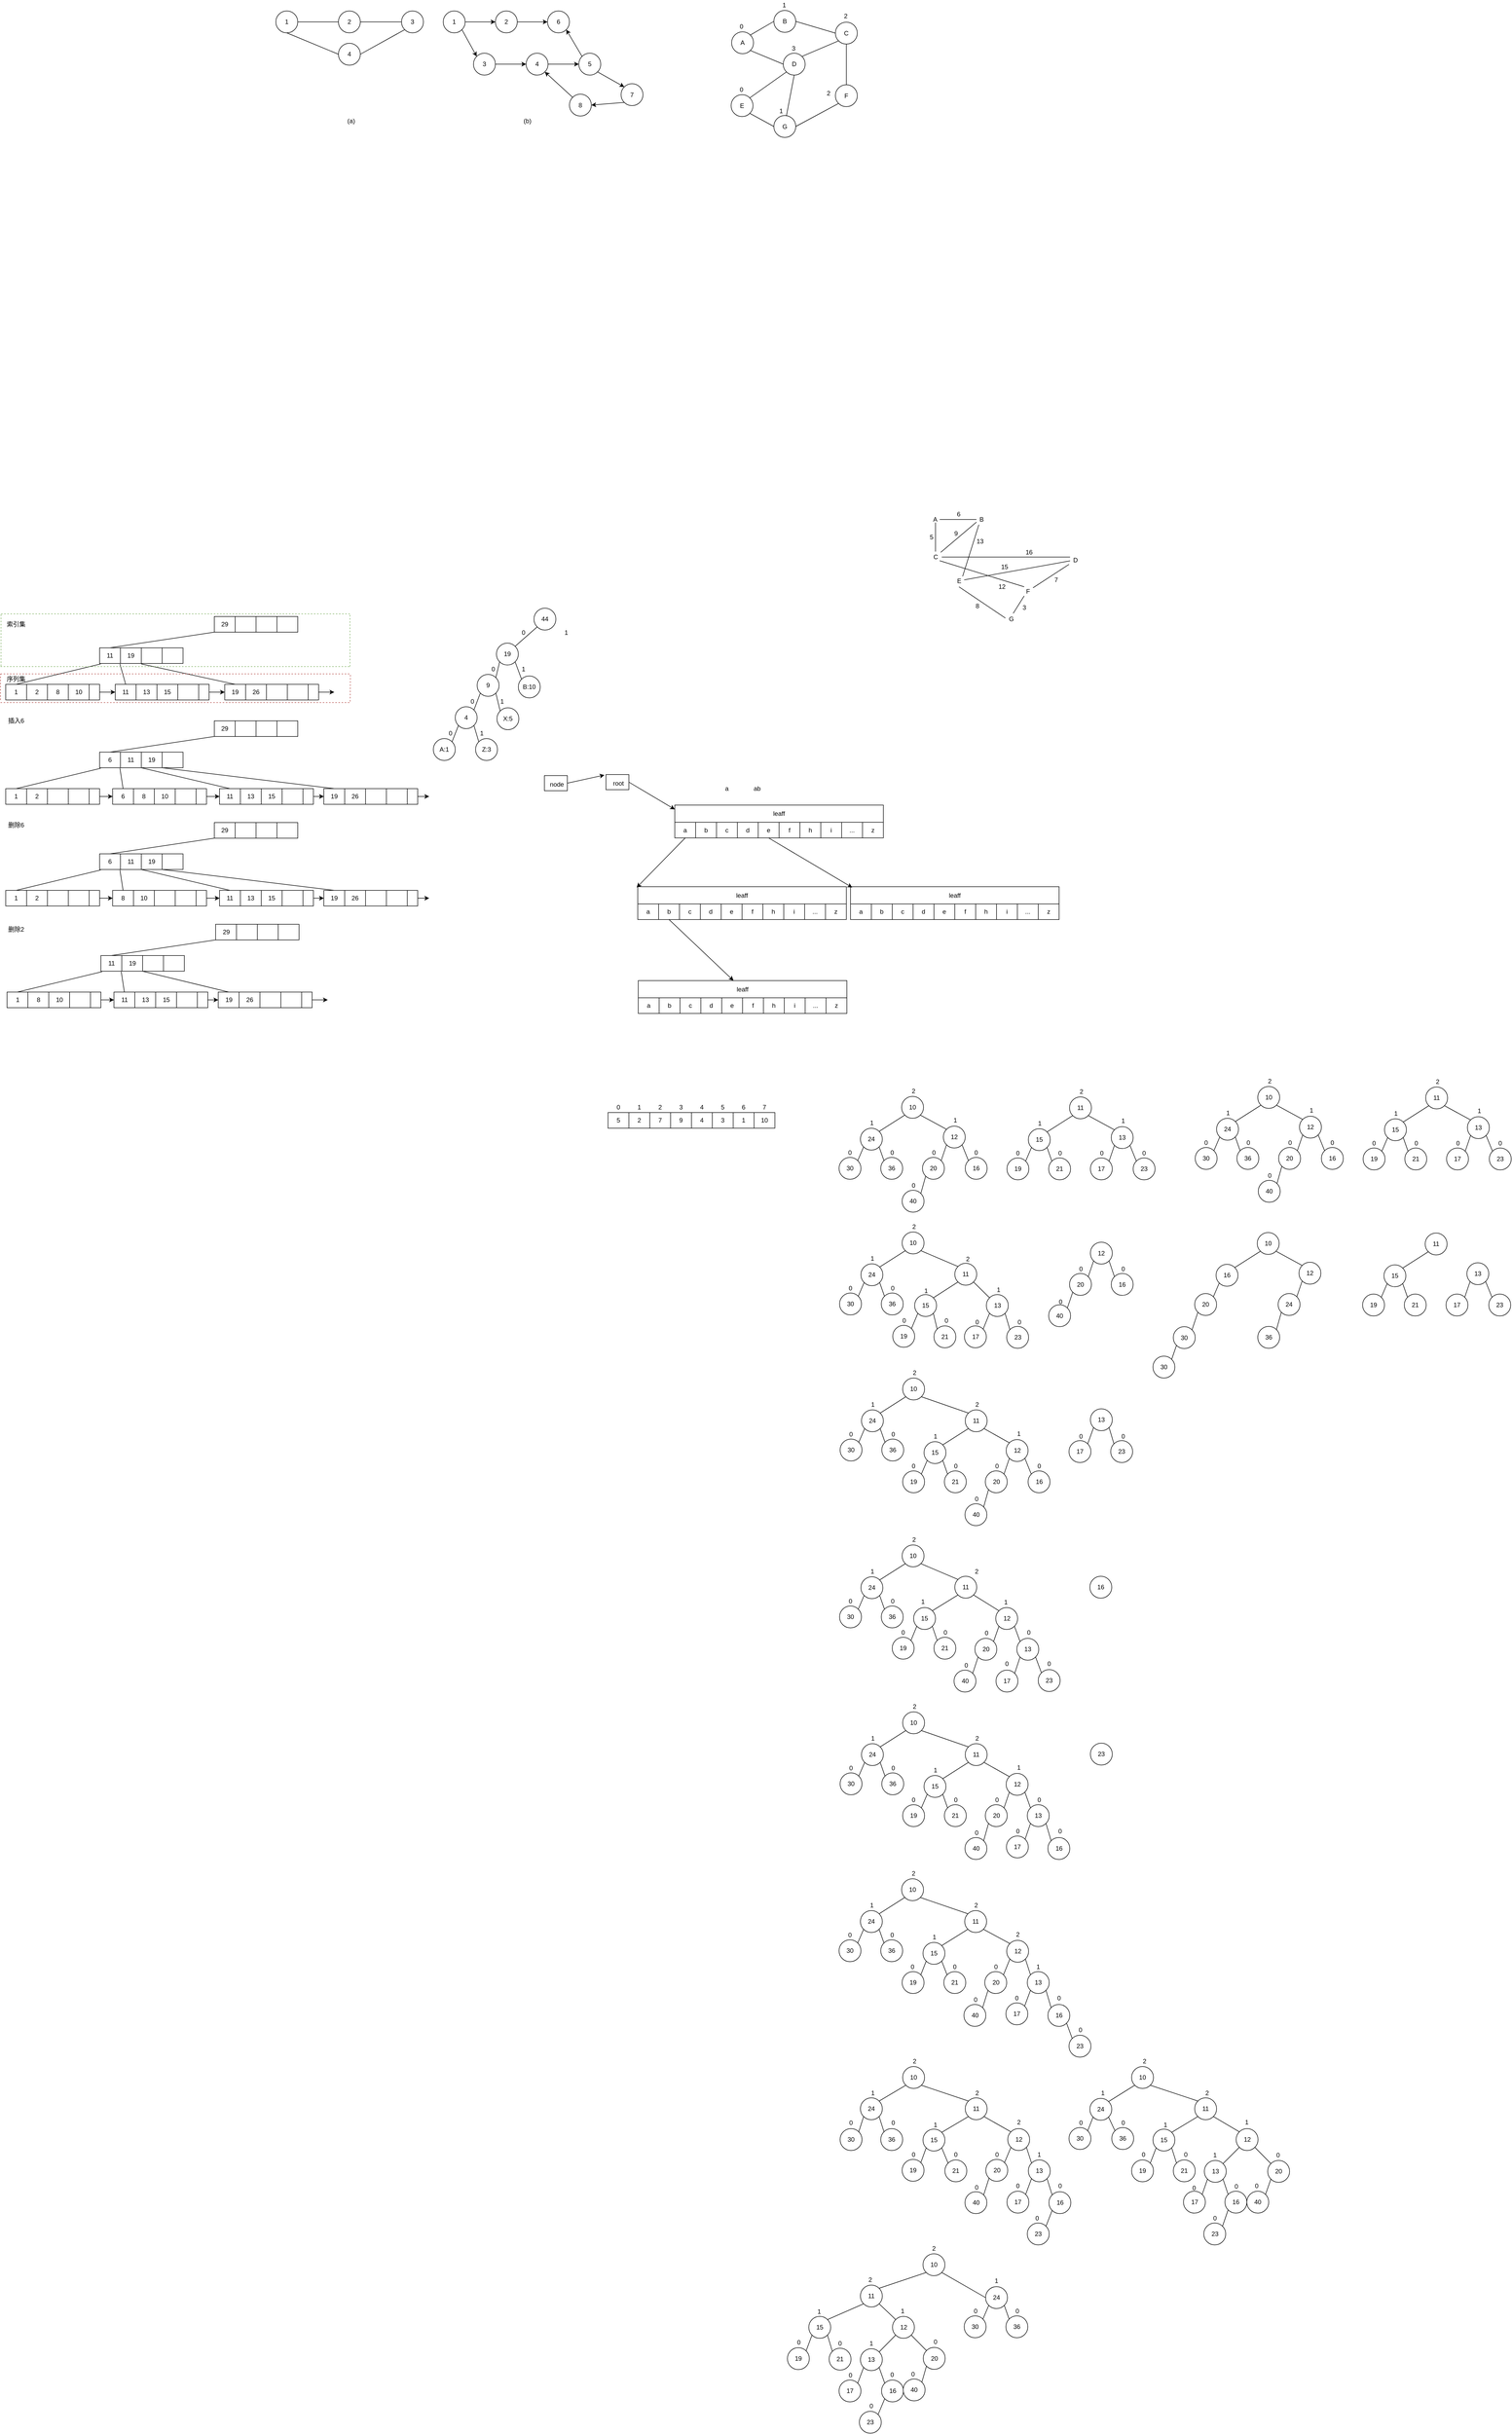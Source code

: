 <mxfile version="12.4.3" type="github" pages="1">
  <diagram id="NFb6xIKv0WvjEmluln3C" name="第 1 页">
    <mxGraphModel dx="622" dy="-31" grid="1" gridSize="10" guides="1" tooltips="1" connect="1" arrows="0" fold="1" page="0" pageScale="1" pageWidth="827" pageHeight="1169" background="none" math="0" shadow="0">
      <root>
        <mxCell id="0"/>
        <mxCell id="1" parent="0"/>
        <mxCell id="BwGiMZjiIL-_lYg8AVQy-2" value="11" style="rounded=0;whiteSpace=wrap;html=1;" parent="1" vertex="1">
          <mxGeometry x="1020" y="2420" width="40" height="30" as="geometry"/>
        </mxCell>
        <mxCell id="BwGiMZjiIL-_lYg8AVQy-3" value="19" style="rounded=0;whiteSpace=wrap;html=1;" parent="1" vertex="1">
          <mxGeometry x="1060" y="2420" width="40" height="30" as="geometry"/>
        </mxCell>
        <mxCell id="BwGiMZjiIL-_lYg8AVQy-4" value="" style="rounded=0;whiteSpace=wrap;html=1;" parent="1" vertex="1">
          <mxGeometry x="1100" y="2420" width="40" height="30" as="geometry"/>
        </mxCell>
        <mxCell id="BwGiMZjiIL-_lYg8AVQy-5" value="" style="rounded=0;whiteSpace=wrap;html=1;" parent="1" vertex="1">
          <mxGeometry x="1140" y="2420" width="40" height="30" as="geometry"/>
        </mxCell>
        <mxCell id="BwGiMZjiIL-_lYg8AVQy-7" value="1" style="rounded=0;whiteSpace=wrap;html=1;" parent="1" vertex="1">
          <mxGeometry x="840" y="2490" width="40" height="30" as="geometry"/>
        </mxCell>
        <mxCell id="BwGiMZjiIL-_lYg8AVQy-8" value="2" style="rounded=0;whiteSpace=wrap;html=1;" parent="1" vertex="1">
          <mxGeometry x="880" y="2490" width="40" height="30" as="geometry"/>
        </mxCell>
        <mxCell id="BwGiMZjiIL-_lYg8AVQy-9" value="8" style="rounded=0;whiteSpace=wrap;html=1;" parent="1" vertex="1">
          <mxGeometry x="920" y="2490" width="40" height="30" as="geometry"/>
        </mxCell>
        <mxCell id="BwGiMZjiIL-_lYg8AVQy-10" value="10" style="rounded=0;whiteSpace=wrap;html=1;" parent="1" vertex="1">
          <mxGeometry x="960" y="2490" width="40" height="30" as="geometry"/>
        </mxCell>
        <mxCell id="BwGiMZjiIL-_lYg8AVQy-12" value="19" style="rounded=0;whiteSpace=wrap;html=1;" parent="1" vertex="1">
          <mxGeometry x="1260" y="2490" width="40" height="30" as="geometry"/>
        </mxCell>
        <mxCell id="BwGiMZjiIL-_lYg8AVQy-13" value="26" style="rounded=0;whiteSpace=wrap;html=1;" parent="1" vertex="1">
          <mxGeometry x="1300" y="2490" width="40" height="30" as="geometry"/>
        </mxCell>
        <mxCell id="BwGiMZjiIL-_lYg8AVQy-14" value="" style="rounded=0;whiteSpace=wrap;html=1;" parent="1" vertex="1">
          <mxGeometry x="1340" y="2490" width="40" height="30" as="geometry"/>
        </mxCell>
        <mxCell id="BwGiMZjiIL-_lYg8AVQy-15" value="" style="rounded=0;whiteSpace=wrap;html=1;" parent="1" vertex="1">
          <mxGeometry x="1380" y="2490" width="40" height="30" as="geometry"/>
        </mxCell>
        <mxCell id="BwGiMZjiIL-_lYg8AVQy-19" value="" style="endArrow=none;html=1;entryX=0.05;entryY=1.033;entryDx=0;entryDy=0;entryPerimeter=0;exitX=0.5;exitY=0;exitDx=0;exitDy=0;exitPerimeter=0;" parent="1" source="BwGiMZjiIL-_lYg8AVQy-7" target="BwGiMZjiIL-_lYg8AVQy-2" edge="1">
          <mxGeometry width="50" height="50" relative="1" as="geometry">
            <mxPoint x="1050" y="2620" as="sourcePoint"/>
            <mxPoint x="1100" y="2570" as="targetPoint"/>
          </mxGeometry>
        </mxCell>
        <mxCell id="BwGiMZjiIL-_lYg8AVQy-20" value="" style="endArrow=none;html=1;entryX=0;entryY=1.033;entryDx=0;entryDy=0;entryPerimeter=0;exitX=0.5;exitY=0;exitDx=0;exitDy=0;" parent="1" source="BwGiMZjiIL-_lYg8AVQy-12" target="BwGiMZjiIL-_lYg8AVQy-4" edge="1">
          <mxGeometry width="50" height="50" relative="1" as="geometry">
            <mxPoint x="1140" y="2630" as="sourcePoint"/>
            <mxPoint x="1190" y="2580" as="targetPoint"/>
          </mxGeometry>
        </mxCell>
        <mxCell id="BwGiMZjiIL-_lYg8AVQy-21" value="11" style="rounded=0;whiteSpace=wrap;html=1;" parent="1" vertex="1">
          <mxGeometry x="1050" y="2490" width="40" height="30" as="geometry"/>
        </mxCell>
        <mxCell id="BwGiMZjiIL-_lYg8AVQy-22" value="13" style="rounded=0;whiteSpace=wrap;html=1;" parent="1" vertex="1">
          <mxGeometry x="1090" y="2490" width="40" height="30" as="geometry"/>
        </mxCell>
        <mxCell id="BwGiMZjiIL-_lYg8AVQy-23" value="15" style="rounded=0;whiteSpace=wrap;html=1;" parent="1" vertex="1">
          <mxGeometry x="1130" y="2490" width="40" height="30" as="geometry"/>
        </mxCell>
        <mxCell id="BwGiMZjiIL-_lYg8AVQy-24" value="" style="rounded=0;whiteSpace=wrap;html=1;" parent="1" vertex="1">
          <mxGeometry x="1170" y="2490" width="40" height="30" as="geometry"/>
        </mxCell>
        <mxCell id="BwGiMZjiIL-_lYg8AVQy-28" value="" style="endArrow=none;html=1;entryX=-0.025;entryY=1.033;entryDx=0;entryDy=0;exitX=0.5;exitY=0;exitDx=0;exitDy=0;entryPerimeter=0;" parent="1" source="BwGiMZjiIL-_lYg8AVQy-21" target="BwGiMZjiIL-_lYg8AVQy-3" edge="1">
          <mxGeometry width="50" height="50" relative="1" as="geometry">
            <mxPoint x="1180" y="2640" as="sourcePoint"/>
            <mxPoint x="1230" y="2590" as="targetPoint"/>
          </mxGeometry>
        </mxCell>
        <mxCell id="BwGiMZjiIL-_lYg8AVQy-37" value="29" style="rounded=0;whiteSpace=wrap;html=1;" parent="1" vertex="1">
          <mxGeometry x="1240" y="2360" width="40" height="30" as="geometry"/>
        </mxCell>
        <mxCell id="BwGiMZjiIL-_lYg8AVQy-38" value="" style="rounded=0;whiteSpace=wrap;html=1;" parent="1" vertex="1">
          <mxGeometry x="1280" y="2360" width="40" height="30" as="geometry"/>
        </mxCell>
        <mxCell id="BwGiMZjiIL-_lYg8AVQy-39" value="" style="rounded=0;whiteSpace=wrap;html=1;" parent="1" vertex="1">
          <mxGeometry x="1320" y="2360" width="40" height="30" as="geometry"/>
        </mxCell>
        <mxCell id="BwGiMZjiIL-_lYg8AVQy-40" value="" style="rounded=0;whiteSpace=wrap;html=1;" parent="1" vertex="1">
          <mxGeometry x="1360" y="2360" width="40" height="30" as="geometry"/>
        </mxCell>
        <mxCell id="BwGiMZjiIL-_lYg8AVQy-41" value="" style="endArrow=none;html=1;entryX=0;entryY=1;entryDx=0;entryDy=0;entryPerimeter=0;exitX=0.5;exitY=0;exitDx=0;exitDy=0;" parent="1" source="BwGiMZjiIL-_lYg8AVQy-2" target="BwGiMZjiIL-_lYg8AVQy-37" edge="1">
          <mxGeometry width="50" height="50" relative="1" as="geometry">
            <mxPoint x="1050" y="2390" as="sourcePoint"/>
            <mxPoint x="1100" y="2340" as="targetPoint"/>
          </mxGeometry>
        </mxCell>
        <mxCell id="BwGiMZjiIL-_lYg8AVQy-44" value="" style="rounded=0;whiteSpace=wrap;html=1;" parent="1" vertex="1">
          <mxGeometry x="1000" y="2490" width="20" height="30" as="geometry"/>
        </mxCell>
        <mxCell id="BwGiMZjiIL-_lYg8AVQy-45" value="" style="endArrow=classic;html=1;entryX=0;entryY=0.5;entryDx=0;entryDy=0;" parent="1" source="BwGiMZjiIL-_lYg8AVQy-44" target="BwGiMZjiIL-_lYg8AVQy-21" edge="1">
          <mxGeometry width="50" height="50" relative="1" as="geometry">
            <mxPoint x="1040" y="2610" as="sourcePoint"/>
            <mxPoint x="1090" y="2560" as="targetPoint"/>
          </mxGeometry>
        </mxCell>
        <mxCell id="BwGiMZjiIL-_lYg8AVQy-46" value="" style="rounded=0;whiteSpace=wrap;html=1;" parent="1" vertex="1">
          <mxGeometry x="1210" y="2490" width="20" height="30" as="geometry"/>
        </mxCell>
        <mxCell id="BwGiMZjiIL-_lYg8AVQy-47" value="" style="endArrow=classic;html=1;entryX=0;entryY=0.5;entryDx=0;entryDy=0;exitX=1;exitY=0.5;exitDx=0;exitDy=0;" parent="1" source="BwGiMZjiIL-_lYg8AVQy-46" target="BwGiMZjiIL-_lYg8AVQy-12" edge="1">
          <mxGeometry width="50" height="50" relative="1" as="geometry">
            <mxPoint x="1210" y="2580" as="sourcePoint"/>
            <mxPoint x="1260" y="2530" as="targetPoint"/>
          </mxGeometry>
        </mxCell>
        <mxCell id="BwGiMZjiIL-_lYg8AVQy-48" value="" style="endArrow=classic;html=1;exitX=1;exitY=0.5;exitDx=0;exitDy=0;" parent="1" source="BwGiMZjiIL-_lYg8AVQy-49" edge="1">
          <mxGeometry width="50" height="50" relative="1" as="geometry">
            <mxPoint x="1480" y="2560" as="sourcePoint"/>
            <mxPoint x="1470" y="2505" as="targetPoint"/>
          </mxGeometry>
        </mxCell>
        <mxCell id="BwGiMZjiIL-_lYg8AVQy-49" value="" style="rounded=0;whiteSpace=wrap;html=1;" parent="1" vertex="1">
          <mxGeometry x="1420" y="2490" width="20" height="30" as="geometry"/>
        </mxCell>
        <mxCell id="BwGiMZjiIL-_lYg8AVQy-55" value="6" style="rounded=0;whiteSpace=wrap;html=1;" parent="1" vertex="1">
          <mxGeometry x="1020" y="2620" width="40" height="30" as="geometry"/>
        </mxCell>
        <mxCell id="BwGiMZjiIL-_lYg8AVQy-56" value="11" style="rounded=0;whiteSpace=wrap;html=1;" parent="1" vertex="1">
          <mxGeometry x="1060" y="2620" width="40" height="30" as="geometry"/>
        </mxCell>
        <mxCell id="BwGiMZjiIL-_lYg8AVQy-57" value="19" style="rounded=0;whiteSpace=wrap;html=1;" parent="1" vertex="1">
          <mxGeometry x="1100" y="2620" width="40" height="30" as="geometry"/>
        </mxCell>
        <mxCell id="BwGiMZjiIL-_lYg8AVQy-58" value="" style="rounded=0;whiteSpace=wrap;html=1;" parent="1" vertex="1">
          <mxGeometry x="1140" y="2620" width="40" height="30" as="geometry"/>
        </mxCell>
        <mxCell id="BwGiMZjiIL-_lYg8AVQy-59" value="1" style="rounded=0;whiteSpace=wrap;html=1;" parent="1" vertex="1">
          <mxGeometry x="840" y="2690" width="40" height="30" as="geometry"/>
        </mxCell>
        <mxCell id="BwGiMZjiIL-_lYg8AVQy-60" value="2" style="rounded=0;whiteSpace=wrap;html=1;" parent="1" vertex="1">
          <mxGeometry x="880" y="2690" width="40" height="30" as="geometry"/>
        </mxCell>
        <mxCell id="BwGiMZjiIL-_lYg8AVQy-61" value="" style="rounded=0;whiteSpace=wrap;html=1;" parent="1" vertex="1">
          <mxGeometry x="920" y="2690" width="40" height="30" as="geometry"/>
        </mxCell>
        <mxCell id="BwGiMZjiIL-_lYg8AVQy-62" value="" style="rounded=0;whiteSpace=wrap;html=1;" parent="1" vertex="1">
          <mxGeometry x="960" y="2690" width="40" height="30" as="geometry"/>
        </mxCell>
        <mxCell id="BwGiMZjiIL-_lYg8AVQy-63" value="19" style="rounded=0;whiteSpace=wrap;html=1;" parent="1" vertex="1">
          <mxGeometry x="1450" y="2690" width="40" height="30" as="geometry"/>
        </mxCell>
        <mxCell id="BwGiMZjiIL-_lYg8AVQy-64" value="26" style="rounded=0;whiteSpace=wrap;html=1;" parent="1" vertex="1">
          <mxGeometry x="1490" y="2690" width="40" height="30" as="geometry"/>
        </mxCell>
        <mxCell id="BwGiMZjiIL-_lYg8AVQy-65" value="" style="rounded=0;whiteSpace=wrap;html=1;" parent="1" vertex="1">
          <mxGeometry x="1530" y="2690" width="40" height="30" as="geometry"/>
        </mxCell>
        <mxCell id="BwGiMZjiIL-_lYg8AVQy-66" value="" style="rounded=0;whiteSpace=wrap;html=1;" parent="1" vertex="1">
          <mxGeometry x="1570" y="2690" width="40" height="30" as="geometry"/>
        </mxCell>
        <mxCell id="BwGiMZjiIL-_lYg8AVQy-67" value="" style="endArrow=none;html=1;entryX=0.05;entryY=1.033;entryDx=0;entryDy=0;entryPerimeter=0;exitX=0.5;exitY=0;exitDx=0;exitDy=0;exitPerimeter=0;" parent="1" source="BwGiMZjiIL-_lYg8AVQy-59" target="BwGiMZjiIL-_lYg8AVQy-55" edge="1">
          <mxGeometry width="50" height="50" relative="1" as="geometry">
            <mxPoint x="1050" y="2820" as="sourcePoint"/>
            <mxPoint x="1100" y="2770" as="targetPoint"/>
          </mxGeometry>
        </mxCell>
        <mxCell id="BwGiMZjiIL-_lYg8AVQy-68" value="" style="endArrow=none;html=1;entryX=1;entryY=1;entryDx=0;entryDy=0;entryPerimeter=0;exitX=0.5;exitY=0;exitDx=0;exitDy=0;" parent="1" source="BwGiMZjiIL-_lYg8AVQy-63" target="BwGiMZjiIL-_lYg8AVQy-57" edge="1">
          <mxGeometry width="50" height="50" relative="1" as="geometry">
            <mxPoint x="1140" y="2830" as="sourcePoint"/>
            <mxPoint x="1190" y="2780" as="targetPoint"/>
          </mxGeometry>
        </mxCell>
        <mxCell id="BwGiMZjiIL-_lYg8AVQy-69" value="11" style="rounded=0;whiteSpace=wrap;html=1;" parent="1" vertex="1">
          <mxGeometry x="1250" y="2690" width="40" height="30" as="geometry"/>
        </mxCell>
        <mxCell id="BwGiMZjiIL-_lYg8AVQy-70" value="13" style="rounded=0;whiteSpace=wrap;html=1;" parent="1" vertex="1">
          <mxGeometry x="1290" y="2690" width="40" height="30" as="geometry"/>
        </mxCell>
        <mxCell id="BwGiMZjiIL-_lYg8AVQy-71" value="15" style="rounded=0;whiteSpace=wrap;html=1;" parent="1" vertex="1">
          <mxGeometry x="1330" y="2690" width="40" height="30" as="geometry"/>
        </mxCell>
        <mxCell id="BwGiMZjiIL-_lYg8AVQy-72" value="" style="rounded=0;whiteSpace=wrap;html=1;" parent="1" vertex="1">
          <mxGeometry x="1370" y="2690" width="40" height="30" as="geometry"/>
        </mxCell>
        <mxCell id="BwGiMZjiIL-_lYg8AVQy-73" value="" style="endArrow=none;html=1;entryX=1;entryY=1;entryDx=0;entryDy=0;exitX=0.5;exitY=0;exitDx=0;exitDy=0;entryPerimeter=0;" parent="1" source="BwGiMZjiIL-_lYg8AVQy-69" target="BwGiMZjiIL-_lYg8AVQy-56" edge="1">
          <mxGeometry width="50" height="50" relative="1" as="geometry">
            <mxPoint x="1180" y="2840" as="sourcePoint"/>
            <mxPoint x="1230" y="2790" as="targetPoint"/>
          </mxGeometry>
        </mxCell>
        <mxCell id="BwGiMZjiIL-_lYg8AVQy-74" value="29" style="rounded=0;whiteSpace=wrap;html=1;" parent="1" vertex="1">
          <mxGeometry x="1240" y="2560" width="40" height="30" as="geometry"/>
        </mxCell>
        <mxCell id="BwGiMZjiIL-_lYg8AVQy-75" value="" style="rounded=0;whiteSpace=wrap;html=1;" parent="1" vertex="1">
          <mxGeometry x="1280" y="2560" width="40" height="30" as="geometry"/>
        </mxCell>
        <mxCell id="BwGiMZjiIL-_lYg8AVQy-76" value="" style="rounded=0;whiteSpace=wrap;html=1;" parent="1" vertex="1">
          <mxGeometry x="1320" y="2560" width="40" height="30" as="geometry"/>
        </mxCell>
        <mxCell id="BwGiMZjiIL-_lYg8AVQy-77" value="" style="rounded=0;whiteSpace=wrap;html=1;" parent="1" vertex="1">
          <mxGeometry x="1360" y="2560" width="40" height="30" as="geometry"/>
        </mxCell>
        <mxCell id="BwGiMZjiIL-_lYg8AVQy-78" value="" style="endArrow=none;html=1;entryX=0;entryY=1;entryDx=0;entryDy=0;entryPerimeter=0;exitX=0.5;exitY=0;exitDx=0;exitDy=0;" parent="1" source="BwGiMZjiIL-_lYg8AVQy-55" target="BwGiMZjiIL-_lYg8AVQy-74" edge="1">
          <mxGeometry width="50" height="50" relative="1" as="geometry">
            <mxPoint x="1050" y="2590" as="sourcePoint"/>
            <mxPoint x="1100" y="2540" as="targetPoint"/>
          </mxGeometry>
        </mxCell>
        <mxCell id="BwGiMZjiIL-_lYg8AVQy-79" value="" style="rounded=0;whiteSpace=wrap;html=1;" parent="1" vertex="1">
          <mxGeometry x="1000" y="2690" width="20" height="30" as="geometry"/>
        </mxCell>
        <mxCell id="BwGiMZjiIL-_lYg8AVQy-80" value="" style="endArrow=classic;html=1;entryX=0;entryY=0.5;entryDx=0;entryDy=0;" parent="1" source="BwGiMZjiIL-_lYg8AVQy-79" target="BwGiMZjiIL-_lYg8AVQy-85" edge="1">
          <mxGeometry width="50" height="50" relative="1" as="geometry">
            <mxPoint x="1040" y="2810" as="sourcePoint"/>
            <mxPoint x="1090" y="2760" as="targetPoint"/>
          </mxGeometry>
        </mxCell>
        <mxCell id="BwGiMZjiIL-_lYg8AVQy-81" value="" style="rounded=0;whiteSpace=wrap;html=1;" parent="1" vertex="1">
          <mxGeometry x="1410" y="2690" width="20" height="30" as="geometry"/>
        </mxCell>
        <mxCell id="BwGiMZjiIL-_lYg8AVQy-82" value="" style="endArrow=classic;html=1;entryX=0;entryY=0.5;entryDx=0;entryDy=0;exitX=1;exitY=0.5;exitDx=0;exitDy=0;" parent="1" source="BwGiMZjiIL-_lYg8AVQy-81" target="BwGiMZjiIL-_lYg8AVQy-63" edge="1">
          <mxGeometry width="50" height="50" relative="1" as="geometry">
            <mxPoint x="1430" y="2780" as="sourcePoint"/>
            <mxPoint x="1480" y="2730" as="targetPoint"/>
          </mxGeometry>
        </mxCell>
        <mxCell id="BwGiMZjiIL-_lYg8AVQy-83" value="" style="endArrow=classic;html=1;exitX=1;exitY=0.5;exitDx=0;exitDy=0;" parent="1" source="BwGiMZjiIL-_lYg8AVQy-84" edge="1">
          <mxGeometry width="50" height="50" relative="1" as="geometry">
            <mxPoint x="1670" y="2760" as="sourcePoint"/>
            <mxPoint x="1652" y="2705" as="targetPoint"/>
          </mxGeometry>
        </mxCell>
        <mxCell id="BwGiMZjiIL-_lYg8AVQy-84" value="" style="rounded=0;whiteSpace=wrap;html=1;" parent="1" vertex="1">
          <mxGeometry x="1610" y="2690" width="20" height="30" as="geometry"/>
        </mxCell>
        <mxCell id="BwGiMZjiIL-_lYg8AVQy-85" value="6" style="rounded=0;whiteSpace=wrap;html=1;" parent="1" vertex="1">
          <mxGeometry x="1045" y="2690" width="40" height="30" as="geometry"/>
        </mxCell>
        <mxCell id="BwGiMZjiIL-_lYg8AVQy-86" value="8" style="rounded=0;whiteSpace=wrap;html=1;" parent="1" vertex="1">
          <mxGeometry x="1085" y="2690" width="40" height="30" as="geometry"/>
        </mxCell>
        <mxCell id="BwGiMZjiIL-_lYg8AVQy-87" value="10" style="rounded=0;whiteSpace=wrap;html=1;" parent="1" vertex="1">
          <mxGeometry x="1125" y="2690" width="40" height="30" as="geometry"/>
        </mxCell>
        <mxCell id="BwGiMZjiIL-_lYg8AVQy-88" value="" style="rounded=0;whiteSpace=wrap;html=1;" parent="1" vertex="1">
          <mxGeometry x="1165" y="2690" width="40" height="30" as="geometry"/>
        </mxCell>
        <mxCell id="BwGiMZjiIL-_lYg8AVQy-89" value="" style="endArrow=classic;html=1;exitX=1;exitY=0.5;exitDx=0;exitDy=0;entryX=0;entryY=0.5;entryDx=0;entryDy=0;" parent="1" source="BwGiMZjiIL-_lYg8AVQy-90" target="BwGiMZjiIL-_lYg8AVQy-69" edge="1">
          <mxGeometry width="50" height="50" relative="1" as="geometry">
            <mxPoint x="1265" y="2760" as="sourcePoint"/>
            <mxPoint x="1255" y="2705" as="targetPoint"/>
          </mxGeometry>
        </mxCell>
        <mxCell id="BwGiMZjiIL-_lYg8AVQy-90" value="" style="rounded=0;whiteSpace=wrap;html=1;" parent="1" vertex="1">
          <mxGeometry x="1205" y="2690" width="20" height="30" as="geometry"/>
        </mxCell>
        <mxCell id="BwGiMZjiIL-_lYg8AVQy-91" value="" style="endArrow=none;html=1;entryX=0.975;entryY=1.033;entryDx=0;entryDy=0;entryPerimeter=0;exitX=0.5;exitY=0;exitDx=0;exitDy=0;" parent="1" source="BwGiMZjiIL-_lYg8AVQy-85" target="BwGiMZjiIL-_lYg8AVQy-55" edge="1">
          <mxGeometry width="50" height="50" relative="1" as="geometry">
            <mxPoint x="1050" y="2840" as="sourcePoint"/>
            <mxPoint x="1100" y="2790" as="targetPoint"/>
          </mxGeometry>
        </mxCell>
        <mxCell id="BwGiMZjiIL-_lYg8AVQy-92" value="插入6" style="text;html=1;strokeColor=none;fillColor=none;align=center;verticalAlign=middle;whiteSpace=wrap;rounded=0;" parent="1" vertex="1">
          <mxGeometry x="840" y="2550" width="40" height="20" as="geometry"/>
        </mxCell>
        <mxCell id="BwGiMZjiIL-_lYg8AVQy-93" value="" style="endArrow=none;dashed=1;html=1;fillColor=#d5e8d4;strokeColor=#82b366;" parent="1" edge="1">
          <mxGeometry width="50" height="50" relative="1" as="geometry">
            <mxPoint x="831" y="2355" as="sourcePoint"/>
            <mxPoint x="1501" y="2355" as="targetPoint"/>
          </mxGeometry>
        </mxCell>
        <mxCell id="BwGiMZjiIL-_lYg8AVQy-94" value="" style="endArrow=none;dashed=1;html=1;fillColor=#f8cecc;strokeColor=#b85450;" parent="1" edge="1">
          <mxGeometry width="50" height="50" relative="1" as="geometry">
            <mxPoint x="1500.5" y="2523" as="sourcePoint"/>
            <mxPoint x="1501" y="2470" as="targetPoint"/>
          </mxGeometry>
        </mxCell>
        <mxCell id="BwGiMZjiIL-_lYg8AVQy-95" value="" style="endArrow=none;dashed=1;html=1;fillColor=#d5e8d4;strokeColor=#82b366;" parent="1" edge="1">
          <mxGeometry width="50" height="50" relative="1" as="geometry">
            <mxPoint x="830" y="2456" as="sourcePoint"/>
            <mxPoint x="1500" y="2456" as="targetPoint"/>
          </mxGeometry>
        </mxCell>
        <mxCell id="BwGiMZjiIL-_lYg8AVQy-96" value="" style="endArrow=none;dashed=1;html=1;fillColor=#d5e8d4;strokeColor=#82b366;" parent="1" edge="1">
          <mxGeometry width="50" height="50" relative="1" as="geometry">
            <mxPoint x="1500" y="2456" as="sourcePoint"/>
            <mxPoint x="1500" y="2356" as="targetPoint"/>
          </mxGeometry>
        </mxCell>
        <mxCell id="BwGiMZjiIL-_lYg8AVQy-98" value="" style="endArrow=none;dashed=1;html=1;fillColor=#f8cecc;strokeColor=#b85450;" parent="1" edge="1">
          <mxGeometry width="50" height="50" relative="1" as="geometry">
            <mxPoint x="830" y="2470" as="sourcePoint"/>
            <mxPoint x="1500" y="2470" as="targetPoint"/>
          </mxGeometry>
        </mxCell>
        <mxCell id="BwGiMZjiIL-_lYg8AVQy-99" value="" style="endArrow=none;dashed=1;html=1;fillColor=#f8cecc;strokeColor=#b85450;" parent="1" edge="1">
          <mxGeometry width="50" height="50" relative="1" as="geometry">
            <mxPoint x="830" y="2525" as="sourcePoint"/>
            <mxPoint x="1500" y="2525" as="targetPoint"/>
          </mxGeometry>
        </mxCell>
        <mxCell id="BwGiMZjiIL-_lYg8AVQy-100" value="" style="endArrow=none;dashed=1;html=1;fillColor=#f8cecc;strokeColor=#b85450;" parent="1" edge="1">
          <mxGeometry width="50" height="50" relative="1" as="geometry">
            <mxPoint x="830" y="2520" as="sourcePoint"/>
            <mxPoint x="830" y="2470" as="targetPoint"/>
          </mxGeometry>
        </mxCell>
        <mxCell id="BwGiMZjiIL-_lYg8AVQy-101" value="" style="endArrow=none;dashed=1;html=1;fillColor=#d5e8d4;strokeColor=#82b366;" parent="1" edge="1">
          <mxGeometry width="50" height="50" relative="1" as="geometry">
            <mxPoint x="831" y="2455" as="sourcePoint"/>
            <mxPoint x="831" y="2355" as="targetPoint"/>
          </mxGeometry>
        </mxCell>
        <mxCell id="BwGiMZjiIL-_lYg8AVQy-102" value="索引集" style="text;html=1;strokeColor=none;fillColor=none;align=center;verticalAlign=middle;whiteSpace=wrap;rounded=0;" parent="1" vertex="1">
          <mxGeometry x="840" y="2365" width="40" height="20" as="geometry"/>
        </mxCell>
        <mxCell id="BwGiMZjiIL-_lYg8AVQy-103" value="序列集" style="text;html=1;strokeColor=none;fillColor=none;align=center;verticalAlign=middle;whiteSpace=wrap;rounded=0;" parent="1" vertex="1">
          <mxGeometry x="840" y="2470" width="40" height="20" as="geometry"/>
        </mxCell>
        <mxCell id="BwGiMZjiIL-_lYg8AVQy-144" value="6" style="rounded=0;whiteSpace=wrap;html=1;" parent="1" vertex="1">
          <mxGeometry x="1020" y="2815" width="40" height="30" as="geometry"/>
        </mxCell>
        <mxCell id="BwGiMZjiIL-_lYg8AVQy-145" value="11" style="rounded=0;whiteSpace=wrap;html=1;" parent="1" vertex="1">
          <mxGeometry x="1060" y="2815" width="40" height="30" as="geometry"/>
        </mxCell>
        <mxCell id="BwGiMZjiIL-_lYg8AVQy-146" value="19" style="rounded=0;whiteSpace=wrap;html=1;" parent="1" vertex="1">
          <mxGeometry x="1100" y="2815" width="40" height="30" as="geometry"/>
        </mxCell>
        <mxCell id="BwGiMZjiIL-_lYg8AVQy-147" value="" style="rounded=0;whiteSpace=wrap;html=1;" parent="1" vertex="1">
          <mxGeometry x="1140" y="2815" width="40" height="30" as="geometry"/>
        </mxCell>
        <mxCell id="BwGiMZjiIL-_lYg8AVQy-148" value="1" style="rounded=0;whiteSpace=wrap;html=1;" parent="1" vertex="1">
          <mxGeometry x="840" y="2885" width="40" height="30" as="geometry"/>
        </mxCell>
        <mxCell id="BwGiMZjiIL-_lYg8AVQy-149" value="2" style="rounded=0;whiteSpace=wrap;html=1;" parent="1" vertex="1">
          <mxGeometry x="880" y="2885" width="40" height="30" as="geometry"/>
        </mxCell>
        <mxCell id="BwGiMZjiIL-_lYg8AVQy-150" value="" style="rounded=0;whiteSpace=wrap;html=1;" parent="1" vertex="1">
          <mxGeometry x="920" y="2885" width="40" height="30" as="geometry"/>
        </mxCell>
        <mxCell id="BwGiMZjiIL-_lYg8AVQy-151" value="" style="rounded=0;whiteSpace=wrap;html=1;" parent="1" vertex="1">
          <mxGeometry x="960" y="2885" width="40" height="30" as="geometry"/>
        </mxCell>
        <mxCell id="BwGiMZjiIL-_lYg8AVQy-152" value="19" style="rounded=0;whiteSpace=wrap;html=1;" parent="1" vertex="1">
          <mxGeometry x="1450" y="2885" width="40" height="30" as="geometry"/>
        </mxCell>
        <mxCell id="BwGiMZjiIL-_lYg8AVQy-153" value="26" style="rounded=0;whiteSpace=wrap;html=1;" parent="1" vertex="1">
          <mxGeometry x="1490" y="2885" width="40" height="30" as="geometry"/>
        </mxCell>
        <mxCell id="BwGiMZjiIL-_lYg8AVQy-154" value="" style="rounded=0;whiteSpace=wrap;html=1;" parent="1" vertex="1">
          <mxGeometry x="1530" y="2885" width="40" height="30" as="geometry"/>
        </mxCell>
        <mxCell id="BwGiMZjiIL-_lYg8AVQy-155" value="" style="rounded=0;whiteSpace=wrap;html=1;" parent="1" vertex="1">
          <mxGeometry x="1570" y="2885" width="40" height="30" as="geometry"/>
        </mxCell>
        <mxCell id="BwGiMZjiIL-_lYg8AVQy-156" value="" style="endArrow=none;html=1;entryX=0.05;entryY=1.033;entryDx=0;entryDy=0;entryPerimeter=0;exitX=0.5;exitY=0;exitDx=0;exitDy=0;exitPerimeter=0;" parent="1" source="BwGiMZjiIL-_lYg8AVQy-148" target="BwGiMZjiIL-_lYg8AVQy-144" edge="1">
          <mxGeometry width="50" height="50" relative="1" as="geometry">
            <mxPoint x="1050" y="3015" as="sourcePoint"/>
            <mxPoint x="1100" y="2965" as="targetPoint"/>
          </mxGeometry>
        </mxCell>
        <mxCell id="BwGiMZjiIL-_lYg8AVQy-157" value="" style="endArrow=none;html=1;entryX=1;entryY=1;entryDx=0;entryDy=0;entryPerimeter=0;exitX=0.5;exitY=0;exitDx=0;exitDy=0;" parent="1" source="BwGiMZjiIL-_lYg8AVQy-152" target="BwGiMZjiIL-_lYg8AVQy-146" edge="1">
          <mxGeometry width="50" height="50" relative="1" as="geometry">
            <mxPoint x="1140" y="3025" as="sourcePoint"/>
            <mxPoint x="1190" y="2975" as="targetPoint"/>
          </mxGeometry>
        </mxCell>
        <mxCell id="BwGiMZjiIL-_lYg8AVQy-158" value="11" style="rounded=0;whiteSpace=wrap;html=1;" parent="1" vertex="1">
          <mxGeometry x="1250" y="2885" width="40" height="30" as="geometry"/>
        </mxCell>
        <mxCell id="BwGiMZjiIL-_lYg8AVQy-159" value="13" style="rounded=0;whiteSpace=wrap;html=1;" parent="1" vertex="1">
          <mxGeometry x="1290" y="2885" width="40" height="30" as="geometry"/>
        </mxCell>
        <mxCell id="BwGiMZjiIL-_lYg8AVQy-160" value="15" style="rounded=0;whiteSpace=wrap;html=1;" parent="1" vertex="1">
          <mxGeometry x="1330" y="2885" width="40" height="30" as="geometry"/>
        </mxCell>
        <mxCell id="BwGiMZjiIL-_lYg8AVQy-161" value="" style="rounded=0;whiteSpace=wrap;html=1;" parent="1" vertex="1">
          <mxGeometry x="1370" y="2885" width="40" height="30" as="geometry"/>
        </mxCell>
        <mxCell id="BwGiMZjiIL-_lYg8AVQy-162" value="" style="endArrow=none;html=1;entryX=1;entryY=1;entryDx=0;entryDy=0;exitX=0.5;exitY=0;exitDx=0;exitDy=0;entryPerimeter=0;" parent="1" source="BwGiMZjiIL-_lYg8AVQy-158" target="BwGiMZjiIL-_lYg8AVQy-145" edge="1">
          <mxGeometry width="50" height="50" relative="1" as="geometry">
            <mxPoint x="1180" y="3035" as="sourcePoint"/>
            <mxPoint x="1230" y="2985" as="targetPoint"/>
          </mxGeometry>
        </mxCell>
        <mxCell id="BwGiMZjiIL-_lYg8AVQy-163" value="29" style="rounded=0;whiteSpace=wrap;html=1;" parent="1" vertex="1">
          <mxGeometry x="1240" y="2755" width="40" height="30" as="geometry"/>
        </mxCell>
        <mxCell id="BwGiMZjiIL-_lYg8AVQy-164" value="" style="rounded=0;whiteSpace=wrap;html=1;" parent="1" vertex="1">
          <mxGeometry x="1280" y="2755" width="40" height="30" as="geometry"/>
        </mxCell>
        <mxCell id="BwGiMZjiIL-_lYg8AVQy-165" value="" style="rounded=0;whiteSpace=wrap;html=1;" parent="1" vertex="1">
          <mxGeometry x="1320" y="2755" width="40" height="30" as="geometry"/>
        </mxCell>
        <mxCell id="BwGiMZjiIL-_lYg8AVQy-166" value="" style="rounded=0;whiteSpace=wrap;html=1;" parent="1" vertex="1">
          <mxGeometry x="1360" y="2755" width="40" height="30" as="geometry"/>
        </mxCell>
        <mxCell id="BwGiMZjiIL-_lYg8AVQy-167" value="" style="endArrow=none;html=1;entryX=0;entryY=1;entryDx=0;entryDy=0;entryPerimeter=0;exitX=0.5;exitY=0;exitDx=0;exitDy=0;" parent="1" source="BwGiMZjiIL-_lYg8AVQy-144" target="BwGiMZjiIL-_lYg8AVQy-163" edge="1">
          <mxGeometry width="50" height="50" relative="1" as="geometry">
            <mxPoint x="1050" y="2785" as="sourcePoint"/>
            <mxPoint x="1100" y="2735" as="targetPoint"/>
          </mxGeometry>
        </mxCell>
        <mxCell id="BwGiMZjiIL-_lYg8AVQy-168" value="" style="rounded=0;whiteSpace=wrap;html=1;" parent="1" vertex="1">
          <mxGeometry x="1000" y="2885" width="20" height="30" as="geometry"/>
        </mxCell>
        <mxCell id="BwGiMZjiIL-_lYg8AVQy-169" value="" style="endArrow=classic;html=1;entryX=0;entryY=0.5;entryDx=0;entryDy=0;" parent="1" source="BwGiMZjiIL-_lYg8AVQy-168" target="BwGiMZjiIL-_lYg8AVQy-174" edge="1">
          <mxGeometry width="50" height="50" relative="1" as="geometry">
            <mxPoint x="1040" y="3005" as="sourcePoint"/>
            <mxPoint x="1090" y="2955" as="targetPoint"/>
          </mxGeometry>
        </mxCell>
        <mxCell id="BwGiMZjiIL-_lYg8AVQy-170" value="" style="rounded=0;whiteSpace=wrap;html=1;" parent="1" vertex="1">
          <mxGeometry x="1410" y="2885" width="20" height="30" as="geometry"/>
        </mxCell>
        <mxCell id="BwGiMZjiIL-_lYg8AVQy-171" value="" style="endArrow=classic;html=1;entryX=0;entryY=0.5;entryDx=0;entryDy=0;exitX=1;exitY=0.5;exitDx=0;exitDy=0;" parent="1" source="BwGiMZjiIL-_lYg8AVQy-170" target="BwGiMZjiIL-_lYg8AVQy-152" edge="1">
          <mxGeometry width="50" height="50" relative="1" as="geometry">
            <mxPoint x="1430" y="2975" as="sourcePoint"/>
            <mxPoint x="1480" y="2925" as="targetPoint"/>
          </mxGeometry>
        </mxCell>
        <mxCell id="BwGiMZjiIL-_lYg8AVQy-172" value="" style="endArrow=classic;html=1;exitX=1;exitY=0.5;exitDx=0;exitDy=0;" parent="1" edge="1">
          <mxGeometry width="50" height="50" relative="1" as="geometry">
            <mxPoint x="1622" y="2900" as="sourcePoint"/>
            <mxPoint x="1652" y="2900" as="targetPoint"/>
          </mxGeometry>
        </mxCell>
        <mxCell id="BwGiMZjiIL-_lYg8AVQy-173" value="" style="rounded=0;whiteSpace=wrap;html=1;" parent="1" vertex="1">
          <mxGeometry x="1610" y="2885" width="20" height="30" as="geometry"/>
        </mxCell>
        <mxCell id="BwGiMZjiIL-_lYg8AVQy-174" value="8" style="rounded=0;whiteSpace=wrap;html=1;" parent="1" vertex="1">
          <mxGeometry x="1045" y="2885" width="40" height="30" as="geometry"/>
        </mxCell>
        <mxCell id="BwGiMZjiIL-_lYg8AVQy-175" value="10" style="rounded=0;whiteSpace=wrap;html=1;" parent="1" vertex="1">
          <mxGeometry x="1085" y="2885" width="40" height="30" as="geometry"/>
        </mxCell>
        <mxCell id="BwGiMZjiIL-_lYg8AVQy-176" value="" style="rounded=0;whiteSpace=wrap;html=1;" parent="1" vertex="1">
          <mxGeometry x="1125" y="2885" width="40" height="30" as="geometry"/>
        </mxCell>
        <mxCell id="BwGiMZjiIL-_lYg8AVQy-177" value="" style="rounded=0;whiteSpace=wrap;html=1;" parent="1" vertex="1">
          <mxGeometry x="1165" y="2885" width="40" height="30" as="geometry"/>
        </mxCell>
        <mxCell id="BwGiMZjiIL-_lYg8AVQy-178" value="" style="endArrow=classic;html=1;exitX=1;exitY=0.5;exitDx=0;exitDy=0;entryX=0;entryY=0.5;entryDx=0;entryDy=0;" parent="1" source="BwGiMZjiIL-_lYg8AVQy-179" target="BwGiMZjiIL-_lYg8AVQy-158" edge="1">
          <mxGeometry width="50" height="50" relative="1" as="geometry">
            <mxPoint x="1265" y="2955" as="sourcePoint"/>
            <mxPoint x="1255" y="2900" as="targetPoint"/>
          </mxGeometry>
        </mxCell>
        <mxCell id="BwGiMZjiIL-_lYg8AVQy-179" value="" style="rounded=0;whiteSpace=wrap;html=1;" parent="1" vertex="1">
          <mxGeometry x="1205" y="2885" width="20" height="30" as="geometry"/>
        </mxCell>
        <mxCell id="BwGiMZjiIL-_lYg8AVQy-180" value="" style="endArrow=none;html=1;entryX=0.975;entryY=1.033;entryDx=0;entryDy=0;entryPerimeter=0;exitX=0.5;exitY=0;exitDx=0;exitDy=0;" parent="1" source="BwGiMZjiIL-_lYg8AVQy-174" target="BwGiMZjiIL-_lYg8AVQy-144" edge="1">
          <mxGeometry width="50" height="50" relative="1" as="geometry">
            <mxPoint x="1050" y="3035" as="sourcePoint"/>
            <mxPoint x="1100" y="2985" as="targetPoint"/>
          </mxGeometry>
        </mxCell>
        <mxCell id="BwGiMZjiIL-_lYg8AVQy-181" value="删除6" style="text;html=1;strokeColor=none;fillColor=none;align=center;verticalAlign=middle;whiteSpace=wrap;rounded=0;" parent="1" vertex="1">
          <mxGeometry x="840" y="2750" width="40" height="20" as="geometry"/>
        </mxCell>
        <mxCell id="BwGiMZjiIL-_lYg8AVQy-182" value="删除2" style="text;html=1;strokeColor=none;fillColor=none;align=center;verticalAlign=middle;whiteSpace=wrap;rounded=0;" parent="1" vertex="1">
          <mxGeometry x="840" y="2950" width="40" height="20" as="geometry"/>
        </mxCell>
        <mxCell id="BwGiMZjiIL-_lYg8AVQy-183" value="11" style="rounded=0;whiteSpace=wrap;html=1;" parent="1" vertex="1">
          <mxGeometry x="1022.5" y="3010" width="40" height="30" as="geometry"/>
        </mxCell>
        <mxCell id="BwGiMZjiIL-_lYg8AVQy-184" value="19" style="rounded=0;whiteSpace=wrap;html=1;" parent="1" vertex="1">
          <mxGeometry x="1062.5" y="3010" width="40" height="30" as="geometry"/>
        </mxCell>
        <mxCell id="BwGiMZjiIL-_lYg8AVQy-185" value="" style="rounded=0;whiteSpace=wrap;html=1;" parent="1" vertex="1">
          <mxGeometry x="1102.5" y="3010" width="40" height="30" as="geometry"/>
        </mxCell>
        <mxCell id="BwGiMZjiIL-_lYg8AVQy-186" value="" style="rounded=0;whiteSpace=wrap;html=1;" parent="1" vertex="1">
          <mxGeometry x="1142.5" y="3010" width="40" height="30" as="geometry"/>
        </mxCell>
        <mxCell id="BwGiMZjiIL-_lYg8AVQy-187" value="1" style="rounded=0;whiteSpace=wrap;html=1;" parent="1" vertex="1">
          <mxGeometry x="842.5" y="3080" width="40" height="30" as="geometry"/>
        </mxCell>
        <mxCell id="BwGiMZjiIL-_lYg8AVQy-188" value="8" style="rounded=0;whiteSpace=wrap;html=1;" parent="1" vertex="1">
          <mxGeometry x="882.5" y="3080" width="40" height="30" as="geometry"/>
        </mxCell>
        <mxCell id="BwGiMZjiIL-_lYg8AVQy-189" value="10" style="rounded=0;whiteSpace=wrap;html=1;" parent="1" vertex="1">
          <mxGeometry x="922.5" y="3080" width="40" height="30" as="geometry"/>
        </mxCell>
        <mxCell id="BwGiMZjiIL-_lYg8AVQy-190" value="" style="rounded=0;whiteSpace=wrap;html=1;" parent="1" vertex="1">
          <mxGeometry x="962.5" y="3080" width="40" height="30" as="geometry"/>
        </mxCell>
        <mxCell id="BwGiMZjiIL-_lYg8AVQy-191" value="19" style="rounded=0;whiteSpace=wrap;html=1;" parent="1" vertex="1">
          <mxGeometry x="1247.5" y="3080" width="40" height="30" as="geometry"/>
        </mxCell>
        <mxCell id="BwGiMZjiIL-_lYg8AVQy-192" value="26" style="rounded=0;whiteSpace=wrap;html=1;" parent="1" vertex="1">
          <mxGeometry x="1287.5" y="3080" width="40" height="30" as="geometry"/>
        </mxCell>
        <mxCell id="BwGiMZjiIL-_lYg8AVQy-193" value="" style="rounded=0;whiteSpace=wrap;html=1;" parent="1" vertex="1">
          <mxGeometry x="1327.5" y="3080" width="40" height="30" as="geometry"/>
        </mxCell>
        <mxCell id="BwGiMZjiIL-_lYg8AVQy-194" value="" style="rounded=0;whiteSpace=wrap;html=1;" parent="1" vertex="1">
          <mxGeometry x="1367.5" y="3080" width="40" height="30" as="geometry"/>
        </mxCell>
        <mxCell id="BwGiMZjiIL-_lYg8AVQy-195" value="" style="endArrow=none;html=1;entryX=0.05;entryY=1.033;entryDx=0;entryDy=0;entryPerimeter=0;exitX=0.5;exitY=0;exitDx=0;exitDy=0;exitPerimeter=0;" parent="1" source="BwGiMZjiIL-_lYg8AVQy-187" target="BwGiMZjiIL-_lYg8AVQy-183" edge="1">
          <mxGeometry width="50" height="50" relative="1" as="geometry">
            <mxPoint x="1052.5" y="3210" as="sourcePoint"/>
            <mxPoint x="1102.5" y="3160" as="targetPoint"/>
          </mxGeometry>
        </mxCell>
        <mxCell id="BwGiMZjiIL-_lYg8AVQy-197" value="11" style="rounded=0;whiteSpace=wrap;html=1;" parent="1" vertex="1">
          <mxGeometry x="1047.5" y="3080" width="40" height="30" as="geometry"/>
        </mxCell>
        <mxCell id="BwGiMZjiIL-_lYg8AVQy-198" value="13" style="rounded=0;whiteSpace=wrap;html=1;" parent="1" vertex="1">
          <mxGeometry x="1087.5" y="3080" width="40" height="30" as="geometry"/>
        </mxCell>
        <mxCell id="BwGiMZjiIL-_lYg8AVQy-199" value="15" style="rounded=0;whiteSpace=wrap;html=1;" parent="1" vertex="1">
          <mxGeometry x="1127.5" y="3080" width="40" height="30" as="geometry"/>
        </mxCell>
        <mxCell id="BwGiMZjiIL-_lYg8AVQy-200" value="" style="rounded=0;whiteSpace=wrap;html=1;" parent="1" vertex="1">
          <mxGeometry x="1167.5" y="3080" width="40" height="30" as="geometry"/>
        </mxCell>
        <mxCell id="BwGiMZjiIL-_lYg8AVQy-201" value="" style="endArrow=none;html=1;entryX=1;entryY=1;entryDx=0;entryDy=0;exitX=0.5;exitY=0;exitDx=0;exitDy=0;entryPerimeter=0;" parent="1" source="BwGiMZjiIL-_lYg8AVQy-191" target="BwGiMZjiIL-_lYg8AVQy-184" edge="1">
          <mxGeometry width="50" height="50" relative="1" as="geometry">
            <mxPoint x="1182.5" y="3230" as="sourcePoint"/>
            <mxPoint x="1232.5" y="3180" as="targetPoint"/>
          </mxGeometry>
        </mxCell>
        <mxCell id="BwGiMZjiIL-_lYg8AVQy-202" value="29" style="rounded=0;whiteSpace=wrap;html=1;" parent="1" vertex="1">
          <mxGeometry x="1242.5" y="2950" width="40" height="30" as="geometry"/>
        </mxCell>
        <mxCell id="BwGiMZjiIL-_lYg8AVQy-203" value="" style="rounded=0;whiteSpace=wrap;html=1;" parent="1" vertex="1">
          <mxGeometry x="1282.5" y="2950" width="40" height="30" as="geometry"/>
        </mxCell>
        <mxCell id="BwGiMZjiIL-_lYg8AVQy-204" value="" style="rounded=0;whiteSpace=wrap;html=1;" parent="1" vertex="1">
          <mxGeometry x="1322.5" y="2950" width="40" height="30" as="geometry"/>
        </mxCell>
        <mxCell id="BwGiMZjiIL-_lYg8AVQy-205" value="" style="rounded=0;whiteSpace=wrap;html=1;" parent="1" vertex="1">
          <mxGeometry x="1362.5" y="2950" width="40" height="30" as="geometry"/>
        </mxCell>
        <mxCell id="BwGiMZjiIL-_lYg8AVQy-206" value="" style="endArrow=none;html=1;entryX=0;entryY=1;entryDx=0;entryDy=0;entryPerimeter=0;exitX=0.5;exitY=0;exitDx=0;exitDy=0;" parent="1" source="BwGiMZjiIL-_lYg8AVQy-183" target="BwGiMZjiIL-_lYg8AVQy-202" edge="1">
          <mxGeometry width="50" height="50" relative="1" as="geometry">
            <mxPoint x="1052.5" y="2980" as="sourcePoint"/>
            <mxPoint x="1102.5" y="2930" as="targetPoint"/>
          </mxGeometry>
        </mxCell>
        <mxCell id="BwGiMZjiIL-_lYg8AVQy-207" value="" style="rounded=0;whiteSpace=wrap;html=1;" parent="1" vertex="1">
          <mxGeometry x="1002.5" y="3080" width="20" height="30" as="geometry"/>
        </mxCell>
        <mxCell id="BwGiMZjiIL-_lYg8AVQy-208" value="" style="endArrow=classic;html=1;entryX=0;entryY=0.5;entryDx=0;entryDy=0;" parent="1" source="BwGiMZjiIL-_lYg8AVQy-207" target="BwGiMZjiIL-_lYg8AVQy-197" edge="1">
          <mxGeometry width="50" height="50" relative="1" as="geometry">
            <mxPoint x="1042.5" y="3200" as="sourcePoint"/>
            <mxPoint x="1047.5" y="3095" as="targetPoint"/>
          </mxGeometry>
        </mxCell>
        <mxCell id="BwGiMZjiIL-_lYg8AVQy-209" value="" style="rounded=0;whiteSpace=wrap;html=1;" parent="1" vertex="1">
          <mxGeometry x="1207.5" y="3080" width="20" height="30" as="geometry"/>
        </mxCell>
        <mxCell id="BwGiMZjiIL-_lYg8AVQy-210" value="" style="endArrow=classic;html=1;entryX=0;entryY=0.5;entryDx=0;entryDy=0;exitX=1;exitY=0.5;exitDx=0;exitDy=0;" parent="1" source="BwGiMZjiIL-_lYg8AVQy-209" target="BwGiMZjiIL-_lYg8AVQy-191" edge="1">
          <mxGeometry width="50" height="50" relative="1" as="geometry">
            <mxPoint x="1227.5" y="3170" as="sourcePoint"/>
            <mxPoint x="1277.5" y="3120" as="targetPoint"/>
          </mxGeometry>
        </mxCell>
        <mxCell id="BwGiMZjiIL-_lYg8AVQy-211" value="" style="endArrow=classic;html=1;exitX=1;exitY=0.5;exitDx=0;exitDy=0;" parent="1" source="BwGiMZjiIL-_lYg8AVQy-212" edge="1">
          <mxGeometry width="50" height="50" relative="1" as="geometry">
            <mxPoint x="1467.5" y="3150" as="sourcePoint"/>
            <mxPoint x="1457.5" y="3095" as="targetPoint"/>
          </mxGeometry>
        </mxCell>
        <mxCell id="BwGiMZjiIL-_lYg8AVQy-212" value="" style="rounded=0;whiteSpace=wrap;html=1;" parent="1" vertex="1">
          <mxGeometry x="1407.5" y="3080" width="20" height="30" as="geometry"/>
        </mxCell>
        <mxCell id="BwGiMZjiIL-_lYg8AVQy-219" value="" style="endArrow=none;html=1;entryX=0.975;entryY=1.033;entryDx=0;entryDy=0;entryPerimeter=0;exitX=0.5;exitY=0;exitDx=0;exitDy=0;" parent="1" target="BwGiMZjiIL-_lYg8AVQy-183" edge="1">
          <mxGeometry width="50" height="50" relative="1" as="geometry">
            <mxPoint x="1067.5" y="3080" as="sourcePoint"/>
            <mxPoint x="1102.5" y="3180" as="targetPoint"/>
          </mxGeometry>
        </mxCell>
        <mxCell id="sCF1ejpeP_nvZ1mccOUS-1" value="A:1" style="ellipse;whiteSpace=wrap;html=1;aspect=fixed;" parent="1" vertex="1">
          <mxGeometry x="1660" y="2594" width="42" height="42" as="geometry"/>
        </mxCell>
        <mxCell id="sCF1ejpeP_nvZ1mccOUS-4" value="B" style="ellipse;whiteSpace=wrap;html=1;aspect=fixed;" parent="1" vertex="1">
          <mxGeometry x="2313" y="1198" width="42" height="42" as="geometry"/>
        </mxCell>
        <mxCell id="sCF1ejpeP_nvZ1mccOUS-5" value="X:5" style="ellipse;whiteSpace=wrap;html=1;aspect=fixed;" parent="1" vertex="1">
          <mxGeometry x="1782" y="2535" width="42" height="42" as="geometry"/>
        </mxCell>
        <mxCell id="sCF1ejpeP_nvZ1mccOUS-6" value="E" style="ellipse;whiteSpace=wrap;html=1;aspect=fixed;" parent="1" vertex="1">
          <mxGeometry x="2231" y="1359.5" width="42" height="42" as="geometry"/>
        </mxCell>
        <mxCell id="sCF1ejpeP_nvZ1mccOUS-7" value="C" style="ellipse;whiteSpace=wrap;html=1;aspect=fixed;" parent="1" vertex="1">
          <mxGeometry x="2431" y="1220.5" width="42" height="42" as="geometry"/>
        </mxCell>
        <mxCell id="sCF1ejpeP_nvZ1mccOUS-8" value="Z:3" style="ellipse;whiteSpace=wrap;html=1;aspect=fixed;" parent="1" vertex="1">
          <mxGeometry x="1741" y="2594" width="42" height="42" as="geometry"/>
        </mxCell>
        <mxCell id="sCF1ejpeP_nvZ1mccOUS-9" value="B:10" style="ellipse;whiteSpace=wrap;html=1;aspect=fixed;" parent="1" vertex="1">
          <mxGeometry x="1823" y="2474" width="42" height="42" as="geometry"/>
        </mxCell>
        <mxCell id="sCF1ejpeP_nvZ1mccOUS-10" value="4" style="ellipse;whiteSpace=wrap;html=1;aspect=fixed;" parent="1" vertex="1">
          <mxGeometry x="1702" y="2533" width="42" height="42" as="geometry"/>
        </mxCell>
        <mxCell id="sCF1ejpeP_nvZ1mccOUS-11" value="9" style="ellipse;whiteSpace=wrap;html=1;aspect=fixed;" parent="1" vertex="1">
          <mxGeometry x="1744" y="2471" width="42" height="42" as="geometry"/>
        </mxCell>
        <mxCell id="sCF1ejpeP_nvZ1mccOUS-12" value="D" style="ellipse;whiteSpace=wrap;html=1;aspect=fixed;" parent="1" vertex="1">
          <mxGeometry x="2331" y="1280" width="42" height="42" as="geometry"/>
        </mxCell>
        <mxCell id="sCF1ejpeP_nvZ1mccOUS-13" value="19" style="ellipse;whiteSpace=wrap;html=1;aspect=fixed;" parent="1" vertex="1">
          <mxGeometry x="1781" y="2411" width="42" height="42" as="geometry"/>
        </mxCell>
        <mxCell id="sCF1ejpeP_nvZ1mccOUS-14" value="A" style="ellipse;whiteSpace=wrap;html=1;aspect=fixed;" parent="1" vertex="1">
          <mxGeometry x="2232" y="1239" width="42" height="42" as="geometry"/>
        </mxCell>
        <mxCell id="sCF1ejpeP_nvZ1mccOUS-15" value="44" style="ellipse;whiteSpace=wrap;html=1;aspect=fixed;" parent="1" vertex="1">
          <mxGeometry x="1853" y="2344" width="42" height="42" as="geometry"/>
        </mxCell>
        <mxCell id="sCF1ejpeP_nvZ1mccOUS-16" value="" style="endArrow=none;html=1;entryX=0;entryY=1;entryDx=0;entryDy=0;exitX=1;exitY=0;exitDx=0;exitDy=0;" parent="1" source="sCF1ejpeP_nvZ1mccOUS-13" target="sCF1ejpeP_nvZ1mccOUS-15" edge="1">
          <mxGeometry width="50" height="50" relative="1" as="geometry">
            <mxPoint x="1480" y="2469" as="sourcePoint"/>
            <mxPoint x="1530" y="2419" as="targetPoint"/>
          </mxGeometry>
        </mxCell>
        <mxCell id="sCF1ejpeP_nvZ1mccOUS-18" value="" style="endArrow=none;html=1;entryX=1;entryY=1;entryDx=0;entryDy=0;exitX=0;exitY=0;exitDx=0;exitDy=0;" parent="1" source="sCF1ejpeP_nvZ1mccOUS-9" target="sCF1ejpeP_nvZ1mccOUS-13" edge="1">
          <mxGeometry width="50" height="50" relative="1" as="geometry">
            <mxPoint x="1462" y="2591" as="sourcePoint"/>
            <mxPoint x="1706.151" y="2446.849" as="targetPoint"/>
          </mxGeometry>
        </mxCell>
        <mxCell id="sCF1ejpeP_nvZ1mccOUS-19" value="" style="endArrow=none;html=1;exitX=0;exitY=1;exitDx=0;exitDy=0;entryX=1;entryY=0;entryDx=0;entryDy=0;" parent="1" source="sCF1ejpeP_nvZ1mccOUS-13" target="sCF1ejpeP_nvZ1mccOUS-11" edge="1">
          <mxGeometry width="50" height="50" relative="1" as="geometry">
            <mxPoint x="1704" y="2533" as="sourcePoint"/>
            <mxPoint x="1754" y="2483" as="targetPoint"/>
          </mxGeometry>
        </mxCell>
        <mxCell id="sCF1ejpeP_nvZ1mccOUS-20" value="" style="endArrow=none;html=1;entryX=1;entryY=1;entryDx=0;entryDy=0;exitX=0;exitY=0;exitDx=0;exitDy=0;" parent="1" source="sCF1ejpeP_nvZ1mccOUS-5" target="sCF1ejpeP_nvZ1mccOUS-11" edge="1">
          <mxGeometry width="50" height="50" relative="1" as="geometry">
            <mxPoint x="1574" y="2786" as="sourcePoint"/>
            <mxPoint x="1624" y="2736" as="targetPoint"/>
          </mxGeometry>
        </mxCell>
        <mxCell id="sCF1ejpeP_nvZ1mccOUS-21" value="" style="endArrow=none;html=1;entryX=0;entryY=1;entryDx=0;entryDy=0;exitX=1;exitY=0;exitDx=0;exitDy=0;" parent="1" source="sCF1ejpeP_nvZ1mccOUS-10" target="sCF1ejpeP_nvZ1mccOUS-11" edge="1">
          <mxGeometry width="50" height="50" relative="1" as="geometry">
            <mxPoint x="1511" y="2717" as="sourcePoint"/>
            <mxPoint x="1561" y="2667" as="targetPoint"/>
          </mxGeometry>
        </mxCell>
        <mxCell id="sCF1ejpeP_nvZ1mccOUS-23" value="" style="endArrow=none;html=1;entryX=0;entryY=1;entryDx=0;entryDy=0;exitX=1;exitY=0;exitDx=0;exitDy=0;" parent="1" source="sCF1ejpeP_nvZ1mccOUS-1" target="sCF1ejpeP_nvZ1mccOUS-10" edge="1">
          <mxGeometry width="50" height="50" relative="1" as="geometry">
            <mxPoint x="1503" y="2741" as="sourcePoint"/>
            <mxPoint x="1553" y="2691" as="targetPoint"/>
          </mxGeometry>
        </mxCell>
        <mxCell id="sCF1ejpeP_nvZ1mccOUS-24" value="" style="endArrow=none;html=1;entryX=1;entryY=1;entryDx=0;entryDy=0;exitX=0;exitY=0;exitDx=0;exitDy=0;" parent="1" source="sCF1ejpeP_nvZ1mccOUS-8" target="sCF1ejpeP_nvZ1mccOUS-10" edge="1">
          <mxGeometry width="50" height="50" relative="1" as="geometry">
            <mxPoint x="1563" y="2828" as="sourcePoint"/>
            <mxPoint x="1613" y="2778" as="targetPoint"/>
          </mxGeometry>
        </mxCell>
        <mxCell id="WrbEpV6NZ60smumhyi3Y-1" value="0" style="text;html=1;strokeColor=none;fillColor=none;align=center;verticalAlign=middle;whiteSpace=wrap;rounded=0;" parent="1" vertex="1">
          <mxGeometry x="1813" y="2381" width="40" height="20" as="geometry"/>
        </mxCell>
        <mxCell id="WrbEpV6NZ60smumhyi3Y-2" value="0" style="text;html=1;strokeColor=none;fillColor=none;align=center;verticalAlign=middle;whiteSpace=wrap;rounded=0;" parent="1" vertex="1">
          <mxGeometry x="1755" y="2451" width="40" height="20" as="geometry"/>
        </mxCell>
        <mxCell id="WrbEpV6NZ60smumhyi3Y-3" value="0" style="text;html=1;strokeColor=none;fillColor=none;align=center;verticalAlign=middle;whiteSpace=wrap;rounded=0;" parent="1" vertex="1">
          <mxGeometry x="1715" y="2513" width="40" height="20" as="geometry"/>
        </mxCell>
        <mxCell id="WrbEpV6NZ60smumhyi3Y-4" value="0" style="text;html=1;strokeColor=none;fillColor=none;align=center;verticalAlign=middle;whiteSpace=wrap;rounded=0;" parent="1" vertex="1">
          <mxGeometry x="1673" y="2574" width="40" height="20" as="geometry"/>
        </mxCell>
        <mxCell id="WrbEpV6NZ60smumhyi3Y-5" value="1" style="text;html=1;strokeColor=none;fillColor=none;align=center;verticalAlign=middle;whiteSpace=wrap;rounded=0;" parent="1" vertex="1">
          <mxGeometry x="1733" y="2574" width="40" height="20" as="geometry"/>
        </mxCell>
        <mxCell id="WrbEpV6NZ60smumhyi3Y-6" value="1" style="text;html=1;strokeColor=none;fillColor=none;align=center;verticalAlign=middle;whiteSpace=wrap;rounded=0;" parent="1" vertex="1">
          <mxGeometry x="1772" y="2512.5" width="40" height="20" as="geometry"/>
        </mxCell>
        <mxCell id="WrbEpV6NZ60smumhyi3Y-7" value="1" style="text;html=1;strokeColor=none;fillColor=none;align=center;verticalAlign=middle;whiteSpace=wrap;rounded=0;" parent="1" vertex="1">
          <mxGeometry x="1813" y="2451" width="40" height="20" as="geometry"/>
        </mxCell>
        <mxCell id="WrbEpV6NZ60smumhyi3Y-8" value="1" style="text;html=1;strokeColor=none;fillColor=none;align=center;verticalAlign=middle;whiteSpace=wrap;rounded=0;" parent="1" vertex="1">
          <mxGeometry x="1895" y="2381" width="40" height="20" as="geometry"/>
        </mxCell>
        <mxCell id="89Tu80GWmfjJb0bAz_eh-1" value="a" style="rounded=0;whiteSpace=wrap;html=1;" parent="1" vertex="1">
          <mxGeometry x="2123" y="2754.5" width="40" height="30" as="geometry"/>
        </mxCell>
        <mxCell id="89Tu80GWmfjJb0bAz_eh-2" value="b" style="rounded=0;whiteSpace=wrap;html=1;" parent="1" vertex="1">
          <mxGeometry x="2163" y="2754.5" width="40" height="30" as="geometry"/>
        </mxCell>
        <mxCell id="89Tu80GWmfjJb0bAz_eh-3" value="c" style="rounded=0;whiteSpace=wrap;html=1;" parent="1" vertex="1">
          <mxGeometry x="2203" y="2754.5" width="40" height="30" as="geometry"/>
        </mxCell>
        <mxCell id="89Tu80GWmfjJb0bAz_eh-4" value="d" style="rounded=0;whiteSpace=wrap;html=1;" parent="1" vertex="1">
          <mxGeometry x="2243" y="2754.5" width="40" height="30" as="geometry"/>
        </mxCell>
        <mxCell id="89Tu80GWmfjJb0bAz_eh-5" value="e" style="rounded=0;whiteSpace=wrap;html=1;" parent="1" vertex="1">
          <mxGeometry x="2283" y="2754.5" width="40" height="30" as="geometry"/>
        </mxCell>
        <mxCell id="89Tu80GWmfjJb0bAz_eh-6" value="f" style="rounded=0;whiteSpace=wrap;html=1;" parent="1" vertex="1">
          <mxGeometry x="2323" y="2754.5" width="40" height="30" as="geometry"/>
        </mxCell>
        <mxCell id="89Tu80GWmfjJb0bAz_eh-7" value="h" style="rounded=0;whiteSpace=wrap;html=1;" parent="1" vertex="1">
          <mxGeometry x="2363" y="2754.5" width="40" height="30" as="geometry"/>
        </mxCell>
        <mxCell id="89Tu80GWmfjJb0bAz_eh-8" value="i" style="rounded=0;whiteSpace=wrap;html=1;" parent="1" vertex="1">
          <mxGeometry x="2403" y="2754.5" width="40" height="30" as="geometry"/>
        </mxCell>
        <mxCell id="89Tu80GWmfjJb0bAz_eh-9" value="..." style="rounded=0;whiteSpace=wrap;html=1;" parent="1" vertex="1">
          <mxGeometry x="2443" y="2754.5" width="40" height="30" as="geometry"/>
        </mxCell>
        <mxCell id="89Tu80GWmfjJb0bAz_eh-10" value="z" style="rounded=0;whiteSpace=wrap;html=1;" parent="1" vertex="1">
          <mxGeometry x="2483" y="2754.5" width="40" height="30" as="geometry"/>
        </mxCell>
        <mxCell id="89Tu80GWmfjJb0bAz_eh-13" value="leaff" style="rounded=0;whiteSpace=wrap;html=1;" parent="1" vertex="1">
          <mxGeometry x="2123" y="2721.5" width="400" height="33" as="geometry"/>
        </mxCell>
        <mxCell id="89Tu80GWmfjJb0bAz_eh-14" value="a" style="rounded=0;whiteSpace=wrap;html=1;" parent="1" vertex="1">
          <mxGeometry x="2052" y="2911" width="40" height="30" as="geometry"/>
        </mxCell>
        <mxCell id="89Tu80GWmfjJb0bAz_eh-15" value="b" style="rounded=0;whiteSpace=wrap;html=1;" parent="1" vertex="1">
          <mxGeometry x="2092" y="2911" width="40" height="30" as="geometry"/>
        </mxCell>
        <mxCell id="89Tu80GWmfjJb0bAz_eh-16" value="c" style="rounded=0;whiteSpace=wrap;html=1;" parent="1" vertex="1">
          <mxGeometry x="2132" y="2911" width="40" height="30" as="geometry"/>
        </mxCell>
        <mxCell id="89Tu80GWmfjJb0bAz_eh-17" value="d" style="rounded=0;whiteSpace=wrap;html=1;" parent="1" vertex="1">
          <mxGeometry x="2172" y="2911" width="40" height="30" as="geometry"/>
        </mxCell>
        <mxCell id="89Tu80GWmfjJb0bAz_eh-18" value="e" style="rounded=0;whiteSpace=wrap;html=1;" parent="1" vertex="1">
          <mxGeometry x="2212" y="2911" width="40" height="30" as="geometry"/>
        </mxCell>
        <mxCell id="89Tu80GWmfjJb0bAz_eh-19" value="f" style="rounded=0;whiteSpace=wrap;html=1;" parent="1" vertex="1">
          <mxGeometry x="2252" y="2911" width="40" height="30" as="geometry"/>
        </mxCell>
        <mxCell id="89Tu80GWmfjJb0bAz_eh-20" value="h" style="rounded=0;whiteSpace=wrap;html=1;" parent="1" vertex="1">
          <mxGeometry x="2292" y="2911" width="40" height="30" as="geometry"/>
        </mxCell>
        <mxCell id="89Tu80GWmfjJb0bAz_eh-21" value="i" style="rounded=0;whiteSpace=wrap;html=1;" parent="1" vertex="1">
          <mxGeometry x="2332" y="2911" width="40" height="30" as="geometry"/>
        </mxCell>
        <mxCell id="89Tu80GWmfjJb0bAz_eh-22" value="..." style="rounded=0;whiteSpace=wrap;html=1;" parent="1" vertex="1">
          <mxGeometry x="2372" y="2911" width="40" height="30" as="geometry"/>
        </mxCell>
        <mxCell id="89Tu80GWmfjJb0bAz_eh-23" value="z" style="rounded=0;whiteSpace=wrap;html=1;" parent="1" vertex="1">
          <mxGeometry x="2412" y="2911" width="40" height="30" as="geometry"/>
        </mxCell>
        <mxCell id="89Tu80GWmfjJb0bAz_eh-24" value="leaff" style="rounded=0;whiteSpace=wrap;html=1;" parent="1" vertex="1">
          <mxGeometry x="2052" y="2878" width="400" height="33" as="geometry"/>
        </mxCell>
        <mxCell id="89Tu80GWmfjJb0bAz_eh-25" value="a" style="rounded=0;whiteSpace=wrap;html=1;" parent="1" vertex="1">
          <mxGeometry x="2460" y="2911" width="40" height="30" as="geometry"/>
        </mxCell>
        <mxCell id="89Tu80GWmfjJb0bAz_eh-26" value="b" style="rounded=0;whiteSpace=wrap;html=1;" parent="1" vertex="1">
          <mxGeometry x="2500" y="2911" width="40" height="30" as="geometry"/>
        </mxCell>
        <mxCell id="89Tu80GWmfjJb0bAz_eh-27" value="c" style="rounded=0;whiteSpace=wrap;html=1;" parent="1" vertex="1">
          <mxGeometry x="2540" y="2911" width="40" height="30" as="geometry"/>
        </mxCell>
        <mxCell id="89Tu80GWmfjJb0bAz_eh-28" value="d" style="rounded=0;whiteSpace=wrap;html=1;" parent="1" vertex="1">
          <mxGeometry x="2580" y="2911" width="40" height="30" as="geometry"/>
        </mxCell>
        <mxCell id="89Tu80GWmfjJb0bAz_eh-29" value="e" style="rounded=0;whiteSpace=wrap;html=1;" parent="1" vertex="1">
          <mxGeometry x="2620" y="2911" width="40" height="30" as="geometry"/>
        </mxCell>
        <mxCell id="89Tu80GWmfjJb0bAz_eh-30" value="f" style="rounded=0;whiteSpace=wrap;html=1;" parent="1" vertex="1">
          <mxGeometry x="2660" y="2911" width="40" height="30" as="geometry"/>
        </mxCell>
        <mxCell id="89Tu80GWmfjJb0bAz_eh-31" value="h" style="rounded=0;whiteSpace=wrap;html=1;" parent="1" vertex="1">
          <mxGeometry x="2700" y="2911" width="40" height="30" as="geometry"/>
        </mxCell>
        <mxCell id="89Tu80GWmfjJb0bAz_eh-32" value="i" style="rounded=0;whiteSpace=wrap;html=1;" parent="1" vertex="1">
          <mxGeometry x="2740" y="2911" width="40" height="30" as="geometry"/>
        </mxCell>
        <mxCell id="89Tu80GWmfjJb0bAz_eh-33" value="..." style="rounded=0;whiteSpace=wrap;html=1;" parent="1" vertex="1">
          <mxGeometry x="2780" y="2911" width="40" height="30" as="geometry"/>
        </mxCell>
        <mxCell id="89Tu80GWmfjJb0bAz_eh-34" value="z" style="rounded=0;whiteSpace=wrap;html=1;" parent="1" vertex="1">
          <mxGeometry x="2820" y="2911" width="40" height="30" as="geometry"/>
        </mxCell>
        <mxCell id="89Tu80GWmfjJb0bAz_eh-35" value="leaff" style="rounded=0;whiteSpace=wrap;html=1;" parent="1" vertex="1">
          <mxGeometry x="2460" y="2878" width="400" height="33" as="geometry"/>
        </mxCell>
        <mxCell id="89Tu80GWmfjJb0bAz_eh-36" value="" style="endArrow=classic;html=1;exitX=0.5;exitY=1;exitDx=0;exitDy=0;entryX=-0.005;entryY=0.045;entryDx=0;entryDy=0;entryPerimeter=0;" parent="1" source="89Tu80GWmfjJb0bAz_eh-1" target="89Tu80GWmfjJb0bAz_eh-24" edge="1">
          <mxGeometry width="50" height="50" relative="1" as="geometry">
            <mxPoint x="2157" y="2858.5" as="sourcePoint"/>
            <mxPoint x="2207" y="2808.5" as="targetPoint"/>
          </mxGeometry>
        </mxCell>
        <mxCell id="89Tu80GWmfjJb0bAz_eh-37" value="" style="endArrow=classic;html=1;exitX=0.5;exitY=1;exitDx=0;exitDy=0;entryX=0.008;entryY=0.045;entryDx=0;entryDy=0;entryPerimeter=0;" parent="1" source="89Tu80GWmfjJb0bAz_eh-5" target="89Tu80GWmfjJb0bAz_eh-35" edge="1">
          <mxGeometry width="50" height="50" relative="1" as="geometry">
            <mxPoint x="2303" y="2863.5" as="sourcePoint"/>
            <mxPoint x="2353" y="2813.5" as="targetPoint"/>
          </mxGeometry>
        </mxCell>
        <mxCell id="89Tu80GWmfjJb0bAz_eh-38" value="a" style="rounded=0;whiteSpace=wrap;html=1;" parent="1" vertex="1">
          <mxGeometry x="2053" y="3091" width="40" height="30" as="geometry"/>
        </mxCell>
        <mxCell id="89Tu80GWmfjJb0bAz_eh-39" value="b" style="rounded=0;whiteSpace=wrap;html=1;" parent="1" vertex="1">
          <mxGeometry x="2093" y="3091" width="40" height="30" as="geometry"/>
        </mxCell>
        <mxCell id="89Tu80GWmfjJb0bAz_eh-40" value="c" style="rounded=0;whiteSpace=wrap;html=1;" parent="1" vertex="1">
          <mxGeometry x="2133" y="3091" width="40" height="30" as="geometry"/>
        </mxCell>
        <mxCell id="89Tu80GWmfjJb0bAz_eh-41" value="d" style="rounded=0;whiteSpace=wrap;html=1;" parent="1" vertex="1">
          <mxGeometry x="2173" y="3091" width="40" height="30" as="geometry"/>
        </mxCell>
        <mxCell id="89Tu80GWmfjJb0bAz_eh-42" value="e" style="rounded=0;whiteSpace=wrap;html=1;" parent="1" vertex="1">
          <mxGeometry x="2213" y="3091" width="40" height="30" as="geometry"/>
        </mxCell>
        <mxCell id="89Tu80GWmfjJb0bAz_eh-43" value="f" style="rounded=0;whiteSpace=wrap;html=1;" parent="1" vertex="1">
          <mxGeometry x="2253" y="3091" width="40" height="30" as="geometry"/>
        </mxCell>
        <mxCell id="89Tu80GWmfjJb0bAz_eh-44" value="h" style="rounded=0;whiteSpace=wrap;html=1;" parent="1" vertex="1">
          <mxGeometry x="2293" y="3091" width="40" height="30" as="geometry"/>
        </mxCell>
        <mxCell id="89Tu80GWmfjJb0bAz_eh-45" value="i" style="rounded=0;whiteSpace=wrap;html=1;" parent="1" vertex="1">
          <mxGeometry x="2333" y="3091" width="40" height="30" as="geometry"/>
        </mxCell>
        <mxCell id="89Tu80GWmfjJb0bAz_eh-46" value="..." style="rounded=0;whiteSpace=wrap;html=1;" parent="1" vertex="1">
          <mxGeometry x="2373" y="3091" width="40" height="30" as="geometry"/>
        </mxCell>
        <mxCell id="89Tu80GWmfjJb0bAz_eh-47" value="z" style="rounded=0;whiteSpace=wrap;html=1;" parent="1" vertex="1">
          <mxGeometry x="2413" y="3091" width="40" height="30" as="geometry"/>
        </mxCell>
        <mxCell id="89Tu80GWmfjJb0bAz_eh-48" value="leaff" style="rounded=0;whiteSpace=wrap;html=1;" parent="1" vertex="1">
          <mxGeometry x="2053" y="3058" width="400" height="33" as="geometry"/>
        </mxCell>
        <mxCell id="89Tu80GWmfjJb0bAz_eh-49" value="" style="endArrow=classic;html=1;exitX=0.5;exitY=1;exitDx=0;exitDy=0;" parent="1" source="89Tu80GWmfjJb0bAz_eh-15" target="89Tu80GWmfjJb0bAz_eh-48" edge="1">
          <mxGeometry width="50" height="50" relative="1" as="geometry">
            <mxPoint x="2293" y="3043.5" as="sourcePoint"/>
            <mxPoint x="2343" y="2993.5" as="targetPoint"/>
          </mxGeometry>
        </mxCell>
        <mxCell id="89Tu80GWmfjJb0bAz_eh-50" value="a" style="text;html=1;strokeColor=none;fillColor=none;align=center;verticalAlign=middle;whiteSpace=wrap;rounded=0;" parent="1" vertex="1">
          <mxGeometry x="2203" y="2679.5" width="40" height="20" as="geometry"/>
        </mxCell>
        <mxCell id="89Tu80GWmfjJb0bAz_eh-51" value="ab" style="text;html=1;strokeColor=none;fillColor=none;align=center;verticalAlign=middle;whiteSpace=wrap;rounded=0;" parent="1" vertex="1">
          <mxGeometry x="2261" y="2679.5" width="40" height="20" as="geometry"/>
        </mxCell>
        <mxCell id="89Tu80GWmfjJb0bAz_eh-53" value="" style="endArrow=classic;html=1;entryX=0;entryY=0.25;entryDx=0;entryDy=0;exitX=1;exitY=0.5;exitDx=0;exitDy=0;" parent="1" source="89Tu80GWmfjJb0bAz_eh-54" target="89Tu80GWmfjJb0bAz_eh-13" edge="1">
          <mxGeometry width="50" height="50" relative="1" as="geometry">
            <mxPoint x="2022" y="2721.5" as="sourcePoint"/>
            <mxPoint x="2078" y="2775.5" as="targetPoint"/>
          </mxGeometry>
        </mxCell>
        <mxCell id="89Tu80GWmfjJb0bAz_eh-54" value="" style="rounded=0;whiteSpace=wrap;html=1;" parent="1" vertex="1">
          <mxGeometry x="1991" y="2663" width="44" height="29" as="geometry"/>
        </mxCell>
        <mxCell id="89Tu80GWmfjJb0bAz_eh-55" value="root" style="text;html=1;strokeColor=none;fillColor=none;align=center;verticalAlign=middle;whiteSpace=wrap;rounded=0;" parent="1" vertex="1">
          <mxGeometry x="1995" y="2670" width="40" height="20" as="geometry"/>
        </mxCell>
        <mxCell id="89Tu80GWmfjJb0bAz_eh-56" value="" style="rounded=0;whiteSpace=wrap;html=1;" parent="1" vertex="1">
          <mxGeometry x="1873" y="2665" width="44" height="29" as="geometry"/>
        </mxCell>
        <mxCell id="89Tu80GWmfjJb0bAz_eh-57" value="node" style="text;html=1;strokeColor=none;fillColor=none;align=center;verticalAlign=middle;whiteSpace=wrap;rounded=0;" parent="1" vertex="1">
          <mxGeometry x="1877" y="2672" width="40" height="20" as="geometry"/>
        </mxCell>
        <mxCell id="89Tu80GWmfjJb0bAz_eh-58" value="" style="endArrow=classic;html=1;entryX=-0.068;entryY=0.034;entryDx=0;entryDy=0;entryPerimeter=0;exitX=1;exitY=0.5;exitDx=0;exitDy=0;" parent="1" source="89Tu80GWmfjJb0bAz_eh-56" target="89Tu80GWmfjJb0bAz_eh-54" edge="1">
          <mxGeometry width="50" height="50" relative="1" as="geometry">
            <mxPoint x="1915" y="2786" as="sourcePoint"/>
            <mxPoint x="1965" y="2736" as="targetPoint"/>
          </mxGeometry>
        </mxCell>
        <mxCell id="mkzFnVhJHWO8wSfFDXpC-1" value="5" style="rounded=0;whiteSpace=wrap;html=1;" parent="1" vertex="1">
          <mxGeometry x="1995" y="3311" width="40" height="30" as="geometry"/>
        </mxCell>
        <mxCell id="mkzFnVhJHWO8wSfFDXpC-2" value="2" style="rounded=0;whiteSpace=wrap;html=1;" parent="1" vertex="1">
          <mxGeometry x="2035" y="3311" width="40" height="30" as="geometry"/>
        </mxCell>
        <mxCell id="mkzFnVhJHWO8wSfFDXpC-3" value="7" style="rounded=0;whiteSpace=wrap;html=1;" parent="1" vertex="1">
          <mxGeometry x="2075" y="3311" width="40" height="30" as="geometry"/>
        </mxCell>
        <mxCell id="mkzFnVhJHWO8wSfFDXpC-4" value="9" style="rounded=0;whiteSpace=wrap;html=1;" parent="1" vertex="1">
          <mxGeometry x="2115" y="3311" width="40" height="30" as="geometry"/>
        </mxCell>
        <mxCell id="mkzFnVhJHWO8wSfFDXpC-5" value="4" style="rounded=0;whiteSpace=wrap;html=1;" parent="1" vertex="1">
          <mxGeometry x="2155" y="3311" width="40" height="30" as="geometry"/>
        </mxCell>
        <mxCell id="mkzFnVhJHWO8wSfFDXpC-6" value="3" style="rounded=0;whiteSpace=wrap;html=1;" parent="1" vertex="1">
          <mxGeometry x="2195" y="3311" width="40" height="30" as="geometry"/>
        </mxCell>
        <mxCell id="mkzFnVhJHWO8wSfFDXpC-7" value="1" style="rounded=0;whiteSpace=wrap;html=1;" parent="1" vertex="1">
          <mxGeometry x="2235" y="3311" width="40" height="30" as="geometry"/>
        </mxCell>
        <mxCell id="mkzFnVhJHWO8wSfFDXpC-8" value="10" style="rounded=0;whiteSpace=wrap;html=1;" parent="1" vertex="1">
          <mxGeometry x="2275" y="3311" width="40" height="30" as="geometry"/>
        </mxCell>
        <mxCell id="mkzFnVhJHWO8wSfFDXpC-12" value="20" style="ellipse;whiteSpace=wrap;html=1;aspect=fixed;" parent="1" vertex="1">
          <mxGeometry x="2598" y="3397" width="42" height="42" as="geometry"/>
        </mxCell>
        <mxCell id="mkzFnVhJHWO8wSfFDXpC-13" value="36" style="ellipse;whiteSpace=wrap;html=1;aspect=fixed;" parent="1" vertex="1">
          <mxGeometry x="2518" y="3397" width="42" height="42" as="geometry"/>
        </mxCell>
        <mxCell id="mkzFnVhJHWO8wSfFDXpC-14" value="30" style="ellipse;whiteSpace=wrap;html=1;aspect=fixed;" parent="1" vertex="1">
          <mxGeometry x="2438" y="3397" width="42" height="42" as="geometry"/>
        </mxCell>
        <mxCell id="mkzFnVhJHWO8wSfFDXpC-15" value="24" style="ellipse;whiteSpace=wrap;html=1;aspect=fixed;" parent="1" vertex="1">
          <mxGeometry x="2479" y="3341" width="42" height="42" as="geometry"/>
        </mxCell>
        <mxCell id="mkzFnVhJHWO8wSfFDXpC-16" value="12" style="ellipse;whiteSpace=wrap;html=1;aspect=fixed;" parent="1" vertex="1">
          <mxGeometry x="2638" y="3337" width="42" height="42" as="geometry"/>
        </mxCell>
        <mxCell id="mkzFnVhJHWO8wSfFDXpC-17" value="10" style="ellipse;whiteSpace=wrap;html=1;aspect=fixed;" parent="1" vertex="1">
          <mxGeometry x="2558" y="3280" width="42" height="42" as="geometry"/>
        </mxCell>
        <mxCell id="mkzFnVhJHWO8wSfFDXpC-18" value="" style="endArrow=none;html=1;entryX=0;entryY=1;entryDx=0;entryDy=0;exitX=1;exitY=0;exitDx=0;exitDy=0;" parent="1" source="mkzFnVhJHWO8wSfFDXpC-15" target="mkzFnVhJHWO8wSfFDXpC-17" edge="1">
          <mxGeometry width="50" height="50" relative="1" as="geometry">
            <mxPoint x="2179" y="3405" as="sourcePoint"/>
            <mxPoint x="2229" y="3355" as="targetPoint"/>
          </mxGeometry>
        </mxCell>
        <mxCell id="mkzFnVhJHWO8wSfFDXpC-19" value="" style="endArrow=none;html=1;entryX=1;entryY=1;entryDx=0;entryDy=0;exitX=0;exitY=0;exitDx=0;exitDy=0;" parent="1" source="mkzFnVhJHWO8wSfFDXpC-16" target="mkzFnVhJHWO8wSfFDXpC-17" edge="1">
          <mxGeometry width="50" height="50" relative="1" as="geometry">
            <mxPoint x="2355" y="3417" as="sourcePoint"/>
            <mxPoint x="2405" y="3367" as="targetPoint"/>
          </mxGeometry>
        </mxCell>
        <mxCell id="mkzFnVhJHWO8wSfFDXpC-20" value="" style="endArrow=none;html=1;entryX=1;entryY=1;entryDx=0;entryDy=0;exitX=0;exitY=0;exitDx=0;exitDy=0;" parent="1" source="mkzFnVhJHWO8wSfFDXpC-13" target="mkzFnVhJHWO8wSfFDXpC-15" edge="1">
          <mxGeometry width="50" height="50" relative="1" as="geometry">
            <mxPoint x="2161" y="3527" as="sourcePoint"/>
            <mxPoint x="2405.151" y="3382.849" as="targetPoint"/>
          </mxGeometry>
        </mxCell>
        <mxCell id="mkzFnVhJHWO8wSfFDXpC-21" value="" style="endArrow=none;html=1;exitX=0;exitY=1;exitDx=0;exitDy=0;entryX=1;entryY=0;entryDx=0;entryDy=0;" parent="1" source="mkzFnVhJHWO8wSfFDXpC-15" target="mkzFnVhJHWO8wSfFDXpC-14" edge="1">
          <mxGeometry width="50" height="50" relative="1" as="geometry">
            <mxPoint x="2403" y="3469" as="sourcePoint"/>
            <mxPoint x="2453" y="3419" as="targetPoint"/>
          </mxGeometry>
        </mxCell>
        <mxCell id="mkzFnVhJHWO8wSfFDXpC-22" value="" style="endArrow=none;html=1;entryX=0;entryY=1;entryDx=0;entryDy=0;exitX=1;exitY=0;exitDx=0;exitDy=0;" parent="1" source="mkzFnVhJHWO8wSfFDXpC-12" target="mkzFnVhJHWO8wSfFDXpC-16" edge="1">
          <mxGeometry width="50" height="50" relative="1" as="geometry">
            <mxPoint x="2640" y="3500" as="sourcePoint"/>
            <mxPoint x="2660.151" y="3460.849" as="targetPoint"/>
          </mxGeometry>
        </mxCell>
        <mxCell id="mkzFnVhJHWO8wSfFDXpC-23" value="" style="endArrow=none;html=1;entryX=1;entryY=1;entryDx=0;entryDy=0;exitX=0;exitY=0;exitDx=0;exitDy=0;" parent="1" source="nwH2IQO9e4_4H1ps8Dqo-1" target="mkzFnVhJHWO8wSfFDXpC-16" edge="1">
          <mxGeometry width="50" height="50" relative="1" as="geometry">
            <mxPoint x="2669.151" y="3413.651" as="sourcePoint"/>
            <mxPoint x="2660.151" y="3460.849" as="targetPoint"/>
          </mxGeometry>
        </mxCell>
        <mxCell id="mkzFnVhJHWO8wSfFDXpC-24" value="1" style="text;html=1;strokeColor=none;fillColor=none;align=center;verticalAlign=middle;whiteSpace=wrap;rounded=0;" parent="1" vertex="1">
          <mxGeometry x="2481" y="3321" width="40" height="20" as="geometry"/>
        </mxCell>
        <mxCell id="mkzFnVhJHWO8wSfFDXpC-25" value="0" style="text;html=1;strokeColor=none;fillColor=none;align=center;verticalAlign=middle;whiteSpace=wrap;rounded=0;" parent="1" vertex="1">
          <mxGeometry x="2439" y="3378" width="40" height="20" as="geometry"/>
        </mxCell>
        <mxCell id="mkzFnVhJHWO8wSfFDXpC-26" value="0" style="text;html=1;strokeColor=none;fillColor=none;align=center;verticalAlign=middle;whiteSpace=wrap;rounded=0;" parent="1" vertex="1">
          <mxGeometry x="2520" y="3378" width="40" height="20" as="geometry"/>
        </mxCell>
        <mxCell id="mkzFnVhJHWO8wSfFDXpC-27" value="1" style="text;html=1;strokeColor=none;fillColor=none;align=center;verticalAlign=middle;whiteSpace=wrap;rounded=0;" parent="1" vertex="1">
          <mxGeometry x="2641" y="3316" width="40" height="20" as="geometry"/>
        </mxCell>
        <mxCell id="mkzFnVhJHWO8wSfFDXpC-28" value="0" style="text;html=1;strokeColor=none;fillColor=none;align=center;verticalAlign=middle;whiteSpace=wrap;rounded=0;" parent="1" vertex="1">
          <mxGeometry x="2600" y="3378" width="40" height="20" as="geometry"/>
        </mxCell>
        <mxCell id="mkzFnVhJHWO8wSfFDXpC-29" value="0" style="text;html=1;strokeColor=none;fillColor=none;align=center;verticalAlign=middle;whiteSpace=wrap;rounded=0;" parent="1" vertex="1">
          <mxGeometry x="1995" y="3291" width="40" height="20" as="geometry"/>
        </mxCell>
        <mxCell id="mkzFnVhJHWO8wSfFDXpC-30" value="1" style="text;html=1;strokeColor=none;fillColor=none;align=center;verticalAlign=middle;whiteSpace=wrap;rounded=0;" parent="1" vertex="1">
          <mxGeometry x="2035" y="3291" width="40" height="20" as="geometry"/>
        </mxCell>
        <mxCell id="mkzFnVhJHWO8wSfFDXpC-31" value="2" style="text;html=1;strokeColor=none;fillColor=none;align=center;verticalAlign=middle;whiteSpace=wrap;rounded=0;" parent="1" vertex="1">
          <mxGeometry x="2075" y="3291" width="40" height="20" as="geometry"/>
        </mxCell>
        <mxCell id="mkzFnVhJHWO8wSfFDXpC-32" value="3" style="text;html=1;strokeColor=none;fillColor=none;align=center;verticalAlign=middle;whiteSpace=wrap;rounded=0;" parent="1" vertex="1">
          <mxGeometry x="2115" y="3291" width="40" height="20" as="geometry"/>
        </mxCell>
        <mxCell id="mkzFnVhJHWO8wSfFDXpC-33" value="4" style="text;html=1;strokeColor=none;fillColor=none;align=center;verticalAlign=middle;whiteSpace=wrap;rounded=0;" parent="1" vertex="1">
          <mxGeometry x="2155" y="3291" width="40" height="20" as="geometry"/>
        </mxCell>
        <mxCell id="mkzFnVhJHWO8wSfFDXpC-34" value="5" style="text;html=1;strokeColor=none;fillColor=none;align=center;verticalAlign=middle;whiteSpace=wrap;rounded=0;" parent="1" vertex="1">
          <mxGeometry x="2195" y="3291" width="40" height="20" as="geometry"/>
        </mxCell>
        <mxCell id="mkzFnVhJHWO8wSfFDXpC-35" value="6" style="text;html=1;strokeColor=none;fillColor=none;align=center;verticalAlign=middle;whiteSpace=wrap;rounded=0;" parent="1" vertex="1">
          <mxGeometry x="2235" y="3291" width="40" height="20" as="geometry"/>
        </mxCell>
        <mxCell id="mkzFnVhJHWO8wSfFDXpC-36" value="7" style="text;html=1;strokeColor=none;fillColor=none;align=center;verticalAlign=middle;whiteSpace=wrap;rounded=0;" parent="1" vertex="1">
          <mxGeometry x="2275" y="3291" width="40" height="20" as="geometry"/>
        </mxCell>
        <mxCell id="nwH2IQO9e4_4H1ps8Dqo-1" value="16" style="ellipse;whiteSpace=wrap;html=1;aspect=fixed;" parent="1" vertex="1">
          <mxGeometry x="2680" y="3397" width="42" height="42" as="geometry"/>
        </mxCell>
        <mxCell id="nwH2IQO9e4_4H1ps8Dqo-2" value="40" style="ellipse;whiteSpace=wrap;html=1;aspect=fixed;" parent="1" vertex="1">
          <mxGeometry x="2559" y="3460" width="42" height="42" as="geometry"/>
        </mxCell>
        <mxCell id="nwH2IQO9e4_4H1ps8Dqo-3" value="" style="endArrow=none;html=1;entryX=0;entryY=1;entryDx=0;entryDy=0;exitX=1;exitY=0;exitDx=0;exitDy=0;" parent="1" source="nwH2IQO9e4_4H1ps8Dqo-2" target="mkzFnVhJHWO8wSfFDXpC-12" edge="1">
          <mxGeometry width="50" height="50" relative="1" as="geometry">
            <mxPoint x="2670" y="3560" as="sourcePoint"/>
            <mxPoint x="2720" y="3510" as="targetPoint"/>
          </mxGeometry>
        </mxCell>
        <mxCell id="nwH2IQO9e4_4H1ps8Dqo-6" value="0" style="text;html=1;strokeColor=none;fillColor=none;align=center;verticalAlign=middle;whiteSpace=wrap;rounded=0;" parent="1" vertex="1">
          <mxGeometry x="2561" y="3441" width="40" height="20" as="geometry"/>
        </mxCell>
        <mxCell id="nwH2IQO9e4_4H1ps8Dqo-9" value="0" style="text;html=1;strokeColor=none;fillColor=none;align=center;verticalAlign=middle;whiteSpace=wrap;rounded=0;" parent="1" vertex="1">
          <mxGeometry x="2681" y="3378" width="40" height="20" as="geometry"/>
        </mxCell>
        <mxCell id="nwH2IQO9e4_4H1ps8Dqo-12" value="2" style="text;html=1;strokeColor=none;fillColor=none;align=center;verticalAlign=middle;whiteSpace=wrap;rounded=0;" parent="1" vertex="1">
          <mxGeometry x="2561" y="3260" width="40" height="20" as="geometry"/>
        </mxCell>
        <mxCell id="nwH2IQO9e4_4H1ps8Dqo-13" value="17" style="ellipse;whiteSpace=wrap;html=1;aspect=fixed;" parent="1" vertex="1">
          <mxGeometry x="2920" y="3398" width="42" height="42" as="geometry"/>
        </mxCell>
        <mxCell id="nwH2IQO9e4_4H1ps8Dqo-14" value="21" style="ellipse;whiteSpace=wrap;html=1;aspect=fixed;" parent="1" vertex="1">
          <mxGeometry x="2840" y="3398" width="42" height="42" as="geometry"/>
        </mxCell>
        <mxCell id="nwH2IQO9e4_4H1ps8Dqo-15" value="19" style="ellipse;whiteSpace=wrap;html=1;aspect=fixed;" parent="1" vertex="1">
          <mxGeometry x="2760" y="3398" width="42" height="42" as="geometry"/>
        </mxCell>
        <mxCell id="nwH2IQO9e4_4H1ps8Dqo-16" value="15" style="ellipse;whiteSpace=wrap;html=1;aspect=fixed;" parent="1" vertex="1">
          <mxGeometry x="2801" y="3342" width="42" height="42" as="geometry"/>
        </mxCell>
        <mxCell id="nwH2IQO9e4_4H1ps8Dqo-17" value="13" style="ellipse;whiteSpace=wrap;html=1;aspect=fixed;" parent="1" vertex="1">
          <mxGeometry x="2960" y="3338" width="42" height="42" as="geometry"/>
        </mxCell>
        <mxCell id="nwH2IQO9e4_4H1ps8Dqo-18" value="11" style="ellipse;whiteSpace=wrap;html=1;aspect=fixed;" parent="1" vertex="1">
          <mxGeometry x="2880" y="3281" width="42" height="42" as="geometry"/>
        </mxCell>
        <mxCell id="nwH2IQO9e4_4H1ps8Dqo-19" value="" style="endArrow=none;html=1;entryX=0;entryY=1;entryDx=0;entryDy=0;exitX=1;exitY=0;exitDx=0;exitDy=0;" parent="1" source="nwH2IQO9e4_4H1ps8Dqo-16" target="nwH2IQO9e4_4H1ps8Dqo-18" edge="1">
          <mxGeometry width="50" height="50" relative="1" as="geometry">
            <mxPoint x="2501" y="3406" as="sourcePoint"/>
            <mxPoint x="2551" y="3356" as="targetPoint"/>
          </mxGeometry>
        </mxCell>
        <mxCell id="nwH2IQO9e4_4H1ps8Dqo-20" value="" style="endArrow=none;html=1;entryX=1;entryY=1;entryDx=0;entryDy=0;exitX=0;exitY=0;exitDx=0;exitDy=0;" parent="1" source="nwH2IQO9e4_4H1ps8Dqo-17" target="nwH2IQO9e4_4H1ps8Dqo-18" edge="1">
          <mxGeometry width="50" height="50" relative="1" as="geometry">
            <mxPoint x="2677" y="3418" as="sourcePoint"/>
            <mxPoint x="2727" y="3368" as="targetPoint"/>
          </mxGeometry>
        </mxCell>
        <mxCell id="nwH2IQO9e4_4H1ps8Dqo-21" value="" style="endArrow=none;html=1;entryX=1;entryY=1;entryDx=0;entryDy=0;exitX=0;exitY=0;exitDx=0;exitDy=0;" parent="1" source="nwH2IQO9e4_4H1ps8Dqo-14" target="nwH2IQO9e4_4H1ps8Dqo-16" edge="1">
          <mxGeometry width="50" height="50" relative="1" as="geometry">
            <mxPoint x="2483" y="3528" as="sourcePoint"/>
            <mxPoint x="2727.151" y="3383.849" as="targetPoint"/>
          </mxGeometry>
        </mxCell>
        <mxCell id="nwH2IQO9e4_4H1ps8Dqo-22" value="" style="endArrow=none;html=1;exitX=0;exitY=1;exitDx=0;exitDy=0;entryX=1;entryY=0;entryDx=0;entryDy=0;" parent="1" source="nwH2IQO9e4_4H1ps8Dqo-16" target="nwH2IQO9e4_4H1ps8Dqo-15" edge="1">
          <mxGeometry width="50" height="50" relative="1" as="geometry">
            <mxPoint x="2725" y="3470" as="sourcePoint"/>
            <mxPoint x="2775" y="3420" as="targetPoint"/>
          </mxGeometry>
        </mxCell>
        <mxCell id="nwH2IQO9e4_4H1ps8Dqo-23" value="" style="endArrow=none;html=1;entryX=0;entryY=1;entryDx=0;entryDy=0;exitX=1;exitY=0;exitDx=0;exitDy=0;" parent="1" source="nwH2IQO9e4_4H1ps8Dqo-13" target="nwH2IQO9e4_4H1ps8Dqo-17" edge="1">
          <mxGeometry width="50" height="50" relative="1" as="geometry">
            <mxPoint x="2962" y="3501" as="sourcePoint"/>
            <mxPoint x="2982.151" y="3461.849" as="targetPoint"/>
          </mxGeometry>
        </mxCell>
        <mxCell id="nwH2IQO9e4_4H1ps8Dqo-24" value="" style="endArrow=none;html=1;entryX=1;entryY=1;entryDx=0;entryDy=0;exitX=0;exitY=0;exitDx=0;exitDy=0;" parent="1" source="nwH2IQO9e4_4H1ps8Dqo-30" target="nwH2IQO9e4_4H1ps8Dqo-17" edge="1">
          <mxGeometry width="50" height="50" relative="1" as="geometry">
            <mxPoint x="2991.151" y="3414.651" as="sourcePoint"/>
            <mxPoint x="2982.151" y="3461.849" as="targetPoint"/>
          </mxGeometry>
        </mxCell>
        <mxCell id="nwH2IQO9e4_4H1ps8Dqo-25" value="1" style="text;html=1;strokeColor=none;fillColor=none;align=center;verticalAlign=middle;whiteSpace=wrap;rounded=0;" parent="1" vertex="1">
          <mxGeometry x="2803" y="3322" width="40" height="20" as="geometry"/>
        </mxCell>
        <mxCell id="nwH2IQO9e4_4H1ps8Dqo-26" value="0" style="text;html=1;strokeColor=none;fillColor=none;align=center;verticalAlign=middle;whiteSpace=wrap;rounded=0;" parent="1" vertex="1">
          <mxGeometry x="2761" y="3379" width="40" height="20" as="geometry"/>
        </mxCell>
        <mxCell id="nwH2IQO9e4_4H1ps8Dqo-27" value="0" style="text;html=1;strokeColor=none;fillColor=none;align=center;verticalAlign=middle;whiteSpace=wrap;rounded=0;" parent="1" vertex="1">
          <mxGeometry x="2842" y="3379" width="40" height="20" as="geometry"/>
        </mxCell>
        <mxCell id="nwH2IQO9e4_4H1ps8Dqo-28" value="1" style="text;html=1;strokeColor=none;fillColor=none;align=center;verticalAlign=middle;whiteSpace=wrap;rounded=0;" parent="1" vertex="1">
          <mxGeometry x="2963" y="3317" width="40" height="20" as="geometry"/>
        </mxCell>
        <mxCell id="nwH2IQO9e4_4H1ps8Dqo-29" value="0" style="text;html=1;strokeColor=none;fillColor=none;align=center;verticalAlign=middle;whiteSpace=wrap;rounded=0;" parent="1" vertex="1">
          <mxGeometry x="2922" y="3379" width="40" height="20" as="geometry"/>
        </mxCell>
        <mxCell id="nwH2IQO9e4_4H1ps8Dqo-30" value="23" style="ellipse;whiteSpace=wrap;html=1;aspect=fixed;" parent="1" vertex="1">
          <mxGeometry x="3002" y="3398" width="42" height="42" as="geometry"/>
        </mxCell>
        <mxCell id="nwH2IQO9e4_4H1ps8Dqo-34" value="0" style="text;html=1;strokeColor=none;fillColor=none;align=center;verticalAlign=middle;whiteSpace=wrap;rounded=0;" parent="1" vertex="1">
          <mxGeometry x="3003" y="3379" width="40" height="20" as="geometry"/>
        </mxCell>
        <mxCell id="nwH2IQO9e4_4H1ps8Dqo-35" value="2" style="text;html=1;strokeColor=none;fillColor=none;align=center;verticalAlign=middle;whiteSpace=wrap;rounded=0;" parent="1" vertex="1">
          <mxGeometry x="2883" y="3261" width="40" height="20" as="geometry"/>
        </mxCell>
        <mxCell id="nwH2IQO9e4_4H1ps8Dqo-36" value="20" style="ellipse;whiteSpace=wrap;html=1;aspect=fixed;" parent="1" vertex="1">
          <mxGeometry x="2880" y="3619.5" width="42" height="42" as="geometry"/>
        </mxCell>
        <mxCell id="nwH2IQO9e4_4H1ps8Dqo-37" value="36" style="ellipse;whiteSpace=wrap;html=1;aspect=fixed;" parent="1" vertex="1">
          <mxGeometry x="2519" y="3657" width="42" height="42" as="geometry"/>
        </mxCell>
        <mxCell id="nwH2IQO9e4_4H1ps8Dqo-38" value="30" style="ellipse;whiteSpace=wrap;html=1;aspect=fixed;" parent="1" vertex="1">
          <mxGeometry x="2439" y="3657" width="42" height="42" as="geometry"/>
        </mxCell>
        <mxCell id="nwH2IQO9e4_4H1ps8Dqo-39" value="24" style="ellipse;whiteSpace=wrap;html=1;aspect=fixed;" parent="1" vertex="1">
          <mxGeometry x="2480" y="3601" width="42" height="42" as="geometry"/>
        </mxCell>
        <mxCell id="nwH2IQO9e4_4H1ps8Dqo-40" value="12" style="ellipse;whiteSpace=wrap;html=1;aspect=fixed;" parent="1" vertex="1">
          <mxGeometry x="2920" y="3559.5" width="42" height="42" as="geometry"/>
        </mxCell>
        <mxCell id="nwH2IQO9e4_4H1ps8Dqo-41" value="10" style="ellipse;whiteSpace=wrap;html=1;aspect=fixed;" parent="1" vertex="1">
          <mxGeometry x="2559" y="3540" width="42" height="42" as="geometry"/>
        </mxCell>
        <mxCell id="nwH2IQO9e4_4H1ps8Dqo-42" value="" style="endArrow=none;html=1;entryX=0;entryY=1;entryDx=0;entryDy=0;exitX=1;exitY=0;exitDx=0;exitDy=0;" parent="1" source="nwH2IQO9e4_4H1ps8Dqo-39" target="nwH2IQO9e4_4H1ps8Dqo-41" edge="1">
          <mxGeometry width="50" height="50" relative="1" as="geometry">
            <mxPoint x="2180" y="3665" as="sourcePoint"/>
            <mxPoint x="2230" y="3615" as="targetPoint"/>
          </mxGeometry>
        </mxCell>
        <mxCell id="nwH2IQO9e4_4H1ps8Dqo-43" value="" style="endArrow=none;html=1;entryX=1;entryY=1;entryDx=0;entryDy=0;exitX=0;exitY=0;exitDx=0;exitDy=0;" parent="1" source="nwH2IQO9e4_4H1ps8Dqo-70" target="nwH2IQO9e4_4H1ps8Dqo-41" edge="1">
          <mxGeometry width="50" height="50" relative="1" as="geometry">
            <mxPoint x="2356" y="3677" as="sourcePoint"/>
            <mxPoint x="2406" y="3627" as="targetPoint"/>
          </mxGeometry>
        </mxCell>
        <mxCell id="nwH2IQO9e4_4H1ps8Dqo-44" value="" style="endArrow=none;html=1;entryX=1;entryY=1;entryDx=0;entryDy=0;exitX=0;exitY=0;exitDx=0;exitDy=0;" parent="1" source="nwH2IQO9e4_4H1ps8Dqo-37" target="nwH2IQO9e4_4H1ps8Dqo-39" edge="1">
          <mxGeometry width="50" height="50" relative="1" as="geometry">
            <mxPoint x="2162" y="3787" as="sourcePoint"/>
            <mxPoint x="2406.151" y="3642.849" as="targetPoint"/>
          </mxGeometry>
        </mxCell>
        <mxCell id="nwH2IQO9e4_4H1ps8Dqo-45" value="" style="endArrow=none;html=1;exitX=0;exitY=1;exitDx=0;exitDy=0;entryX=1;entryY=0;entryDx=0;entryDy=0;" parent="1" source="nwH2IQO9e4_4H1ps8Dqo-39" target="nwH2IQO9e4_4H1ps8Dqo-38" edge="1">
          <mxGeometry width="50" height="50" relative="1" as="geometry">
            <mxPoint x="2404" y="3729" as="sourcePoint"/>
            <mxPoint x="2454" y="3679" as="targetPoint"/>
          </mxGeometry>
        </mxCell>
        <mxCell id="nwH2IQO9e4_4H1ps8Dqo-46" value="" style="endArrow=none;html=1;entryX=0;entryY=1;entryDx=0;entryDy=0;exitX=1;exitY=0;exitDx=0;exitDy=0;" parent="1" source="nwH2IQO9e4_4H1ps8Dqo-36" target="nwH2IQO9e4_4H1ps8Dqo-40" edge="1">
          <mxGeometry width="50" height="50" relative="1" as="geometry">
            <mxPoint x="2922" y="3722.5" as="sourcePoint"/>
            <mxPoint x="2942.151" y="3683.349" as="targetPoint"/>
          </mxGeometry>
        </mxCell>
        <mxCell id="nwH2IQO9e4_4H1ps8Dqo-47" value="" style="endArrow=none;html=1;entryX=1;entryY=1;entryDx=0;entryDy=0;exitX=0;exitY=0;exitDx=0;exitDy=0;" parent="1" source="nwH2IQO9e4_4H1ps8Dqo-53" target="nwH2IQO9e4_4H1ps8Dqo-40" edge="1">
          <mxGeometry width="50" height="50" relative="1" as="geometry">
            <mxPoint x="2951.151" y="3636.151" as="sourcePoint"/>
            <mxPoint x="2942.151" y="3683.349" as="targetPoint"/>
          </mxGeometry>
        </mxCell>
        <mxCell id="nwH2IQO9e4_4H1ps8Dqo-48" value="1" style="text;html=1;strokeColor=none;fillColor=none;align=center;verticalAlign=middle;whiteSpace=wrap;rounded=0;" parent="1" vertex="1">
          <mxGeometry x="2482" y="3581" width="40" height="20" as="geometry"/>
        </mxCell>
        <mxCell id="nwH2IQO9e4_4H1ps8Dqo-49" value="0" style="text;html=1;strokeColor=none;fillColor=none;align=center;verticalAlign=middle;whiteSpace=wrap;rounded=0;" parent="1" vertex="1">
          <mxGeometry x="2440" y="3638" width="40" height="20" as="geometry"/>
        </mxCell>
        <mxCell id="nwH2IQO9e4_4H1ps8Dqo-50" value="0" style="text;html=1;strokeColor=none;fillColor=none;align=center;verticalAlign=middle;whiteSpace=wrap;rounded=0;" parent="1" vertex="1">
          <mxGeometry x="2521" y="3638" width="40" height="20" as="geometry"/>
        </mxCell>
        <mxCell id="nwH2IQO9e4_4H1ps8Dqo-52" value="0" style="text;html=1;strokeColor=none;fillColor=none;align=center;verticalAlign=middle;whiteSpace=wrap;rounded=0;" parent="1" vertex="1">
          <mxGeometry x="2882" y="3600.5" width="40" height="20" as="geometry"/>
        </mxCell>
        <mxCell id="nwH2IQO9e4_4H1ps8Dqo-53" value="16" style="ellipse;whiteSpace=wrap;html=1;aspect=fixed;" parent="1" vertex="1">
          <mxGeometry x="2960" y="3619.5" width="42" height="42" as="geometry"/>
        </mxCell>
        <mxCell id="nwH2IQO9e4_4H1ps8Dqo-54" value="40" style="ellipse;whiteSpace=wrap;html=1;aspect=fixed;" parent="1" vertex="1">
          <mxGeometry x="2840" y="3679.5" width="42" height="42" as="geometry"/>
        </mxCell>
        <mxCell id="nwH2IQO9e4_4H1ps8Dqo-55" value="" style="endArrow=none;html=1;entryX=0;entryY=1;entryDx=0;entryDy=0;exitX=1;exitY=0;exitDx=0;exitDy=0;" parent="1" source="nwH2IQO9e4_4H1ps8Dqo-54" target="nwH2IQO9e4_4H1ps8Dqo-36" edge="1">
          <mxGeometry width="50" height="50" relative="1" as="geometry">
            <mxPoint x="2952" y="3782.5" as="sourcePoint"/>
            <mxPoint x="3002" y="3732.5" as="targetPoint"/>
          </mxGeometry>
        </mxCell>
        <mxCell id="nwH2IQO9e4_4H1ps8Dqo-56" value="0" style="text;html=1;strokeColor=none;fillColor=none;align=center;verticalAlign=middle;whiteSpace=wrap;rounded=0;" parent="1" vertex="1">
          <mxGeometry x="2843" y="3663.5" width="40" height="20" as="geometry"/>
        </mxCell>
        <mxCell id="nwH2IQO9e4_4H1ps8Dqo-57" value="0" style="text;html=1;strokeColor=none;fillColor=none;align=center;verticalAlign=middle;whiteSpace=wrap;rounded=0;" parent="1" vertex="1">
          <mxGeometry x="2963" y="3600.5" width="40" height="20" as="geometry"/>
        </mxCell>
        <mxCell id="nwH2IQO9e4_4H1ps8Dqo-58" value="2" style="text;html=1;strokeColor=none;fillColor=none;align=center;verticalAlign=middle;whiteSpace=wrap;rounded=0;" parent="1" vertex="1">
          <mxGeometry x="2562" y="3520" width="40" height="20" as="geometry"/>
        </mxCell>
        <mxCell id="nwH2IQO9e4_4H1ps8Dqo-59" value="" style="endArrow=none;html=1;entryX=0;entryY=1;entryDx=0;entryDy=0;exitX=1;exitY=0;exitDx=0;exitDy=0;" parent="1" source="nwH2IQO9e4_4H1ps8Dqo-68" target="nwH2IQO9e4_4H1ps8Dqo-70" edge="1">
          <mxGeometry width="50" height="50" relative="1" as="geometry">
            <mxPoint x="2283" y="3727" as="sourcePoint"/>
            <mxPoint x="2333" y="3677" as="targetPoint"/>
          </mxGeometry>
        </mxCell>
        <mxCell id="nwH2IQO9e4_4H1ps8Dqo-60" value="" style="endArrow=none;html=1;entryX=1;entryY=1;entryDx=0;entryDy=0;exitX=0;exitY=0;exitDx=0;exitDy=0;" parent="1" source="nwH2IQO9e4_4H1ps8Dqo-69" target="nwH2IQO9e4_4H1ps8Dqo-70" edge="1">
          <mxGeometry width="50" height="50" relative="1" as="geometry">
            <mxPoint x="2459" y="3739" as="sourcePoint"/>
            <mxPoint x="2509" y="3689" as="targetPoint"/>
          </mxGeometry>
        </mxCell>
        <mxCell id="nwH2IQO9e4_4H1ps8Dqo-61" value="" style="endArrow=none;html=1;entryX=1;entryY=1;entryDx=0;entryDy=0;exitX=0;exitY=0;exitDx=0;exitDy=0;" parent="1" source="nwH2IQO9e4_4H1ps8Dqo-66" target="nwH2IQO9e4_4H1ps8Dqo-68" edge="1">
          <mxGeometry width="50" height="50" relative="1" as="geometry">
            <mxPoint x="2265" y="3849" as="sourcePoint"/>
            <mxPoint x="2509.151" y="3704.849" as="targetPoint"/>
          </mxGeometry>
        </mxCell>
        <mxCell id="nwH2IQO9e4_4H1ps8Dqo-62" value="" style="endArrow=none;html=1;exitX=0;exitY=1;exitDx=0;exitDy=0;entryX=1;entryY=0;entryDx=0;entryDy=0;" parent="1" source="nwH2IQO9e4_4H1ps8Dqo-68" target="nwH2IQO9e4_4H1ps8Dqo-67" edge="1">
          <mxGeometry width="50" height="50" relative="1" as="geometry">
            <mxPoint x="2507" y="3791" as="sourcePoint"/>
            <mxPoint x="2557" y="3741" as="targetPoint"/>
          </mxGeometry>
        </mxCell>
        <mxCell id="nwH2IQO9e4_4H1ps8Dqo-63" value="" style="endArrow=none;html=1;entryX=0;entryY=1;entryDx=0;entryDy=0;exitX=1;exitY=0;exitDx=0;exitDy=0;" parent="1" source="nwH2IQO9e4_4H1ps8Dqo-65" target="nwH2IQO9e4_4H1ps8Dqo-69" edge="1">
          <mxGeometry width="50" height="50" relative="1" as="geometry">
            <mxPoint x="2722.5" y="3825" as="sourcePoint"/>
            <mxPoint x="2742.651" y="3785.849" as="targetPoint"/>
          </mxGeometry>
        </mxCell>
        <mxCell id="nwH2IQO9e4_4H1ps8Dqo-64" value="" style="endArrow=none;html=1;entryX=1;entryY=1;entryDx=0;entryDy=0;exitX=0;exitY=0;exitDx=0;exitDy=0;" parent="1" source="nwH2IQO9e4_4H1ps8Dqo-76" target="nwH2IQO9e4_4H1ps8Dqo-69" edge="1">
          <mxGeometry width="50" height="50" relative="1" as="geometry">
            <mxPoint x="2751.651" y="3738.651" as="sourcePoint"/>
            <mxPoint x="2742.651" y="3785.849" as="targetPoint"/>
          </mxGeometry>
        </mxCell>
        <mxCell id="nwH2IQO9e4_4H1ps8Dqo-65" value="17" style="ellipse;whiteSpace=wrap;html=1;aspect=fixed;" parent="1" vertex="1">
          <mxGeometry x="2678.5" y="3720" width="42" height="42" as="geometry"/>
        </mxCell>
        <mxCell id="nwH2IQO9e4_4H1ps8Dqo-66" value="21" style="ellipse;whiteSpace=wrap;html=1;aspect=fixed;" parent="1" vertex="1">
          <mxGeometry x="2620" y="3720" width="42" height="42" as="geometry"/>
        </mxCell>
        <mxCell id="nwH2IQO9e4_4H1ps8Dqo-67" value="19" style="ellipse;whiteSpace=wrap;html=1;aspect=fixed;" parent="1" vertex="1">
          <mxGeometry x="2541" y="3719" width="42" height="42" as="geometry"/>
        </mxCell>
        <mxCell id="nwH2IQO9e4_4H1ps8Dqo-68" value="15" style="ellipse;whiteSpace=wrap;html=1;aspect=fixed;" parent="1" vertex="1">
          <mxGeometry x="2583" y="3660" width="42" height="42" as="geometry"/>
        </mxCell>
        <mxCell id="nwH2IQO9e4_4H1ps8Dqo-69" value="13" style="ellipse;whiteSpace=wrap;html=1;aspect=fixed;" parent="1" vertex="1">
          <mxGeometry x="2720.5" y="3660" width="42" height="42" as="geometry"/>
        </mxCell>
        <mxCell id="nwH2IQO9e4_4H1ps8Dqo-70" value="11" style="ellipse;whiteSpace=wrap;html=1;aspect=fixed;" parent="1" vertex="1">
          <mxGeometry x="2660" y="3600" width="42" height="42" as="geometry"/>
        </mxCell>
        <mxCell id="nwH2IQO9e4_4H1ps8Dqo-71" value="1" style="text;html=1;strokeColor=none;fillColor=none;align=center;verticalAlign=middle;whiteSpace=wrap;rounded=0;" parent="1" vertex="1">
          <mxGeometry x="2585" y="3643" width="40" height="20" as="geometry"/>
        </mxCell>
        <mxCell id="nwH2IQO9e4_4H1ps8Dqo-72" value="0" style="text;html=1;strokeColor=none;fillColor=none;align=center;verticalAlign=middle;whiteSpace=wrap;rounded=0;" parent="1" vertex="1">
          <mxGeometry x="2543" y="3700" width="40" height="20" as="geometry"/>
        </mxCell>
        <mxCell id="nwH2IQO9e4_4H1ps8Dqo-73" value="0" style="text;html=1;strokeColor=none;fillColor=none;align=center;verticalAlign=middle;whiteSpace=wrap;rounded=0;" parent="1" vertex="1">
          <mxGeometry x="2624" y="3700" width="40" height="20" as="geometry"/>
        </mxCell>
        <mxCell id="nwH2IQO9e4_4H1ps8Dqo-74" value="1" style="text;html=1;strokeColor=none;fillColor=none;align=center;verticalAlign=middle;whiteSpace=wrap;rounded=0;" parent="1" vertex="1">
          <mxGeometry x="2723.5" y="3641" width="40" height="20" as="geometry"/>
        </mxCell>
        <mxCell id="nwH2IQO9e4_4H1ps8Dqo-75" value="0" style="text;html=1;strokeColor=none;fillColor=none;align=center;verticalAlign=middle;whiteSpace=wrap;rounded=0;" parent="1" vertex="1">
          <mxGeometry x="2682.5" y="3703" width="40" height="20" as="geometry"/>
        </mxCell>
        <mxCell id="nwH2IQO9e4_4H1ps8Dqo-76" value="23" style="ellipse;whiteSpace=wrap;html=1;aspect=fixed;" parent="1" vertex="1">
          <mxGeometry x="2759.5" y="3721" width="42" height="42" as="geometry"/>
        </mxCell>
        <mxCell id="nwH2IQO9e4_4H1ps8Dqo-77" value="0" style="text;html=1;strokeColor=none;fillColor=none;align=center;verticalAlign=middle;whiteSpace=wrap;rounded=0;" parent="1" vertex="1">
          <mxGeometry x="2763.5" y="3703" width="40" height="20" as="geometry"/>
        </mxCell>
        <mxCell id="nwH2IQO9e4_4H1ps8Dqo-78" value="2" style="text;html=1;strokeColor=none;fillColor=none;align=center;verticalAlign=middle;whiteSpace=wrap;rounded=0;" parent="1" vertex="1">
          <mxGeometry x="2665" y="3582" width="40" height="20" as="geometry"/>
        </mxCell>
        <mxCell id="nwH2IQO9e4_4H1ps8Dqo-79" value="20" style="ellipse;whiteSpace=wrap;html=1;aspect=fixed;" parent="1" vertex="1">
          <mxGeometry x="2718.5" y="3998" width="42" height="42" as="geometry"/>
        </mxCell>
        <mxCell id="nwH2IQO9e4_4H1ps8Dqo-80" value="36" style="ellipse;whiteSpace=wrap;html=1;aspect=fixed;" parent="1" vertex="1">
          <mxGeometry x="2520" y="3937" width="42" height="42" as="geometry"/>
        </mxCell>
        <mxCell id="nwH2IQO9e4_4H1ps8Dqo-81" value="30" style="ellipse;whiteSpace=wrap;html=1;aspect=fixed;" parent="1" vertex="1">
          <mxGeometry x="2440" y="3937" width="42" height="42" as="geometry"/>
        </mxCell>
        <mxCell id="nwH2IQO9e4_4H1ps8Dqo-82" value="24" style="ellipse;whiteSpace=wrap;html=1;aspect=fixed;" parent="1" vertex="1">
          <mxGeometry x="2481" y="3881" width="42" height="42" as="geometry"/>
        </mxCell>
        <mxCell id="nwH2IQO9e4_4H1ps8Dqo-83" value="12" style="ellipse;whiteSpace=wrap;html=1;aspect=fixed;" parent="1" vertex="1">
          <mxGeometry x="2758.5" y="3938" width="42" height="42" as="geometry"/>
        </mxCell>
        <mxCell id="nwH2IQO9e4_4H1ps8Dqo-84" value="10" style="ellipse;whiteSpace=wrap;html=1;aspect=fixed;" parent="1" vertex="1">
          <mxGeometry x="2560" y="3820" width="42" height="42" as="geometry"/>
        </mxCell>
        <mxCell id="nwH2IQO9e4_4H1ps8Dqo-85" value="" style="endArrow=none;html=1;entryX=0;entryY=1;entryDx=0;entryDy=0;exitX=1;exitY=0;exitDx=0;exitDy=0;" parent="1" source="nwH2IQO9e4_4H1ps8Dqo-82" target="nwH2IQO9e4_4H1ps8Dqo-84" edge="1">
          <mxGeometry width="50" height="50" relative="1" as="geometry">
            <mxPoint x="2181" y="3945" as="sourcePoint"/>
            <mxPoint x="2231" y="3895" as="targetPoint"/>
          </mxGeometry>
        </mxCell>
        <mxCell id="nwH2IQO9e4_4H1ps8Dqo-86" value="" style="endArrow=none;html=1;entryX=1;entryY=1;entryDx=0;entryDy=0;exitX=0;exitY=0;exitDx=0;exitDy=0;" parent="1" source="nwH2IQO9e4_4H1ps8Dqo-112" target="nwH2IQO9e4_4H1ps8Dqo-84" edge="1">
          <mxGeometry width="50" height="50" relative="1" as="geometry">
            <mxPoint x="2357" y="3957" as="sourcePoint"/>
            <mxPoint x="2407" y="3907" as="targetPoint"/>
          </mxGeometry>
        </mxCell>
        <mxCell id="nwH2IQO9e4_4H1ps8Dqo-87" value="" style="endArrow=none;html=1;entryX=1;entryY=1;entryDx=0;entryDy=0;exitX=0;exitY=0;exitDx=0;exitDy=0;" parent="1" source="nwH2IQO9e4_4H1ps8Dqo-80" target="nwH2IQO9e4_4H1ps8Dqo-82" edge="1">
          <mxGeometry width="50" height="50" relative="1" as="geometry">
            <mxPoint x="2163" y="4067" as="sourcePoint"/>
            <mxPoint x="2407.151" y="3922.849" as="targetPoint"/>
          </mxGeometry>
        </mxCell>
        <mxCell id="nwH2IQO9e4_4H1ps8Dqo-88" value="" style="endArrow=none;html=1;exitX=0;exitY=1;exitDx=0;exitDy=0;entryX=1;entryY=0;entryDx=0;entryDy=0;" parent="1" source="nwH2IQO9e4_4H1ps8Dqo-82" target="nwH2IQO9e4_4H1ps8Dqo-81" edge="1">
          <mxGeometry width="50" height="50" relative="1" as="geometry">
            <mxPoint x="2405" y="4009" as="sourcePoint"/>
            <mxPoint x="2455" y="3959" as="targetPoint"/>
          </mxGeometry>
        </mxCell>
        <mxCell id="nwH2IQO9e4_4H1ps8Dqo-89" value="" style="endArrow=none;html=1;entryX=0;entryY=1;entryDx=0;entryDy=0;exitX=1;exitY=0;exitDx=0;exitDy=0;" parent="1" source="nwH2IQO9e4_4H1ps8Dqo-79" target="nwH2IQO9e4_4H1ps8Dqo-83" edge="1">
          <mxGeometry width="50" height="50" relative="1" as="geometry">
            <mxPoint x="2760.5" y="4101" as="sourcePoint"/>
            <mxPoint x="2780.651" y="4061.849" as="targetPoint"/>
          </mxGeometry>
        </mxCell>
        <mxCell id="nwH2IQO9e4_4H1ps8Dqo-90" value="" style="endArrow=none;html=1;entryX=1;entryY=1;entryDx=0;entryDy=0;exitX=0;exitY=0;exitDx=0;exitDy=0;" parent="1" source="nwH2IQO9e4_4H1ps8Dqo-95" target="nwH2IQO9e4_4H1ps8Dqo-83" edge="1">
          <mxGeometry width="50" height="50" relative="1" as="geometry">
            <mxPoint x="2789.651" y="4014.651" as="sourcePoint"/>
            <mxPoint x="2780.651" y="4061.849" as="targetPoint"/>
          </mxGeometry>
        </mxCell>
        <mxCell id="nwH2IQO9e4_4H1ps8Dqo-91" value="1" style="text;html=1;strokeColor=none;fillColor=none;align=center;verticalAlign=middle;whiteSpace=wrap;rounded=0;" parent="1" vertex="1">
          <mxGeometry x="2483" y="3861" width="40" height="20" as="geometry"/>
        </mxCell>
        <mxCell id="nwH2IQO9e4_4H1ps8Dqo-92" value="0" style="text;html=1;strokeColor=none;fillColor=none;align=center;verticalAlign=middle;whiteSpace=wrap;rounded=0;" parent="1" vertex="1">
          <mxGeometry x="2441" y="3918" width="40" height="20" as="geometry"/>
        </mxCell>
        <mxCell id="nwH2IQO9e4_4H1ps8Dqo-93" value="0" style="text;html=1;strokeColor=none;fillColor=none;align=center;verticalAlign=middle;whiteSpace=wrap;rounded=0;" parent="1" vertex="1">
          <mxGeometry x="2522" y="3918" width="40" height="20" as="geometry"/>
        </mxCell>
        <mxCell id="nwH2IQO9e4_4H1ps8Dqo-94" value="0" style="text;html=1;strokeColor=none;fillColor=none;align=center;verticalAlign=middle;whiteSpace=wrap;rounded=0;" parent="1" vertex="1">
          <mxGeometry x="2720.5" y="3979" width="40" height="20" as="geometry"/>
        </mxCell>
        <mxCell id="nwH2IQO9e4_4H1ps8Dqo-95" value="16" style="ellipse;whiteSpace=wrap;html=1;aspect=fixed;" parent="1" vertex="1">
          <mxGeometry x="2800.5" y="3998" width="42" height="42" as="geometry"/>
        </mxCell>
        <mxCell id="nwH2IQO9e4_4H1ps8Dqo-96" value="40" style="ellipse;whiteSpace=wrap;html=1;aspect=fixed;" parent="1" vertex="1">
          <mxGeometry x="2679.5" y="4061" width="42" height="42" as="geometry"/>
        </mxCell>
        <mxCell id="nwH2IQO9e4_4H1ps8Dqo-97" value="" style="endArrow=none;html=1;entryX=0;entryY=1;entryDx=0;entryDy=0;exitX=1;exitY=0;exitDx=0;exitDy=0;" parent="1" source="nwH2IQO9e4_4H1ps8Dqo-96" target="nwH2IQO9e4_4H1ps8Dqo-79" edge="1">
          <mxGeometry width="50" height="50" relative="1" as="geometry">
            <mxPoint x="2790.5" y="4161" as="sourcePoint"/>
            <mxPoint x="2840.5" y="4111" as="targetPoint"/>
          </mxGeometry>
        </mxCell>
        <mxCell id="nwH2IQO9e4_4H1ps8Dqo-98" value="0" style="text;html=1;strokeColor=none;fillColor=none;align=center;verticalAlign=middle;whiteSpace=wrap;rounded=0;" parent="1" vertex="1">
          <mxGeometry x="2681.5" y="4042" width="40" height="20" as="geometry"/>
        </mxCell>
        <mxCell id="nwH2IQO9e4_4H1ps8Dqo-99" value="0" style="text;html=1;strokeColor=none;fillColor=none;align=center;verticalAlign=middle;whiteSpace=wrap;rounded=0;" parent="1" vertex="1">
          <mxGeometry x="2801.5" y="3979" width="40" height="20" as="geometry"/>
        </mxCell>
        <mxCell id="nwH2IQO9e4_4H1ps8Dqo-100" value="2" style="text;html=1;strokeColor=none;fillColor=none;align=center;verticalAlign=middle;whiteSpace=wrap;rounded=0;" parent="1" vertex="1">
          <mxGeometry x="2563" y="3800" width="40" height="20" as="geometry"/>
        </mxCell>
        <mxCell id="nwH2IQO9e4_4H1ps8Dqo-101" value="" style="endArrow=none;html=1;entryX=0;entryY=1;entryDx=0;entryDy=0;exitX=1;exitY=0;exitDx=0;exitDy=0;" parent="1" source="nwH2IQO9e4_4H1ps8Dqo-110" target="nwH2IQO9e4_4H1ps8Dqo-112" edge="1">
          <mxGeometry width="50" height="50" relative="1" as="geometry">
            <mxPoint x="2301" y="4006" as="sourcePoint"/>
            <mxPoint x="2351" y="3956" as="targetPoint"/>
          </mxGeometry>
        </mxCell>
        <mxCell id="nwH2IQO9e4_4H1ps8Dqo-102" value="" style="endArrow=none;html=1;entryX=1;entryY=1;entryDx=0;entryDy=0;exitX=0;exitY=0;exitDx=0;exitDy=0;" parent="1" source="nwH2IQO9e4_4H1ps8Dqo-83" target="nwH2IQO9e4_4H1ps8Dqo-112" edge="1">
          <mxGeometry width="50" height="50" relative="1" as="geometry">
            <mxPoint x="2477" y="4018" as="sourcePoint"/>
            <mxPoint x="2527" y="3968" as="targetPoint"/>
          </mxGeometry>
        </mxCell>
        <mxCell id="nwH2IQO9e4_4H1ps8Dqo-103" value="" style="endArrow=none;html=1;entryX=1;entryY=1;entryDx=0;entryDy=0;exitX=0;exitY=0;exitDx=0;exitDy=0;" parent="1" source="nwH2IQO9e4_4H1ps8Dqo-108" target="nwH2IQO9e4_4H1ps8Dqo-110" edge="1">
          <mxGeometry width="50" height="50" relative="1" as="geometry">
            <mxPoint x="2283" y="4128" as="sourcePoint"/>
            <mxPoint x="2527.151" y="3983.849" as="targetPoint"/>
          </mxGeometry>
        </mxCell>
        <mxCell id="nwH2IQO9e4_4H1ps8Dqo-104" value="" style="endArrow=none;html=1;exitX=0;exitY=1;exitDx=0;exitDy=0;entryX=1;entryY=0;entryDx=0;entryDy=0;" parent="1" source="nwH2IQO9e4_4H1ps8Dqo-110" target="nwH2IQO9e4_4H1ps8Dqo-109" edge="1">
          <mxGeometry width="50" height="50" relative="1" as="geometry">
            <mxPoint x="2525" y="4070" as="sourcePoint"/>
            <mxPoint x="2575" y="4020" as="targetPoint"/>
          </mxGeometry>
        </mxCell>
        <mxCell id="nwH2IQO9e4_4H1ps8Dqo-105" value="" style="endArrow=none;html=1;entryX=0;entryY=1;entryDx=0;entryDy=0;exitX=1;exitY=0;exitDx=0;exitDy=0;" parent="1" source="nwH2IQO9e4_4H1ps8Dqo-107" target="nwH2IQO9e4_4H1ps8Dqo-111" edge="1">
          <mxGeometry width="50" height="50" relative="1" as="geometry">
            <mxPoint x="2922" y="4044" as="sourcePoint"/>
            <mxPoint x="2942.151" y="4004.849" as="targetPoint"/>
          </mxGeometry>
        </mxCell>
        <mxCell id="nwH2IQO9e4_4H1ps8Dqo-106" value="" style="endArrow=none;html=1;entryX=1;entryY=1;entryDx=0;entryDy=0;exitX=0;exitY=0;exitDx=0;exitDy=0;" parent="1" source="nwH2IQO9e4_4H1ps8Dqo-118" target="nwH2IQO9e4_4H1ps8Dqo-111" edge="1">
          <mxGeometry width="50" height="50" relative="1" as="geometry">
            <mxPoint x="2951.151" y="3957.651" as="sourcePoint"/>
            <mxPoint x="2942.151" y="4004.849" as="targetPoint"/>
          </mxGeometry>
        </mxCell>
        <mxCell id="nwH2IQO9e4_4H1ps8Dqo-107" value="17" style="ellipse;whiteSpace=wrap;html=1;aspect=fixed;" parent="1" vertex="1">
          <mxGeometry x="2879" y="3940" width="42" height="42" as="geometry"/>
        </mxCell>
        <mxCell id="nwH2IQO9e4_4H1ps8Dqo-108" value="21" style="ellipse;whiteSpace=wrap;html=1;aspect=fixed;" parent="1" vertex="1">
          <mxGeometry x="2640" y="3998" width="42" height="42" as="geometry"/>
        </mxCell>
        <mxCell id="nwH2IQO9e4_4H1ps8Dqo-109" value="19" style="ellipse;whiteSpace=wrap;html=1;aspect=fixed;" parent="1" vertex="1">
          <mxGeometry x="2560" y="3998" width="42" height="42" as="geometry"/>
        </mxCell>
        <mxCell id="nwH2IQO9e4_4H1ps8Dqo-110" value="15" style="ellipse;whiteSpace=wrap;html=1;aspect=fixed;" parent="1" vertex="1">
          <mxGeometry x="2601" y="3942" width="42" height="42" as="geometry"/>
        </mxCell>
        <mxCell id="nwH2IQO9e4_4H1ps8Dqo-111" value="13" style="ellipse;whiteSpace=wrap;html=1;aspect=fixed;" parent="1" vertex="1">
          <mxGeometry x="2920" y="3879" width="42" height="42" as="geometry"/>
        </mxCell>
        <mxCell id="nwH2IQO9e4_4H1ps8Dqo-112" value="11" style="ellipse;whiteSpace=wrap;html=1;aspect=fixed;" parent="1" vertex="1">
          <mxGeometry x="2680" y="3881" width="42" height="42" as="geometry"/>
        </mxCell>
        <mxCell id="nwH2IQO9e4_4H1ps8Dqo-113" value="1" style="text;html=1;strokeColor=none;fillColor=none;align=center;verticalAlign=middle;whiteSpace=wrap;rounded=0;" parent="1" vertex="1">
          <mxGeometry x="2603" y="3922" width="40" height="20" as="geometry"/>
        </mxCell>
        <mxCell id="nwH2IQO9e4_4H1ps8Dqo-114" value="0" style="text;html=1;strokeColor=none;fillColor=none;align=center;verticalAlign=middle;whiteSpace=wrap;rounded=0;" parent="1" vertex="1">
          <mxGeometry x="2561" y="3979" width="40" height="20" as="geometry"/>
        </mxCell>
        <mxCell id="nwH2IQO9e4_4H1ps8Dqo-115" value="0" style="text;html=1;strokeColor=none;fillColor=none;align=center;verticalAlign=middle;whiteSpace=wrap;rounded=0;" parent="1" vertex="1">
          <mxGeometry x="2642" y="3979" width="40" height="20" as="geometry"/>
        </mxCell>
        <mxCell id="nwH2IQO9e4_4H1ps8Dqo-116" value="1" style="text;html=1;strokeColor=none;fillColor=none;align=center;verticalAlign=middle;whiteSpace=wrap;rounded=0;" parent="1" vertex="1">
          <mxGeometry x="2763" y="3917" width="40" height="20" as="geometry"/>
        </mxCell>
        <mxCell id="nwH2IQO9e4_4H1ps8Dqo-117" value="0" style="text;html=1;strokeColor=none;fillColor=none;align=center;verticalAlign=middle;whiteSpace=wrap;rounded=0;" parent="1" vertex="1">
          <mxGeometry x="2882" y="3922" width="40" height="20" as="geometry"/>
        </mxCell>
        <mxCell id="nwH2IQO9e4_4H1ps8Dqo-118" value="23" style="ellipse;whiteSpace=wrap;html=1;aspect=fixed;" parent="1" vertex="1">
          <mxGeometry x="2959" y="3940" width="42" height="42" as="geometry"/>
        </mxCell>
        <mxCell id="nwH2IQO9e4_4H1ps8Dqo-119" value="0" style="text;html=1;strokeColor=none;fillColor=none;align=center;verticalAlign=middle;whiteSpace=wrap;rounded=0;" parent="1" vertex="1">
          <mxGeometry x="2963" y="3922" width="40" height="20" as="geometry"/>
        </mxCell>
        <mxCell id="nwH2IQO9e4_4H1ps8Dqo-120" value="2" style="text;html=1;strokeColor=none;fillColor=none;align=center;verticalAlign=middle;whiteSpace=wrap;rounded=0;" parent="1" vertex="1">
          <mxGeometry x="2683" y="3861" width="40" height="20" as="geometry"/>
        </mxCell>
        <mxCell id="nwH2IQO9e4_4H1ps8Dqo-121" value="20" style="ellipse;whiteSpace=wrap;html=1;aspect=fixed;" parent="1" vertex="1">
          <mxGeometry x="2698.5" y="4319" width="42" height="42" as="geometry"/>
        </mxCell>
        <mxCell id="nwH2IQO9e4_4H1ps8Dqo-122" value="36" style="ellipse;whiteSpace=wrap;html=1;aspect=fixed;" parent="1" vertex="1">
          <mxGeometry x="2519" y="4257" width="42" height="42" as="geometry"/>
        </mxCell>
        <mxCell id="nwH2IQO9e4_4H1ps8Dqo-123" value="30" style="ellipse;whiteSpace=wrap;html=1;aspect=fixed;" parent="1" vertex="1">
          <mxGeometry x="2439" y="4257" width="42" height="42" as="geometry"/>
        </mxCell>
        <mxCell id="nwH2IQO9e4_4H1ps8Dqo-124" value="24" style="ellipse;whiteSpace=wrap;html=1;aspect=fixed;" parent="1" vertex="1">
          <mxGeometry x="2480" y="4201" width="42" height="42" as="geometry"/>
        </mxCell>
        <mxCell id="nwH2IQO9e4_4H1ps8Dqo-125" value="12" style="ellipse;whiteSpace=wrap;html=1;aspect=fixed;" parent="1" vertex="1">
          <mxGeometry x="2738.5" y="4260" width="42" height="42" as="geometry"/>
        </mxCell>
        <mxCell id="nwH2IQO9e4_4H1ps8Dqo-126" value="10" style="ellipse;whiteSpace=wrap;html=1;aspect=fixed;" parent="1" vertex="1">
          <mxGeometry x="2559" y="4140" width="42" height="42" as="geometry"/>
        </mxCell>
        <mxCell id="nwH2IQO9e4_4H1ps8Dqo-127" value="" style="endArrow=none;html=1;entryX=0;entryY=1;entryDx=0;entryDy=0;exitX=1;exitY=0;exitDx=0;exitDy=0;" parent="1" source="nwH2IQO9e4_4H1ps8Dqo-124" target="nwH2IQO9e4_4H1ps8Dqo-126" edge="1">
          <mxGeometry width="50" height="50" relative="1" as="geometry">
            <mxPoint x="2180" y="4265" as="sourcePoint"/>
            <mxPoint x="2230" y="4215" as="targetPoint"/>
          </mxGeometry>
        </mxCell>
        <mxCell id="nwH2IQO9e4_4H1ps8Dqo-128" value="" style="endArrow=none;html=1;entryX=1;entryY=1;entryDx=0;entryDy=0;exitX=0;exitY=0;exitDx=0;exitDy=0;" parent="1" source="nwH2IQO9e4_4H1ps8Dqo-154" target="nwH2IQO9e4_4H1ps8Dqo-126" edge="1">
          <mxGeometry width="50" height="50" relative="1" as="geometry">
            <mxPoint x="2356" y="4277" as="sourcePoint"/>
            <mxPoint x="2406" y="4227" as="targetPoint"/>
          </mxGeometry>
        </mxCell>
        <mxCell id="nwH2IQO9e4_4H1ps8Dqo-129" value="" style="endArrow=none;html=1;entryX=1;entryY=1;entryDx=0;entryDy=0;exitX=0;exitY=0;exitDx=0;exitDy=0;" parent="1" source="nwH2IQO9e4_4H1ps8Dqo-122" target="nwH2IQO9e4_4H1ps8Dqo-124" edge="1">
          <mxGeometry width="50" height="50" relative="1" as="geometry">
            <mxPoint x="2162" y="4387" as="sourcePoint"/>
            <mxPoint x="2406.151" y="4242.849" as="targetPoint"/>
          </mxGeometry>
        </mxCell>
        <mxCell id="nwH2IQO9e4_4H1ps8Dqo-130" value="" style="endArrow=none;html=1;exitX=0;exitY=1;exitDx=0;exitDy=0;entryX=1;entryY=0;entryDx=0;entryDy=0;" parent="1" source="nwH2IQO9e4_4H1ps8Dqo-124" target="nwH2IQO9e4_4H1ps8Dqo-123" edge="1">
          <mxGeometry width="50" height="50" relative="1" as="geometry">
            <mxPoint x="2404" y="4329" as="sourcePoint"/>
            <mxPoint x="2454" y="4279" as="targetPoint"/>
          </mxGeometry>
        </mxCell>
        <mxCell id="nwH2IQO9e4_4H1ps8Dqo-131" value="" style="endArrow=none;html=1;entryX=0;entryY=1;entryDx=0;entryDy=0;exitX=1;exitY=0;exitDx=0;exitDy=0;" parent="1" source="nwH2IQO9e4_4H1ps8Dqo-121" target="nwH2IQO9e4_4H1ps8Dqo-125" edge="1">
          <mxGeometry width="50" height="50" relative="1" as="geometry">
            <mxPoint x="2740.5" y="4420" as="sourcePoint"/>
            <mxPoint x="2760.651" y="4380.849" as="targetPoint"/>
          </mxGeometry>
        </mxCell>
        <mxCell id="nwH2IQO9e4_4H1ps8Dqo-132" value="" style="endArrow=none;html=1;entryX=1;entryY=1;entryDx=0;entryDy=0;exitX=0;exitY=0;exitDx=0;exitDy=0;" parent="1" source="nwH2IQO9e4_4H1ps8Dqo-153" target="nwH2IQO9e4_4H1ps8Dqo-125" edge="1">
          <mxGeometry width="50" height="50" relative="1" as="geometry">
            <mxPoint x="2769.651" y="4333.651" as="sourcePoint"/>
            <mxPoint x="2760.651" y="4380.849" as="targetPoint"/>
          </mxGeometry>
        </mxCell>
        <mxCell id="nwH2IQO9e4_4H1ps8Dqo-133" value="1" style="text;html=1;strokeColor=none;fillColor=none;align=center;verticalAlign=middle;whiteSpace=wrap;rounded=0;" parent="1" vertex="1">
          <mxGeometry x="2482" y="4181" width="40" height="20" as="geometry"/>
        </mxCell>
        <mxCell id="nwH2IQO9e4_4H1ps8Dqo-134" value="0" style="text;html=1;strokeColor=none;fillColor=none;align=center;verticalAlign=middle;whiteSpace=wrap;rounded=0;" parent="1" vertex="1">
          <mxGeometry x="2440" y="4238" width="40" height="20" as="geometry"/>
        </mxCell>
        <mxCell id="nwH2IQO9e4_4H1ps8Dqo-135" value="0" style="text;html=1;strokeColor=none;fillColor=none;align=center;verticalAlign=middle;whiteSpace=wrap;rounded=0;" parent="1" vertex="1">
          <mxGeometry x="2521" y="4238" width="40" height="20" as="geometry"/>
        </mxCell>
        <mxCell id="nwH2IQO9e4_4H1ps8Dqo-136" value="0" style="text;html=1;strokeColor=none;fillColor=none;align=center;verticalAlign=middle;whiteSpace=wrap;rounded=0;" parent="1" vertex="1">
          <mxGeometry x="2700.5" y="4299" width="40" height="20" as="geometry"/>
        </mxCell>
        <mxCell id="nwH2IQO9e4_4H1ps8Dqo-137" value="16" style="ellipse;whiteSpace=wrap;html=1;aspect=fixed;" parent="1" vertex="1">
          <mxGeometry x="2919" y="4200" width="42" height="42" as="geometry"/>
        </mxCell>
        <mxCell id="nwH2IQO9e4_4H1ps8Dqo-138" value="40" style="ellipse;whiteSpace=wrap;html=1;aspect=fixed;" parent="1" vertex="1">
          <mxGeometry x="2658.5" y="4380" width="42" height="42" as="geometry"/>
        </mxCell>
        <mxCell id="nwH2IQO9e4_4H1ps8Dqo-139" value="" style="endArrow=none;html=1;entryX=0;entryY=1;entryDx=0;entryDy=0;exitX=1;exitY=0;exitDx=0;exitDy=0;" parent="1" source="nwH2IQO9e4_4H1ps8Dqo-138" target="nwH2IQO9e4_4H1ps8Dqo-121" edge="1">
          <mxGeometry width="50" height="50" relative="1" as="geometry">
            <mxPoint x="2770.5" y="4480" as="sourcePoint"/>
            <mxPoint x="2820.5" y="4430" as="targetPoint"/>
          </mxGeometry>
        </mxCell>
        <mxCell id="nwH2IQO9e4_4H1ps8Dqo-140" value="0" style="text;html=1;strokeColor=none;fillColor=none;align=center;verticalAlign=middle;whiteSpace=wrap;rounded=0;" parent="1" vertex="1">
          <mxGeometry x="2661.5" y="4361" width="40" height="20" as="geometry"/>
        </mxCell>
        <mxCell id="nwH2IQO9e4_4H1ps8Dqo-141" value="0" style="text;html=1;strokeColor=none;fillColor=none;align=center;verticalAlign=middle;whiteSpace=wrap;rounded=0;" parent="1" vertex="1">
          <mxGeometry x="2781.5" y="4298" width="40" height="20" as="geometry"/>
        </mxCell>
        <mxCell id="nwH2IQO9e4_4H1ps8Dqo-142" value="2" style="text;html=1;strokeColor=none;fillColor=none;align=center;verticalAlign=middle;whiteSpace=wrap;rounded=0;" parent="1" vertex="1">
          <mxGeometry x="2562" y="4120" width="40" height="20" as="geometry"/>
        </mxCell>
        <mxCell id="nwH2IQO9e4_4H1ps8Dqo-143" value="" style="endArrow=none;html=1;entryX=0;entryY=1;entryDx=0;entryDy=0;exitX=1;exitY=0;exitDx=0;exitDy=0;" parent="1" source="nwH2IQO9e4_4H1ps8Dqo-152" target="nwH2IQO9e4_4H1ps8Dqo-154" edge="1">
          <mxGeometry width="50" height="50" relative="1" as="geometry">
            <mxPoint x="2281" y="4325" as="sourcePoint"/>
            <mxPoint x="2331" y="4275" as="targetPoint"/>
          </mxGeometry>
        </mxCell>
        <mxCell id="nwH2IQO9e4_4H1ps8Dqo-144" value="" style="endArrow=none;html=1;entryX=1;entryY=1;entryDx=0;entryDy=0;exitX=0;exitY=0;exitDx=0;exitDy=0;" parent="1" source="nwH2IQO9e4_4H1ps8Dqo-125" target="nwH2IQO9e4_4H1ps8Dqo-154" edge="1">
          <mxGeometry width="50" height="50" relative="1" as="geometry">
            <mxPoint x="2457" y="4337" as="sourcePoint"/>
            <mxPoint x="2507" y="4287" as="targetPoint"/>
          </mxGeometry>
        </mxCell>
        <mxCell id="nwH2IQO9e4_4H1ps8Dqo-145" value="" style="endArrow=none;html=1;entryX=1;entryY=1;entryDx=0;entryDy=0;exitX=0;exitY=0;exitDx=0;exitDy=0;" parent="1" source="nwH2IQO9e4_4H1ps8Dqo-150" target="nwH2IQO9e4_4H1ps8Dqo-152" edge="1">
          <mxGeometry width="50" height="50" relative="1" as="geometry">
            <mxPoint x="2263" y="4447" as="sourcePoint"/>
            <mxPoint x="2507.151" y="4302.849" as="targetPoint"/>
          </mxGeometry>
        </mxCell>
        <mxCell id="nwH2IQO9e4_4H1ps8Dqo-146" value="" style="endArrow=none;html=1;exitX=0;exitY=1;exitDx=0;exitDy=0;entryX=1;entryY=0;entryDx=0;entryDy=0;" parent="1" source="nwH2IQO9e4_4H1ps8Dqo-152" target="nwH2IQO9e4_4H1ps8Dqo-151" edge="1">
          <mxGeometry width="50" height="50" relative="1" as="geometry">
            <mxPoint x="2505" y="4389" as="sourcePoint"/>
            <mxPoint x="2555" y="4339" as="targetPoint"/>
          </mxGeometry>
        </mxCell>
        <mxCell id="nwH2IQO9e4_4H1ps8Dqo-147" value="" style="endArrow=none;html=1;entryX=0;entryY=1;entryDx=0;entryDy=0;exitX=1;exitY=0;exitDx=0;exitDy=0;" parent="1" source="nwH2IQO9e4_4H1ps8Dqo-149" target="nwH2IQO9e4_4H1ps8Dqo-153" edge="1">
          <mxGeometry width="50" height="50" relative="1" as="geometry">
            <mxPoint x="2781" y="4480" as="sourcePoint"/>
            <mxPoint x="2801.151" y="4440.849" as="targetPoint"/>
          </mxGeometry>
        </mxCell>
        <mxCell id="nwH2IQO9e4_4H1ps8Dqo-148" value="" style="endArrow=none;html=1;entryX=1;entryY=1;entryDx=0;entryDy=0;exitX=0;exitY=0;exitDx=0;exitDy=0;" parent="1" source="nwH2IQO9e4_4H1ps8Dqo-160" target="nwH2IQO9e4_4H1ps8Dqo-153" edge="1">
          <mxGeometry width="50" height="50" relative="1" as="geometry">
            <mxPoint x="2810.151" y="4393.651" as="sourcePoint"/>
            <mxPoint x="2801.151" y="4440.849" as="targetPoint"/>
          </mxGeometry>
        </mxCell>
        <mxCell id="nwH2IQO9e4_4H1ps8Dqo-149" value="17" style="ellipse;whiteSpace=wrap;html=1;aspect=fixed;" parent="1" vertex="1">
          <mxGeometry x="2739" y="4380" width="42" height="42" as="geometry"/>
        </mxCell>
        <mxCell id="nwH2IQO9e4_4H1ps8Dqo-150" value="21" style="ellipse;whiteSpace=wrap;html=1;aspect=fixed;" parent="1" vertex="1">
          <mxGeometry x="2620" y="4317" width="42" height="42" as="geometry"/>
        </mxCell>
        <mxCell id="nwH2IQO9e4_4H1ps8Dqo-151" value="19" style="ellipse;whiteSpace=wrap;html=1;aspect=fixed;" parent="1" vertex="1">
          <mxGeometry x="2540" y="4317" width="42" height="42" as="geometry"/>
        </mxCell>
        <mxCell id="nwH2IQO9e4_4H1ps8Dqo-152" value="15" style="ellipse;whiteSpace=wrap;html=1;aspect=fixed;" parent="1" vertex="1">
          <mxGeometry x="2581" y="4260" width="42" height="42" as="geometry"/>
        </mxCell>
        <mxCell id="nwH2IQO9e4_4H1ps8Dqo-153" value="13" style="ellipse;whiteSpace=wrap;html=1;aspect=fixed;" parent="1" vertex="1">
          <mxGeometry x="2779" y="4319" width="42" height="42" as="geometry"/>
        </mxCell>
        <mxCell id="nwH2IQO9e4_4H1ps8Dqo-154" value="11" style="ellipse;whiteSpace=wrap;html=1;aspect=fixed;" parent="1" vertex="1">
          <mxGeometry x="2660" y="4200" width="42" height="42" as="geometry"/>
        </mxCell>
        <mxCell id="nwH2IQO9e4_4H1ps8Dqo-155" value="1" style="text;html=1;strokeColor=none;fillColor=none;align=center;verticalAlign=middle;whiteSpace=wrap;rounded=0;" parent="1" vertex="1">
          <mxGeometry x="2579" y="4239" width="40" height="20" as="geometry"/>
        </mxCell>
        <mxCell id="nwH2IQO9e4_4H1ps8Dqo-156" value="0" style="text;html=1;strokeColor=none;fillColor=none;align=center;verticalAlign=middle;whiteSpace=wrap;rounded=0;" parent="1" vertex="1">
          <mxGeometry x="2541" y="4298" width="40" height="20" as="geometry"/>
        </mxCell>
        <mxCell id="nwH2IQO9e4_4H1ps8Dqo-157" value="0" style="text;html=1;strokeColor=none;fillColor=none;align=center;verticalAlign=middle;whiteSpace=wrap;rounded=0;" parent="1" vertex="1">
          <mxGeometry x="2622" y="4298" width="40" height="20" as="geometry"/>
        </mxCell>
        <mxCell id="nwH2IQO9e4_4H1ps8Dqo-158" value="1" style="text;html=1;strokeColor=none;fillColor=none;align=center;verticalAlign=middle;whiteSpace=wrap;rounded=0;" parent="1" vertex="1">
          <mxGeometry x="2738" y="4240" width="40" height="20" as="geometry"/>
        </mxCell>
        <mxCell id="nwH2IQO9e4_4H1ps8Dqo-159" value="0" style="text;html=1;strokeColor=none;fillColor=none;align=center;verticalAlign=middle;whiteSpace=wrap;rounded=0;" parent="1" vertex="1">
          <mxGeometry x="2740" y="4358" width="40" height="20" as="geometry"/>
        </mxCell>
        <mxCell id="nwH2IQO9e4_4H1ps8Dqo-160" value="23" style="ellipse;whiteSpace=wrap;html=1;aspect=fixed;" parent="1" vertex="1">
          <mxGeometry x="2820" y="4379" width="42" height="42" as="geometry"/>
        </mxCell>
        <mxCell id="nwH2IQO9e4_4H1ps8Dqo-161" value="0" style="text;html=1;strokeColor=none;fillColor=none;align=center;verticalAlign=middle;whiteSpace=wrap;rounded=0;" parent="1" vertex="1">
          <mxGeometry x="2821" y="4358" width="40" height="20" as="geometry"/>
        </mxCell>
        <mxCell id="nwH2IQO9e4_4H1ps8Dqo-162" value="2" style="text;html=1;strokeColor=none;fillColor=none;align=center;verticalAlign=middle;whiteSpace=wrap;rounded=0;" parent="1" vertex="1">
          <mxGeometry x="2682" y="4181" width="40" height="20" as="geometry"/>
        </mxCell>
        <mxCell id="nwH2IQO9e4_4H1ps8Dqo-163" value="20" style="ellipse;whiteSpace=wrap;html=1;aspect=fixed;" parent="1" vertex="1">
          <mxGeometry x="2718.5" y="4638" width="42" height="42" as="geometry"/>
        </mxCell>
        <mxCell id="nwH2IQO9e4_4H1ps8Dqo-164" value="36" style="ellipse;whiteSpace=wrap;html=1;aspect=fixed;" parent="1" vertex="1">
          <mxGeometry x="2520" y="4577" width="42" height="42" as="geometry"/>
        </mxCell>
        <mxCell id="nwH2IQO9e4_4H1ps8Dqo-165" value="30" style="ellipse;whiteSpace=wrap;html=1;aspect=fixed;" parent="1" vertex="1">
          <mxGeometry x="2440" y="4577" width="42" height="42" as="geometry"/>
        </mxCell>
        <mxCell id="nwH2IQO9e4_4H1ps8Dqo-166" value="24" style="ellipse;whiteSpace=wrap;html=1;aspect=fixed;" parent="1" vertex="1">
          <mxGeometry x="2481" y="4521" width="42" height="42" as="geometry"/>
        </mxCell>
        <mxCell id="nwH2IQO9e4_4H1ps8Dqo-167" value="12" style="ellipse;whiteSpace=wrap;html=1;aspect=fixed;" parent="1" vertex="1">
          <mxGeometry x="2758.5" y="4578" width="42" height="42" as="geometry"/>
        </mxCell>
        <mxCell id="nwH2IQO9e4_4H1ps8Dqo-168" value="10" style="ellipse;whiteSpace=wrap;html=1;aspect=fixed;" parent="1" vertex="1">
          <mxGeometry x="2560" y="4460" width="42" height="42" as="geometry"/>
        </mxCell>
        <mxCell id="nwH2IQO9e4_4H1ps8Dqo-169" value="" style="endArrow=none;html=1;entryX=0;entryY=1;entryDx=0;entryDy=0;exitX=1;exitY=0;exitDx=0;exitDy=0;" parent="1" source="nwH2IQO9e4_4H1ps8Dqo-166" target="nwH2IQO9e4_4H1ps8Dqo-168" edge="1">
          <mxGeometry width="50" height="50" relative="1" as="geometry">
            <mxPoint x="2181" y="4585" as="sourcePoint"/>
            <mxPoint x="2231" y="4535" as="targetPoint"/>
          </mxGeometry>
        </mxCell>
        <mxCell id="nwH2IQO9e4_4H1ps8Dqo-170" value="" style="endArrow=none;html=1;entryX=1;entryY=1;entryDx=0;entryDy=0;exitX=0;exitY=0;exitDx=0;exitDy=0;" parent="1" source="nwH2IQO9e4_4H1ps8Dqo-196" target="nwH2IQO9e4_4H1ps8Dqo-168" edge="1">
          <mxGeometry width="50" height="50" relative="1" as="geometry">
            <mxPoint x="2357" y="4597" as="sourcePoint"/>
            <mxPoint x="2407" y="4547" as="targetPoint"/>
          </mxGeometry>
        </mxCell>
        <mxCell id="nwH2IQO9e4_4H1ps8Dqo-171" value="" style="endArrow=none;html=1;entryX=1;entryY=1;entryDx=0;entryDy=0;exitX=0;exitY=0;exitDx=0;exitDy=0;" parent="1" source="nwH2IQO9e4_4H1ps8Dqo-164" target="nwH2IQO9e4_4H1ps8Dqo-166" edge="1">
          <mxGeometry width="50" height="50" relative="1" as="geometry">
            <mxPoint x="2163" y="4707" as="sourcePoint"/>
            <mxPoint x="2407.151" y="4562.849" as="targetPoint"/>
          </mxGeometry>
        </mxCell>
        <mxCell id="nwH2IQO9e4_4H1ps8Dqo-172" value="" style="endArrow=none;html=1;exitX=0;exitY=1;exitDx=0;exitDy=0;entryX=1;entryY=0;entryDx=0;entryDy=0;" parent="1" source="nwH2IQO9e4_4H1ps8Dqo-166" target="nwH2IQO9e4_4H1ps8Dqo-165" edge="1">
          <mxGeometry width="50" height="50" relative="1" as="geometry">
            <mxPoint x="2405" y="4649" as="sourcePoint"/>
            <mxPoint x="2455" y="4599" as="targetPoint"/>
          </mxGeometry>
        </mxCell>
        <mxCell id="nwH2IQO9e4_4H1ps8Dqo-173" value="" style="endArrow=none;html=1;entryX=0;entryY=1;entryDx=0;entryDy=0;exitX=1;exitY=0;exitDx=0;exitDy=0;" parent="1" source="nwH2IQO9e4_4H1ps8Dqo-163" target="nwH2IQO9e4_4H1ps8Dqo-167" edge="1">
          <mxGeometry width="50" height="50" relative="1" as="geometry">
            <mxPoint x="2760.5" y="4741" as="sourcePoint"/>
            <mxPoint x="2780.651" y="4701.849" as="targetPoint"/>
          </mxGeometry>
        </mxCell>
        <mxCell id="nwH2IQO9e4_4H1ps8Dqo-174" value="" style="endArrow=none;html=1;entryX=1;entryY=1;entryDx=0;entryDy=0;exitX=0;exitY=0;exitDx=0;exitDy=0;" parent="1" source="nwH2IQO9e4_4H1ps8Dqo-195" target="nwH2IQO9e4_4H1ps8Dqo-167" edge="1">
          <mxGeometry width="50" height="50" relative="1" as="geometry">
            <mxPoint x="2789.651" y="4654.651" as="sourcePoint"/>
            <mxPoint x="2780.651" y="4701.849" as="targetPoint"/>
          </mxGeometry>
        </mxCell>
        <mxCell id="nwH2IQO9e4_4H1ps8Dqo-175" value="1" style="text;html=1;strokeColor=none;fillColor=none;align=center;verticalAlign=middle;whiteSpace=wrap;rounded=0;" parent="1" vertex="1">
          <mxGeometry x="2483" y="4501" width="40" height="20" as="geometry"/>
        </mxCell>
        <mxCell id="nwH2IQO9e4_4H1ps8Dqo-176" value="0" style="text;html=1;strokeColor=none;fillColor=none;align=center;verticalAlign=middle;whiteSpace=wrap;rounded=0;" parent="1" vertex="1">
          <mxGeometry x="2441" y="4558" width="40" height="20" as="geometry"/>
        </mxCell>
        <mxCell id="nwH2IQO9e4_4H1ps8Dqo-177" value="0" style="text;html=1;strokeColor=none;fillColor=none;align=center;verticalAlign=middle;whiteSpace=wrap;rounded=0;" parent="1" vertex="1">
          <mxGeometry x="2522" y="4558" width="40" height="20" as="geometry"/>
        </mxCell>
        <mxCell id="nwH2IQO9e4_4H1ps8Dqo-178" value="0" style="text;html=1;strokeColor=none;fillColor=none;align=center;verticalAlign=middle;whiteSpace=wrap;rounded=0;" parent="1" vertex="1">
          <mxGeometry x="2720.5" y="4619" width="40" height="20" as="geometry"/>
        </mxCell>
        <mxCell id="nwH2IQO9e4_4H1ps8Dqo-179" value="16" style="ellipse;whiteSpace=wrap;html=1;aspect=fixed;" parent="1" vertex="1">
          <mxGeometry x="2838.5" y="4701" width="42" height="42" as="geometry"/>
        </mxCell>
        <mxCell id="nwH2IQO9e4_4H1ps8Dqo-180" value="40" style="ellipse;whiteSpace=wrap;html=1;aspect=fixed;" parent="1" vertex="1">
          <mxGeometry x="2679.5" y="4701" width="42" height="42" as="geometry"/>
        </mxCell>
        <mxCell id="nwH2IQO9e4_4H1ps8Dqo-181" value="" style="endArrow=none;html=1;entryX=0;entryY=1;entryDx=0;entryDy=0;exitX=1;exitY=0;exitDx=0;exitDy=0;" parent="1" source="nwH2IQO9e4_4H1ps8Dqo-180" target="nwH2IQO9e4_4H1ps8Dqo-163" edge="1">
          <mxGeometry width="50" height="50" relative="1" as="geometry">
            <mxPoint x="2790.5" y="4801" as="sourcePoint"/>
            <mxPoint x="2840.5" y="4751" as="targetPoint"/>
          </mxGeometry>
        </mxCell>
        <mxCell id="nwH2IQO9e4_4H1ps8Dqo-182" value="0" style="text;html=1;strokeColor=none;fillColor=none;align=center;verticalAlign=middle;whiteSpace=wrap;rounded=0;" parent="1" vertex="1">
          <mxGeometry x="2681.5" y="4682" width="40" height="20" as="geometry"/>
        </mxCell>
        <mxCell id="nwH2IQO9e4_4H1ps8Dqo-183" value="0" style="text;html=1;strokeColor=none;fillColor=none;align=center;verticalAlign=middle;whiteSpace=wrap;rounded=0;" parent="1" vertex="1">
          <mxGeometry x="2801.5" y="4619" width="40" height="20" as="geometry"/>
        </mxCell>
        <mxCell id="nwH2IQO9e4_4H1ps8Dqo-184" value="2" style="text;html=1;strokeColor=none;fillColor=none;align=center;verticalAlign=middle;whiteSpace=wrap;rounded=0;" parent="1" vertex="1">
          <mxGeometry x="2563" y="4440" width="40" height="20" as="geometry"/>
        </mxCell>
        <mxCell id="nwH2IQO9e4_4H1ps8Dqo-185" value="" style="endArrow=none;html=1;entryX=0;entryY=1;entryDx=0;entryDy=0;exitX=1;exitY=0;exitDx=0;exitDy=0;" parent="1" source="nwH2IQO9e4_4H1ps8Dqo-194" target="nwH2IQO9e4_4H1ps8Dqo-196" edge="1">
          <mxGeometry width="50" height="50" relative="1" as="geometry">
            <mxPoint x="2301" y="4646" as="sourcePoint"/>
            <mxPoint x="2351" y="4596" as="targetPoint"/>
          </mxGeometry>
        </mxCell>
        <mxCell id="nwH2IQO9e4_4H1ps8Dqo-186" value="" style="endArrow=none;html=1;entryX=1;entryY=1;entryDx=0;entryDy=0;exitX=0;exitY=0;exitDx=0;exitDy=0;" parent="1" source="nwH2IQO9e4_4H1ps8Dqo-167" target="nwH2IQO9e4_4H1ps8Dqo-196" edge="1">
          <mxGeometry width="50" height="50" relative="1" as="geometry">
            <mxPoint x="2477" y="4658" as="sourcePoint"/>
            <mxPoint x="2527" y="4608" as="targetPoint"/>
          </mxGeometry>
        </mxCell>
        <mxCell id="nwH2IQO9e4_4H1ps8Dqo-187" value="" style="endArrow=none;html=1;entryX=1;entryY=1;entryDx=0;entryDy=0;exitX=0;exitY=0;exitDx=0;exitDy=0;" parent="1" source="nwH2IQO9e4_4H1ps8Dqo-192" target="nwH2IQO9e4_4H1ps8Dqo-194" edge="1">
          <mxGeometry width="50" height="50" relative="1" as="geometry">
            <mxPoint x="2283" y="4768" as="sourcePoint"/>
            <mxPoint x="2527.151" y="4623.849" as="targetPoint"/>
          </mxGeometry>
        </mxCell>
        <mxCell id="nwH2IQO9e4_4H1ps8Dqo-188" value="" style="endArrow=none;html=1;exitX=0;exitY=1;exitDx=0;exitDy=0;entryX=1;entryY=0;entryDx=0;entryDy=0;" parent="1" source="nwH2IQO9e4_4H1ps8Dqo-194" target="nwH2IQO9e4_4H1ps8Dqo-193" edge="1">
          <mxGeometry width="50" height="50" relative="1" as="geometry">
            <mxPoint x="2525" y="4710" as="sourcePoint"/>
            <mxPoint x="2575" y="4660" as="targetPoint"/>
          </mxGeometry>
        </mxCell>
        <mxCell id="nwH2IQO9e4_4H1ps8Dqo-189" value="" style="endArrow=none;html=1;entryX=0;entryY=1;entryDx=0;entryDy=0;exitX=1;exitY=0;exitDx=0;exitDy=0;" parent="1" source="nwH2IQO9e4_4H1ps8Dqo-191" target="nwH2IQO9e4_4H1ps8Dqo-195" edge="1">
          <mxGeometry width="50" height="50" relative="1" as="geometry">
            <mxPoint x="2801" y="4801" as="sourcePoint"/>
            <mxPoint x="2821.151" y="4761.849" as="targetPoint"/>
          </mxGeometry>
        </mxCell>
        <mxCell id="nwH2IQO9e4_4H1ps8Dqo-190" value="" style="endArrow=none;html=1;entryX=1;entryY=1;entryDx=0;entryDy=0;exitX=0;exitY=0;exitDx=0;exitDy=0;" parent="1" source="nwH2IQO9e4_4H1ps8Dqo-179" target="nwH2IQO9e4_4H1ps8Dqo-195" edge="1">
          <mxGeometry width="50" height="50" relative="1" as="geometry">
            <mxPoint x="2830.151" y="4714.651" as="sourcePoint"/>
            <mxPoint x="2821.151" y="4761.849" as="targetPoint"/>
          </mxGeometry>
        </mxCell>
        <mxCell id="nwH2IQO9e4_4H1ps8Dqo-191" value="17" style="ellipse;whiteSpace=wrap;html=1;aspect=fixed;" parent="1" vertex="1">
          <mxGeometry x="2759" y="4698" width="42" height="42" as="geometry"/>
        </mxCell>
        <mxCell id="nwH2IQO9e4_4H1ps8Dqo-192" value="21" style="ellipse;whiteSpace=wrap;html=1;aspect=fixed;" parent="1" vertex="1">
          <mxGeometry x="2640" y="4638" width="42" height="42" as="geometry"/>
        </mxCell>
        <mxCell id="nwH2IQO9e4_4H1ps8Dqo-193" value="19" style="ellipse;whiteSpace=wrap;html=1;aspect=fixed;" parent="1" vertex="1">
          <mxGeometry x="2560" y="4638" width="42" height="42" as="geometry"/>
        </mxCell>
        <mxCell id="nwH2IQO9e4_4H1ps8Dqo-194" value="15" style="ellipse;whiteSpace=wrap;html=1;aspect=fixed;" parent="1" vertex="1">
          <mxGeometry x="2601" y="4582" width="42" height="42" as="geometry"/>
        </mxCell>
        <mxCell id="nwH2IQO9e4_4H1ps8Dqo-195" value="13" style="ellipse;whiteSpace=wrap;html=1;aspect=fixed;" parent="1" vertex="1">
          <mxGeometry x="2799" y="4638" width="42" height="42" as="geometry"/>
        </mxCell>
        <mxCell id="nwH2IQO9e4_4H1ps8Dqo-196" value="11" style="ellipse;whiteSpace=wrap;html=1;aspect=fixed;" parent="1" vertex="1">
          <mxGeometry x="2680" y="4521" width="42" height="42" as="geometry"/>
        </mxCell>
        <mxCell id="nwH2IQO9e4_4H1ps8Dqo-197" value="1" style="text;html=1;strokeColor=none;fillColor=none;align=center;verticalAlign=middle;whiteSpace=wrap;rounded=0;" parent="1" vertex="1">
          <mxGeometry x="2603" y="4562" width="40" height="20" as="geometry"/>
        </mxCell>
        <mxCell id="nwH2IQO9e4_4H1ps8Dqo-198" value="0" style="text;html=1;strokeColor=none;fillColor=none;align=center;verticalAlign=middle;whiteSpace=wrap;rounded=0;" parent="1" vertex="1">
          <mxGeometry x="2561" y="4619" width="40" height="20" as="geometry"/>
        </mxCell>
        <mxCell id="nwH2IQO9e4_4H1ps8Dqo-199" value="0" style="text;html=1;strokeColor=none;fillColor=none;align=center;verticalAlign=middle;whiteSpace=wrap;rounded=0;" parent="1" vertex="1">
          <mxGeometry x="2642" y="4619" width="40" height="20" as="geometry"/>
        </mxCell>
        <mxCell id="nwH2IQO9e4_4H1ps8Dqo-200" value="1" style="text;html=1;strokeColor=none;fillColor=none;align=center;verticalAlign=middle;whiteSpace=wrap;rounded=0;" parent="1" vertex="1">
          <mxGeometry x="2763" y="4557" width="40" height="20" as="geometry"/>
        </mxCell>
        <mxCell id="nwH2IQO9e4_4H1ps8Dqo-201" value="0" style="text;html=1;strokeColor=none;fillColor=none;align=center;verticalAlign=middle;whiteSpace=wrap;rounded=0;" parent="1" vertex="1">
          <mxGeometry x="2761" y="4679" width="40" height="20" as="geometry"/>
        </mxCell>
        <mxCell id="nwH2IQO9e4_4H1ps8Dqo-202" value="23" style="ellipse;whiteSpace=wrap;html=1;aspect=fixed;" parent="1" vertex="1">
          <mxGeometry x="2920" y="4520" width="42" height="42" as="geometry"/>
        </mxCell>
        <mxCell id="nwH2IQO9e4_4H1ps8Dqo-203" value="0" style="text;html=1;strokeColor=none;fillColor=none;align=center;verticalAlign=middle;whiteSpace=wrap;rounded=0;" parent="1" vertex="1">
          <mxGeometry x="2842" y="4679" width="40" height="20" as="geometry"/>
        </mxCell>
        <mxCell id="nwH2IQO9e4_4H1ps8Dqo-204" value="2" style="text;html=1;strokeColor=none;fillColor=none;align=center;verticalAlign=middle;whiteSpace=wrap;rounded=0;" parent="1" vertex="1">
          <mxGeometry x="2683" y="4501" width="40" height="20" as="geometry"/>
        </mxCell>
        <mxCell id="nwH2IQO9e4_4H1ps8Dqo-205" value="20" style="ellipse;whiteSpace=wrap;html=1;aspect=fixed;" parent="1" vertex="1">
          <mxGeometry x="2717.5" y="4958" width="42" height="42" as="geometry"/>
        </mxCell>
        <mxCell id="nwH2IQO9e4_4H1ps8Dqo-206" value="36" style="ellipse;whiteSpace=wrap;html=1;aspect=fixed;" parent="1" vertex="1">
          <mxGeometry x="2518" y="4897" width="42" height="42" as="geometry"/>
        </mxCell>
        <mxCell id="nwH2IQO9e4_4H1ps8Dqo-207" value="30" style="ellipse;whiteSpace=wrap;html=1;aspect=fixed;" parent="1" vertex="1">
          <mxGeometry x="2438" y="4897" width="42" height="42" as="geometry"/>
        </mxCell>
        <mxCell id="nwH2IQO9e4_4H1ps8Dqo-208" value="24" style="ellipse;whiteSpace=wrap;html=1;aspect=fixed;" parent="1" vertex="1">
          <mxGeometry x="2479" y="4841" width="42" height="42" as="geometry"/>
        </mxCell>
        <mxCell id="nwH2IQO9e4_4H1ps8Dqo-209" value="12" style="ellipse;whiteSpace=wrap;html=1;aspect=fixed;" parent="1" vertex="1">
          <mxGeometry x="2759.5" y="4898" width="42" height="42" as="geometry"/>
        </mxCell>
        <mxCell id="nwH2IQO9e4_4H1ps8Dqo-210" value="10" style="ellipse;whiteSpace=wrap;html=1;aspect=fixed;" parent="1" vertex="1">
          <mxGeometry x="2558" y="4780" width="42" height="42" as="geometry"/>
        </mxCell>
        <mxCell id="nwH2IQO9e4_4H1ps8Dqo-211" value="" style="endArrow=none;html=1;entryX=0;entryY=1;entryDx=0;entryDy=0;exitX=1;exitY=0;exitDx=0;exitDy=0;" parent="1" source="nwH2IQO9e4_4H1ps8Dqo-208" target="nwH2IQO9e4_4H1ps8Dqo-210" edge="1">
          <mxGeometry width="50" height="50" relative="1" as="geometry">
            <mxPoint x="2179" y="4905" as="sourcePoint"/>
            <mxPoint x="2229" y="4855" as="targetPoint"/>
          </mxGeometry>
        </mxCell>
        <mxCell id="nwH2IQO9e4_4H1ps8Dqo-212" value="" style="endArrow=none;html=1;entryX=1;entryY=1;entryDx=0;entryDy=0;exitX=0;exitY=0;exitDx=0;exitDy=0;" parent="1" source="nwH2IQO9e4_4H1ps8Dqo-238" target="nwH2IQO9e4_4H1ps8Dqo-210" edge="1">
          <mxGeometry width="50" height="50" relative="1" as="geometry">
            <mxPoint x="2355" y="4917" as="sourcePoint"/>
            <mxPoint x="2405" y="4867" as="targetPoint"/>
          </mxGeometry>
        </mxCell>
        <mxCell id="nwH2IQO9e4_4H1ps8Dqo-213" value="" style="endArrow=none;html=1;entryX=1;entryY=1;entryDx=0;entryDy=0;exitX=0;exitY=0;exitDx=0;exitDy=0;" parent="1" source="nwH2IQO9e4_4H1ps8Dqo-206" target="nwH2IQO9e4_4H1ps8Dqo-208" edge="1">
          <mxGeometry width="50" height="50" relative="1" as="geometry">
            <mxPoint x="2161" y="5027" as="sourcePoint"/>
            <mxPoint x="2405.151" y="4882.849" as="targetPoint"/>
          </mxGeometry>
        </mxCell>
        <mxCell id="nwH2IQO9e4_4H1ps8Dqo-214" value="" style="endArrow=none;html=1;exitX=0;exitY=1;exitDx=0;exitDy=0;entryX=1;entryY=0;entryDx=0;entryDy=0;" parent="1" source="nwH2IQO9e4_4H1ps8Dqo-208" target="nwH2IQO9e4_4H1ps8Dqo-207" edge="1">
          <mxGeometry width="50" height="50" relative="1" as="geometry">
            <mxPoint x="2403" y="4969" as="sourcePoint"/>
            <mxPoint x="2453" y="4919" as="targetPoint"/>
          </mxGeometry>
        </mxCell>
        <mxCell id="nwH2IQO9e4_4H1ps8Dqo-215" value="" style="endArrow=none;html=1;entryX=0;entryY=1;entryDx=0;entryDy=0;exitX=1;exitY=0;exitDx=0;exitDy=0;" parent="1" source="nwH2IQO9e4_4H1ps8Dqo-205" target="nwH2IQO9e4_4H1ps8Dqo-209" edge="1">
          <mxGeometry width="50" height="50" relative="1" as="geometry">
            <mxPoint x="2758.5" y="5061" as="sourcePoint"/>
            <mxPoint x="2778.651" y="5021.849" as="targetPoint"/>
          </mxGeometry>
        </mxCell>
        <mxCell id="nwH2IQO9e4_4H1ps8Dqo-216" value="" style="endArrow=none;html=1;entryX=1;entryY=1;entryDx=0;entryDy=0;exitX=0;exitY=0;exitDx=0;exitDy=0;" parent="1" source="nwH2IQO9e4_4H1ps8Dqo-237" target="nwH2IQO9e4_4H1ps8Dqo-209" edge="1">
          <mxGeometry width="50" height="50" relative="1" as="geometry">
            <mxPoint x="2787.651" y="4974.651" as="sourcePoint"/>
            <mxPoint x="2778.651" y="5021.849" as="targetPoint"/>
          </mxGeometry>
        </mxCell>
        <mxCell id="nwH2IQO9e4_4H1ps8Dqo-217" value="1" style="text;html=1;strokeColor=none;fillColor=none;align=center;verticalAlign=middle;whiteSpace=wrap;rounded=0;" parent="1" vertex="1">
          <mxGeometry x="2481" y="4821" width="40" height="20" as="geometry"/>
        </mxCell>
        <mxCell id="nwH2IQO9e4_4H1ps8Dqo-218" value="0" style="text;html=1;strokeColor=none;fillColor=none;align=center;verticalAlign=middle;whiteSpace=wrap;rounded=0;" parent="1" vertex="1">
          <mxGeometry x="2439" y="4878" width="40" height="20" as="geometry"/>
        </mxCell>
        <mxCell id="nwH2IQO9e4_4H1ps8Dqo-219" value="0" style="text;html=1;strokeColor=none;fillColor=none;align=center;verticalAlign=middle;whiteSpace=wrap;rounded=0;" parent="1" vertex="1">
          <mxGeometry x="2520" y="4878" width="40" height="20" as="geometry"/>
        </mxCell>
        <mxCell id="nwH2IQO9e4_4H1ps8Dqo-220" value="0" style="text;html=1;strokeColor=none;fillColor=none;align=center;verticalAlign=middle;whiteSpace=wrap;rounded=0;" parent="1" vertex="1">
          <mxGeometry x="2718.5" y="4939" width="40" height="20" as="geometry"/>
        </mxCell>
        <mxCell id="nwH2IQO9e4_4H1ps8Dqo-221" value="16" style="ellipse;whiteSpace=wrap;html=1;aspect=fixed;" parent="1" vertex="1">
          <mxGeometry x="2838.5" y="5021" width="42" height="42" as="geometry"/>
        </mxCell>
        <mxCell id="nwH2IQO9e4_4H1ps8Dqo-222" value="40" style="ellipse;whiteSpace=wrap;html=1;aspect=fixed;" parent="1" vertex="1">
          <mxGeometry x="2677.5" y="5021" width="42" height="42" as="geometry"/>
        </mxCell>
        <mxCell id="nwH2IQO9e4_4H1ps8Dqo-223" value="" style="endArrow=none;html=1;entryX=0;entryY=1;entryDx=0;entryDy=0;exitX=1;exitY=0;exitDx=0;exitDy=0;" parent="1" source="nwH2IQO9e4_4H1ps8Dqo-222" target="nwH2IQO9e4_4H1ps8Dqo-205" edge="1">
          <mxGeometry width="50" height="50" relative="1" as="geometry">
            <mxPoint x="2788.5" y="5121" as="sourcePoint"/>
            <mxPoint x="2838.5" y="5071" as="targetPoint"/>
          </mxGeometry>
        </mxCell>
        <mxCell id="nwH2IQO9e4_4H1ps8Dqo-224" value="0" style="text;html=1;strokeColor=none;fillColor=none;align=center;verticalAlign=middle;whiteSpace=wrap;rounded=0;" parent="1" vertex="1">
          <mxGeometry x="2679.5" y="5002" width="40" height="20" as="geometry"/>
        </mxCell>
        <mxCell id="nwH2IQO9e4_4H1ps8Dqo-225" value="1" style="text;html=1;strokeColor=none;fillColor=none;align=center;verticalAlign=middle;whiteSpace=wrap;rounded=0;" parent="1" vertex="1">
          <mxGeometry x="2799.5" y="4939" width="40" height="20" as="geometry"/>
        </mxCell>
        <mxCell id="nwH2IQO9e4_4H1ps8Dqo-226" value="2" style="text;html=1;strokeColor=none;fillColor=none;align=center;verticalAlign=middle;whiteSpace=wrap;rounded=0;" parent="1" vertex="1">
          <mxGeometry x="2561" y="4760" width="40" height="20" as="geometry"/>
        </mxCell>
        <mxCell id="nwH2IQO9e4_4H1ps8Dqo-227" value="" style="endArrow=none;html=1;entryX=0;entryY=1;entryDx=0;entryDy=0;exitX=1;exitY=0;exitDx=0;exitDy=0;" parent="1" source="nwH2IQO9e4_4H1ps8Dqo-236" target="nwH2IQO9e4_4H1ps8Dqo-238" edge="1">
          <mxGeometry width="50" height="50" relative="1" as="geometry">
            <mxPoint x="2299" y="4966" as="sourcePoint"/>
            <mxPoint x="2349" y="4916" as="targetPoint"/>
          </mxGeometry>
        </mxCell>
        <mxCell id="nwH2IQO9e4_4H1ps8Dqo-228" value="" style="endArrow=none;html=1;entryX=1;entryY=1;entryDx=0;entryDy=0;exitX=0;exitY=0;exitDx=0;exitDy=0;" parent="1" source="nwH2IQO9e4_4H1ps8Dqo-209" target="nwH2IQO9e4_4H1ps8Dqo-238" edge="1">
          <mxGeometry width="50" height="50" relative="1" as="geometry">
            <mxPoint x="2475" y="4978" as="sourcePoint"/>
            <mxPoint x="2525" y="4928" as="targetPoint"/>
          </mxGeometry>
        </mxCell>
        <mxCell id="nwH2IQO9e4_4H1ps8Dqo-229" value="" style="endArrow=none;html=1;entryX=1;entryY=1;entryDx=0;entryDy=0;exitX=0;exitY=0;exitDx=0;exitDy=0;" parent="1" source="nwH2IQO9e4_4H1ps8Dqo-234" target="nwH2IQO9e4_4H1ps8Dqo-236" edge="1">
          <mxGeometry width="50" height="50" relative="1" as="geometry">
            <mxPoint x="2281" y="5088" as="sourcePoint"/>
            <mxPoint x="2525.151" y="4943.849" as="targetPoint"/>
          </mxGeometry>
        </mxCell>
        <mxCell id="nwH2IQO9e4_4H1ps8Dqo-230" value="" style="endArrow=none;html=1;exitX=0;exitY=1;exitDx=0;exitDy=0;entryX=1;entryY=0;entryDx=0;entryDy=0;" parent="1" source="nwH2IQO9e4_4H1ps8Dqo-236" target="nwH2IQO9e4_4H1ps8Dqo-235" edge="1">
          <mxGeometry width="50" height="50" relative="1" as="geometry">
            <mxPoint x="2523" y="5030" as="sourcePoint"/>
            <mxPoint x="2573" y="4980" as="targetPoint"/>
          </mxGeometry>
        </mxCell>
        <mxCell id="nwH2IQO9e4_4H1ps8Dqo-231" value="" style="endArrow=none;html=1;entryX=0;entryY=1;entryDx=0;entryDy=0;exitX=1;exitY=0;exitDx=0;exitDy=0;" parent="1" source="nwH2IQO9e4_4H1ps8Dqo-233" target="nwH2IQO9e4_4H1ps8Dqo-237" edge="1">
          <mxGeometry width="50" height="50" relative="1" as="geometry">
            <mxPoint x="2799" y="5121" as="sourcePoint"/>
            <mxPoint x="2819.151" y="5081.849" as="targetPoint"/>
          </mxGeometry>
        </mxCell>
        <mxCell id="nwH2IQO9e4_4H1ps8Dqo-232" value="" style="endArrow=none;html=1;entryX=1;entryY=1;entryDx=0;entryDy=0;exitX=0;exitY=0;exitDx=0;exitDy=0;" parent="1" source="nwH2IQO9e4_4H1ps8Dqo-221" target="nwH2IQO9e4_4H1ps8Dqo-237" edge="1">
          <mxGeometry width="50" height="50" relative="1" as="geometry">
            <mxPoint x="2828.151" y="5034.651" as="sourcePoint"/>
            <mxPoint x="2819.151" y="5081.849" as="targetPoint"/>
          </mxGeometry>
        </mxCell>
        <mxCell id="nwH2IQO9e4_4H1ps8Dqo-233" value="17" style="ellipse;whiteSpace=wrap;html=1;aspect=fixed;" parent="1" vertex="1">
          <mxGeometry x="2758" y="5018" width="42" height="42" as="geometry"/>
        </mxCell>
        <mxCell id="nwH2IQO9e4_4H1ps8Dqo-234" value="21" style="ellipse;whiteSpace=wrap;html=1;aspect=fixed;" parent="1" vertex="1">
          <mxGeometry x="2639" y="4958" width="42" height="42" as="geometry"/>
        </mxCell>
        <mxCell id="nwH2IQO9e4_4H1ps8Dqo-235" value="19" style="ellipse;whiteSpace=wrap;html=1;aspect=fixed;" parent="1" vertex="1">
          <mxGeometry x="2559" y="4958" width="42" height="42" as="geometry"/>
        </mxCell>
        <mxCell id="nwH2IQO9e4_4H1ps8Dqo-236" value="15" style="ellipse;whiteSpace=wrap;html=1;aspect=fixed;" parent="1" vertex="1">
          <mxGeometry x="2599" y="4902" width="42" height="42" as="geometry"/>
        </mxCell>
        <mxCell id="nwH2IQO9e4_4H1ps8Dqo-237" value="13" style="ellipse;whiteSpace=wrap;html=1;aspect=fixed;" parent="1" vertex="1">
          <mxGeometry x="2799" y="4958" width="42" height="42" as="geometry"/>
        </mxCell>
        <mxCell id="nwH2IQO9e4_4H1ps8Dqo-238" value="11" style="ellipse;whiteSpace=wrap;html=1;aspect=fixed;" parent="1" vertex="1">
          <mxGeometry x="2679" y="4841" width="42" height="42" as="geometry"/>
        </mxCell>
        <mxCell id="nwH2IQO9e4_4H1ps8Dqo-239" value="1" style="text;html=1;strokeColor=none;fillColor=none;align=center;verticalAlign=middle;whiteSpace=wrap;rounded=0;" parent="1" vertex="1">
          <mxGeometry x="2601" y="4882" width="40" height="20" as="geometry"/>
        </mxCell>
        <mxCell id="nwH2IQO9e4_4H1ps8Dqo-240" value="0" style="text;html=1;strokeColor=none;fillColor=none;align=center;verticalAlign=middle;whiteSpace=wrap;rounded=0;" parent="1" vertex="1">
          <mxGeometry x="2559" y="4939" width="40" height="20" as="geometry"/>
        </mxCell>
        <mxCell id="nwH2IQO9e4_4H1ps8Dqo-241" value="0" style="text;html=1;strokeColor=none;fillColor=none;align=center;verticalAlign=middle;whiteSpace=wrap;rounded=0;" parent="1" vertex="1">
          <mxGeometry x="2640" y="4939" width="40" height="20" as="geometry"/>
        </mxCell>
        <mxCell id="nwH2IQO9e4_4H1ps8Dqo-242" value="2" style="text;html=1;strokeColor=none;fillColor=none;align=center;verticalAlign=middle;whiteSpace=wrap;rounded=0;" parent="1" vertex="1">
          <mxGeometry x="2761" y="4877" width="40" height="20" as="geometry"/>
        </mxCell>
        <mxCell id="nwH2IQO9e4_4H1ps8Dqo-243" value="0" style="text;html=1;strokeColor=none;fillColor=none;align=center;verticalAlign=middle;whiteSpace=wrap;rounded=0;" parent="1" vertex="1">
          <mxGeometry x="2759" y="4999" width="40" height="20" as="geometry"/>
        </mxCell>
        <mxCell id="nwH2IQO9e4_4H1ps8Dqo-244" value="23" style="ellipse;whiteSpace=wrap;html=1;aspect=fixed;" parent="1" vertex="1">
          <mxGeometry x="2879" y="5080" width="42" height="42" as="geometry"/>
        </mxCell>
        <mxCell id="nwH2IQO9e4_4H1ps8Dqo-245" value="0" style="text;html=1;strokeColor=none;fillColor=none;align=center;verticalAlign=middle;whiteSpace=wrap;rounded=0;" parent="1" vertex="1">
          <mxGeometry x="2840" y="4999" width="40" height="20" as="geometry"/>
        </mxCell>
        <mxCell id="nwH2IQO9e4_4H1ps8Dqo-246" value="2" style="text;html=1;strokeColor=none;fillColor=none;align=center;verticalAlign=middle;whiteSpace=wrap;rounded=0;" parent="1" vertex="1">
          <mxGeometry x="2681" y="4821" width="40" height="20" as="geometry"/>
        </mxCell>
        <mxCell id="nwH2IQO9e4_4H1ps8Dqo-247" value="" style="endArrow=none;html=1;entryX=1;entryY=1;entryDx=0;entryDy=0;exitX=0;exitY=0;exitDx=0;exitDy=0;" parent="1" source="nwH2IQO9e4_4H1ps8Dqo-244" target="nwH2IQO9e4_4H1ps8Dqo-221" edge="1">
          <mxGeometry width="50" height="50" relative="1" as="geometry">
            <mxPoint x="2740" y="5170" as="sourcePoint"/>
            <mxPoint x="2790" y="5120" as="targetPoint"/>
          </mxGeometry>
        </mxCell>
        <mxCell id="nwH2IQO9e4_4H1ps8Dqo-248" value="0" style="text;html=1;strokeColor=none;fillColor=none;align=center;verticalAlign=middle;whiteSpace=wrap;rounded=0;" parent="1" vertex="1">
          <mxGeometry x="2881" y="5060" width="40" height="20" as="geometry"/>
        </mxCell>
        <mxCell id="nwH2IQO9e4_4H1ps8Dqo-249" value="" style="endArrow=none;html=1;entryX=0;entryY=1;entryDx=0;entryDy=0;exitX=1;exitY=0;exitDx=0;exitDy=0;" parent="1" source="nwH2IQO9e4_4H1ps8Dqo-266" target="nwH2IQO9e4_4H1ps8Dqo-268" edge="1">
          <mxGeometry width="50" height="50" relative="1" as="geometry">
            <mxPoint x="2181" y="5265" as="sourcePoint"/>
            <mxPoint x="2231" y="5215" as="targetPoint"/>
          </mxGeometry>
        </mxCell>
        <mxCell id="nwH2IQO9e4_4H1ps8Dqo-250" value="" style="endArrow=none;html=1;entryX=1;entryY=1;entryDx=0;entryDy=0;exitX=0;exitY=0;exitDx=0;exitDy=0;" parent="1" source="nwH2IQO9e4_4H1ps8Dqo-283" target="nwH2IQO9e4_4H1ps8Dqo-268" edge="1">
          <mxGeometry width="50" height="50" relative="1" as="geometry">
            <mxPoint x="2357" y="5277" as="sourcePoint"/>
            <mxPoint x="2407" y="5227" as="targetPoint"/>
          </mxGeometry>
        </mxCell>
        <mxCell id="nwH2IQO9e4_4H1ps8Dqo-251" value="" style="endArrow=none;html=1;entryX=1;entryY=1;entryDx=0;entryDy=0;exitX=0;exitY=0;exitDx=0;exitDy=0;" parent="1" source="nwH2IQO9e4_4H1ps8Dqo-264" target="nwH2IQO9e4_4H1ps8Dqo-266" edge="1">
          <mxGeometry width="50" height="50" relative="1" as="geometry">
            <mxPoint x="2163" y="5387" as="sourcePoint"/>
            <mxPoint x="2407.151" y="5242.849" as="targetPoint"/>
          </mxGeometry>
        </mxCell>
        <mxCell id="nwH2IQO9e4_4H1ps8Dqo-252" value="" style="endArrow=none;html=1;exitX=0;exitY=1;exitDx=0;exitDy=0;entryX=1;entryY=0;entryDx=0;entryDy=0;" parent="1" source="nwH2IQO9e4_4H1ps8Dqo-266" target="nwH2IQO9e4_4H1ps8Dqo-265" edge="1">
          <mxGeometry width="50" height="50" relative="1" as="geometry">
            <mxPoint x="2405" y="5329" as="sourcePoint"/>
            <mxPoint x="2455" y="5279" as="targetPoint"/>
          </mxGeometry>
        </mxCell>
        <mxCell id="nwH2IQO9e4_4H1ps8Dqo-253" value="" style="endArrow=none;html=1;entryX=0;entryY=1;entryDx=0;entryDy=0;exitX=1;exitY=0;exitDx=0;exitDy=0;" parent="1" source="nwH2IQO9e4_4H1ps8Dqo-263" target="nwH2IQO9e4_4H1ps8Dqo-267" edge="1">
          <mxGeometry width="50" height="50" relative="1" as="geometry">
            <mxPoint x="2760.5" y="5421" as="sourcePoint"/>
            <mxPoint x="2780.651" y="5381.849" as="targetPoint"/>
          </mxGeometry>
        </mxCell>
        <mxCell id="nwH2IQO9e4_4H1ps8Dqo-254" value="" style="endArrow=none;html=1;entryX=1;entryY=1;entryDx=0;entryDy=0;exitX=0;exitY=0;exitDx=0;exitDy=0;" parent="1" source="nwH2IQO9e4_4H1ps8Dqo-282" target="nwH2IQO9e4_4H1ps8Dqo-267" edge="1">
          <mxGeometry width="50" height="50" relative="1" as="geometry">
            <mxPoint x="2789.651" y="5334.651" as="sourcePoint"/>
            <mxPoint x="2780.651" y="5381.849" as="targetPoint"/>
          </mxGeometry>
        </mxCell>
        <mxCell id="nwH2IQO9e4_4H1ps8Dqo-255" value="" style="endArrow=none;html=1;entryX=0;entryY=1;entryDx=0;entryDy=0;exitX=1;exitY=0;exitDx=0;exitDy=0;" parent="1" source="nwH2IQO9e4_4H1ps8Dqo-274" target="nwH2IQO9e4_4H1ps8Dqo-263" edge="1">
          <mxGeometry width="50" height="50" relative="1" as="geometry">
            <mxPoint x="2790.5" y="5481" as="sourcePoint"/>
            <mxPoint x="2840.5" y="5431" as="targetPoint"/>
          </mxGeometry>
        </mxCell>
        <mxCell id="nwH2IQO9e4_4H1ps8Dqo-256" value="" style="endArrow=none;html=1;entryX=0;entryY=1;entryDx=0;entryDy=0;exitX=1;exitY=0;exitDx=0;exitDy=0;" parent="1" source="nwH2IQO9e4_4H1ps8Dqo-281" target="nwH2IQO9e4_4H1ps8Dqo-283" edge="1">
          <mxGeometry width="50" height="50" relative="1" as="geometry">
            <mxPoint x="2301" y="5326" as="sourcePoint"/>
            <mxPoint x="2351" y="5276" as="targetPoint"/>
          </mxGeometry>
        </mxCell>
        <mxCell id="nwH2IQO9e4_4H1ps8Dqo-257" value="" style="endArrow=none;html=1;entryX=1;entryY=1;entryDx=0;entryDy=0;exitX=0;exitY=0;exitDx=0;exitDy=0;" parent="1" source="nwH2IQO9e4_4H1ps8Dqo-267" target="nwH2IQO9e4_4H1ps8Dqo-283" edge="1">
          <mxGeometry width="50" height="50" relative="1" as="geometry">
            <mxPoint x="2477" y="5338" as="sourcePoint"/>
            <mxPoint x="2527" y="5288" as="targetPoint"/>
          </mxGeometry>
        </mxCell>
        <mxCell id="nwH2IQO9e4_4H1ps8Dqo-258" value="" style="endArrow=none;html=1;entryX=1;entryY=1;entryDx=0;entryDy=0;exitX=0;exitY=0;exitDx=0;exitDy=0;" parent="1" source="nwH2IQO9e4_4H1ps8Dqo-279" target="nwH2IQO9e4_4H1ps8Dqo-281" edge="1">
          <mxGeometry width="50" height="50" relative="1" as="geometry">
            <mxPoint x="2283" y="5448" as="sourcePoint"/>
            <mxPoint x="2527.151" y="5303.849" as="targetPoint"/>
          </mxGeometry>
        </mxCell>
        <mxCell id="nwH2IQO9e4_4H1ps8Dqo-259" value="" style="endArrow=none;html=1;exitX=0;exitY=1;exitDx=0;exitDy=0;entryX=1;entryY=0;entryDx=0;entryDy=0;" parent="1" source="nwH2IQO9e4_4H1ps8Dqo-281" target="nwH2IQO9e4_4H1ps8Dqo-280" edge="1">
          <mxGeometry width="50" height="50" relative="1" as="geometry">
            <mxPoint x="2525" y="5390" as="sourcePoint"/>
            <mxPoint x="2575" y="5340" as="targetPoint"/>
          </mxGeometry>
        </mxCell>
        <mxCell id="nwH2IQO9e4_4H1ps8Dqo-260" value="" style="endArrow=none;html=1;entryX=0;entryY=1;entryDx=0;entryDy=0;exitX=1;exitY=0;exitDx=0;exitDy=0;" parent="1" source="nwH2IQO9e4_4H1ps8Dqo-278" target="nwH2IQO9e4_4H1ps8Dqo-282" edge="1">
          <mxGeometry width="50" height="50" relative="1" as="geometry">
            <mxPoint x="2801" y="5481" as="sourcePoint"/>
            <mxPoint x="2821.151" y="5441.849" as="targetPoint"/>
          </mxGeometry>
        </mxCell>
        <mxCell id="nwH2IQO9e4_4H1ps8Dqo-261" value="" style="endArrow=none;html=1;entryX=1;entryY=1;entryDx=0;entryDy=0;exitX=0;exitY=0;exitDx=0;exitDy=0;" parent="1" source="nwH2IQO9e4_4H1ps8Dqo-273" target="nwH2IQO9e4_4H1ps8Dqo-282" edge="1">
          <mxGeometry width="50" height="50" relative="1" as="geometry">
            <mxPoint x="2830.151" y="5394.651" as="sourcePoint"/>
            <mxPoint x="2821.151" y="5441.849" as="targetPoint"/>
          </mxGeometry>
        </mxCell>
        <mxCell id="nwH2IQO9e4_4H1ps8Dqo-262" value="" style="endArrow=none;html=1;entryX=0;entryY=1;entryDx=0;entryDy=0;exitX=1;exitY=0;exitDx=0;exitDy=0;" parent="1" source="nwH2IQO9e4_4H1ps8Dqo-289" target="nwH2IQO9e4_4H1ps8Dqo-273" edge="1">
          <mxGeometry width="50" height="50" relative="1" as="geometry">
            <mxPoint x="2742" y="5530" as="sourcePoint"/>
            <mxPoint x="2792" y="5480" as="targetPoint"/>
          </mxGeometry>
        </mxCell>
        <mxCell id="nwH2IQO9e4_4H1ps8Dqo-263" value="20" style="ellipse;whiteSpace=wrap;html=1;aspect=fixed;" parent="1" vertex="1">
          <mxGeometry x="2719.5" y="5318" width="42" height="42" as="geometry"/>
        </mxCell>
        <mxCell id="nwH2IQO9e4_4H1ps8Dqo-264" value="36" style="ellipse;whiteSpace=wrap;html=1;aspect=fixed;" parent="1" vertex="1">
          <mxGeometry x="2518" y="5259" width="42" height="42" as="geometry"/>
        </mxCell>
        <mxCell id="nwH2IQO9e4_4H1ps8Dqo-265" value="30" style="ellipse;whiteSpace=wrap;html=1;aspect=fixed;" parent="1" vertex="1">
          <mxGeometry x="2440" y="5259" width="42" height="42" as="geometry"/>
        </mxCell>
        <mxCell id="nwH2IQO9e4_4H1ps8Dqo-266" value="24" style="ellipse;whiteSpace=wrap;html=1;aspect=fixed;" parent="1" vertex="1">
          <mxGeometry x="2479" y="5200" width="42" height="42" as="geometry"/>
        </mxCell>
        <mxCell id="nwH2IQO9e4_4H1ps8Dqo-267" value="12" style="ellipse;whiteSpace=wrap;html=1;aspect=fixed;" parent="1" vertex="1">
          <mxGeometry x="2761.5" y="5259" width="42" height="42" as="geometry"/>
        </mxCell>
        <mxCell id="nwH2IQO9e4_4H1ps8Dqo-268" value="10" style="ellipse;whiteSpace=wrap;html=1;aspect=fixed;" parent="1" vertex="1">
          <mxGeometry x="2560" y="5140" width="42" height="42" as="geometry"/>
        </mxCell>
        <mxCell id="nwH2IQO9e4_4H1ps8Dqo-269" value="1" style="text;html=1;strokeColor=none;fillColor=none;align=center;verticalAlign=middle;whiteSpace=wrap;rounded=0;" parent="1" vertex="1">
          <mxGeometry x="2483" y="5181" width="40" height="20" as="geometry"/>
        </mxCell>
        <mxCell id="nwH2IQO9e4_4H1ps8Dqo-270" value="0" style="text;html=1;strokeColor=none;fillColor=none;align=center;verticalAlign=middle;whiteSpace=wrap;rounded=0;" parent="1" vertex="1">
          <mxGeometry x="2441" y="5238" width="40" height="20" as="geometry"/>
        </mxCell>
        <mxCell id="nwH2IQO9e4_4H1ps8Dqo-271" value="0" style="text;html=1;strokeColor=none;fillColor=none;align=center;verticalAlign=middle;whiteSpace=wrap;rounded=0;" parent="1" vertex="1">
          <mxGeometry x="2522" y="5238" width="40" height="20" as="geometry"/>
        </mxCell>
        <mxCell id="nwH2IQO9e4_4H1ps8Dqo-272" value="0" style="text;html=1;strokeColor=none;fillColor=none;align=center;verticalAlign=middle;whiteSpace=wrap;rounded=0;" parent="1" vertex="1">
          <mxGeometry x="2720.5" y="5299" width="40" height="20" as="geometry"/>
        </mxCell>
        <mxCell id="nwH2IQO9e4_4H1ps8Dqo-273" value="16" style="ellipse;whiteSpace=wrap;html=1;aspect=fixed;" parent="1" vertex="1">
          <mxGeometry x="2840.5" y="5380" width="42" height="42" as="geometry"/>
        </mxCell>
        <mxCell id="nwH2IQO9e4_4H1ps8Dqo-274" value="40" style="ellipse;whiteSpace=wrap;html=1;aspect=fixed;" parent="1" vertex="1">
          <mxGeometry x="2679.5" y="5380" width="42" height="42" as="geometry"/>
        </mxCell>
        <mxCell id="nwH2IQO9e4_4H1ps8Dqo-275" value="0" style="text;html=1;strokeColor=none;fillColor=none;align=center;verticalAlign=middle;whiteSpace=wrap;rounded=0;" parent="1" vertex="1">
          <mxGeometry x="2681.5" y="5362" width="40" height="20" as="geometry"/>
        </mxCell>
        <mxCell id="nwH2IQO9e4_4H1ps8Dqo-276" value="1" style="text;html=1;strokeColor=none;fillColor=none;align=center;verticalAlign=middle;whiteSpace=wrap;rounded=0;" parent="1" vertex="1">
          <mxGeometry x="2801.5" y="5299" width="40" height="20" as="geometry"/>
        </mxCell>
        <mxCell id="nwH2IQO9e4_4H1ps8Dqo-277" value="2" style="text;html=1;strokeColor=none;fillColor=none;align=center;verticalAlign=middle;whiteSpace=wrap;rounded=0;" parent="1" vertex="1">
          <mxGeometry x="2563" y="5120" width="40" height="20" as="geometry"/>
        </mxCell>
        <mxCell id="nwH2IQO9e4_4H1ps8Dqo-278" value="17" style="ellipse;whiteSpace=wrap;html=1;aspect=fixed;" parent="1" vertex="1">
          <mxGeometry x="2760" y="5379" width="42" height="42" as="geometry"/>
        </mxCell>
        <mxCell id="nwH2IQO9e4_4H1ps8Dqo-279" value="21" style="ellipse;whiteSpace=wrap;html=1;aspect=fixed;" parent="1" vertex="1">
          <mxGeometry x="2641" y="5319" width="42" height="42" as="geometry"/>
        </mxCell>
        <mxCell id="nwH2IQO9e4_4H1ps8Dqo-280" value="19" style="ellipse;whiteSpace=wrap;html=1;aspect=fixed;" parent="1" vertex="1">
          <mxGeometry x="2559" y="5318" width="42" height="42" as="geometry"/>
        </mxCell>
        <mxCell id="nwH2IQO9e4_4H1ps8Dqo-281" value="15" style="ellipse;whiteSpace=wrap;html=1;aspect=fixed;" parent="1" vertex="1">
          <mxGeometry x="2599" y="5260" width="42" height="42" as="geometry"/>
        </mxCell>
        <mxCell id="nwH2IQO9e4_4H1ps8Dqo-282" value="13" style="ellipse;whiteSpace=wrap;html=1;aspect=fixed;" parent="1" vertex="1">
          <mxGeometry x="2801" y="5319" width="42" height="42" as="geometry"/>
        </mxCell>
        <mxCell id="nwH2IQO9e4_4H1ps8Dqo-283" value="11" style="ellipse;whiteSpace=wrap;html=1;aspect=fixed;" parent="1" vertex="1">
          <mxGeometry x="2680" y="5200" width="42" height="42" as="geometry"/>
        </mxCell>
        <mxCell id="nwH2IQO9e4_4H1ps8Dqo-284" value="1" style="text;html=1;strokeColor=none;fillColor=none;align=center;verticalAlign=middle;whiteSpace=wrap;rounded=0;" parent="1" vertex="1">
          <mxGeometry x="2603" y="5242" width="40" height="20" as="geometry"/>
        </mxCell>
        <mxCell id="nwH2IQO9e4_4H1ps8Dqo-285" value="0" style="text;html=1;strokeColor=none;fillColor=none;align=center;verticalAlign=middle;whiteSpace=wrap;rounded=0;" parent="1" vertex="1">
          <mxGeometry x="2561" y="5299" width="40" height="20" as="geometry"/>
        </mxCell>
        <mxCell id="nwH2IQO9e4_4H1ps8Dqo-286" value="0" style="text;html=1;strokeColor=none;fillColor=none;align=center;verticalAlign=middle;whiteSpace=wrap;rounded=0;" parent="1" vertex="1">
          <mxGeometry x="2642" y="5299" width="40" height="20" as="geometry"/>
        </mxCell>
        <mxCell id="nwH2IQO9e4_4H1ps8Dqo-287" value="2" style="text;html=1;strokeColor=none;fillColor=none;align=center;verticalAlign=middle;whiteSpace=wrap;rounded=0;" parent="1" vertex="1">
          <mxGeometry x="2763" y="5237" width="40" height="20" as="geometry"/>
        </mxCell>
        <mxCell id="nwH2IQO9e4_4H1ps8Dqo-288" value="0" style="text;html=1;strokeColor=none;fillColor=none;align=center;verticalAlign=middle;whiteSpace=wrap;rounded=0;" parent="1" vertex="1">
          <mxGeometry x="2761" y="5359" width="40" height="20" as="geometry"/>
        </mxCell>
        <mxCell id="nwH2IQO9e4_4H1ps8Dqo-289" value="23" style="ellipse;whiteSpace=wrap;html=1;aspect=fixed;" parent="1" vertex="1">
          <mxGeometry x="2799" y="5440" width="42" height="42" as="geometry"/>
        </mxCell>
        <mxCell id="nwH2IQO9e4_4H1ps8Dqo-290" value="0" style="text;html=1;strokeColor=none;fillColor=none;align=center;verticalAlign=middle;whiteSpace=wrap;rounded=0;" parent="1" vertex="1">
          <mxGeometry x="2842" y="5359" width="40" height="20" as="geometry"/>
        </mxCell>
        <mxCell id="nwH2IQO9e4_4H1ps8Dqo-291" value="2" style="text;html=1;strokeColor=none;fillColor=none;align=center;verticalAlign=middle;whiteSpace=wrap;rounded=0;" parent="1" vertex="1">
          <mxGeometry x="2683" y="5181" width="40" height="20" as="geometry"/>
        </mxCell>
        <mxCell id="nwH2IQO9e4_4H1ps8Dqo-292" value="0" style="text;html=1;strokeColor=none;fillColor=none;align=center;verticalAlign=middle;whiteSpace=wrap;rounded=0;" parent="1" vertex="1">
          <mxGeometry x="2798" y="5421" width="40" height="20" as="geometry"/>
        </mxCell>
        <mxCell id="nwH2IQO9e4_4H1ps8Dqo-293" value="" style="endArrow=none;html=1;entryX=0;entryY=1;entryDx=0;entryDy=0;exitX=1;exitY=0;exitDx=0;exitDy=0;" parent="1" source="nwH2IQO9e4_4H1ps8Dqo-310" target="nwH2IQO9e4_4H1ps8Dqo-312" edge="1">
          <mxGeometry width="50" height="50" relative="1" as="geometry">
            <mxPoint x="2622" y="5265" as="sourcePoint"/>
            <mxPoint x="2672" y="5215" as="targetPoint"/>
          </mxGeometry>
        </mxCell>
        <mxCell id="nwH2IQO9e4_4H1ps8Dqo-294" value="" style="endArrow=none;html=1;entryX=1;entryY=1;entryDx=0;entryDy=0;exitX=0;exitY=0;exitDx=0;exitDy=0;" parent="1" source="nwH2IQO9e4_4H1ps8Dqo-327" target="nwH2IQO9e4_4H1ps8Dqo-312" edge="1">
          <mxGeometry width="50" height="50" relative="1" as="geometry">
            <mxPoint x="2798" y="5277" as="sourcePoint"/>
            <mxPoint x="2848" y="5227" as="targetPoint"/>
          </mxGeometry>
        </mxCell>
        <mxCell id="nwH2IQO9e4_4H1ps8Dqo-295" value="" style="endArrow=none;html=1;entryX=1;entryY=1;entryDx=0;entryDy=0;exitX=0;exitY=0;exitDx=0;exitDy=0;" parent="1" source="nwH2IQO9e4_4H1ps8Dqo-308" target="nwH2IQO9e4_4H1ps8Dqo-310" edge="1">
          <mxGeometry width="50" height="50" relative="1" as="geometry">
            <mxPoint x="2604" y="5387" as="sourcePoint"/>
            <mxPoint x="2848.151" y="5242.849" as="targetPoint"/>
          </mxGeometry>
        </mxCell>
        <mxCell id="nwH2IQO9e4_4H1ps8Dqo-296" value="" style="endArrow=none;html=1;exitX=0;exitY=1;exitDx=0;exitDy=0;entryX=1;entryY=0;entryDx=0;entryDy=0;" parent="1" source="nwH2IQO9e4_4H1ps8Dqo-310" target="nwH2IQO9e4_4H1ps8Dqo-309" edge="1">
          <mxGeometry width="50" height="50" relative="1" as="geometry">
            <mxPoint x="2846" y="5329" as="sourcePoint"/>
            <mxPoint x="2896" y="5279" as="targetPoint"/>
          </mxGeometry>
        </mxCell>
        <mxCell id="nwH2IQO9e4_4H1ps8Dqo-297" value="" style="endArrow=none;html=1;entryX=1;entryY=1;entryDx=0;entryDy=0;exitX=0;exitY=0;exitDx=0;exitDy=0;" parent="1" source="nwH2IQO9e4_4H1ps8Dqo-307" target="nwH2IQO9e4_4H1ps8Dqo-311" edge="1">
          <mxGeometry width="50" height="50" relative="1" as="geometry">
            <mxPoint x="3323" y="5419" as="sourcePoint"/>
            <mxPoint x="3330.151" y="5291.849" as="targetPoint"/>
          </mxGeometry>
        </mxCell>
        <mxCell id="nwH2IQO9e4_4H1ps8Dqo-298" value="" style="endArrow=none;html=1;entryX=0;entryY=1;entryDx=0;entryDy=0;exitX=1;exitY=0;exitDx=0;exitDy=0;" parent="1" source="nwH2IQO9e4_4H1ps8Dqo-326" target="nwH2IQO9e4_4H1ps8Dqo-311" edge="1">
          <mxGeometry width="50" height="50" relative="1" as="geometry">
            <mxPoint x="3209.151" y="5335.151" as="sourcePoint"/>
            <mxPoint x="3184.151" y="5295.349" as="targetPoint"/>
          </mxGeometry>
        </mxCell>
        <mxCell id="nwH2IQO9e4_4H1ps8Dqo-299" value="" style="endArrow=none;html=1;entryX=0;entryY=1;entryDx=0;entryDy=0;exitX=1;exitY=0;exitDx=0;exitDy=0;" parent="1" source="nwH2IQO9e4_4H1ps8Dqo-318" target="nwH2IQO9e4_4H1ps8Dqo-307" edge="1">
          <mxGeometry width="50" height="50" relative="1" as="geometry">
            <mxPoint x="3353" y="5479" as="sourcePoint"/>
            <mxPoint x="3403" y="5429" as="targetPoint"/>
          </mxGeometry>
        </mxCell>
        <mxCell id="nwH2IQO9e4_4H1ps8Dqo-300" value="" style="endArrow=none;html=1;entryX=0;entryY=1;entryDx=0;entryDy=0;exitX=1;exitY=0;exitDx=0;exitDy=0;" parent="1" source="nwH2IQO9e4_4H1ps8Dqo-325" target="nwH2IQO9e4_4H1ps8Dqo-327" edge="1">
          <mxGeometry width="50" height="50" relative="1" as="geometry">
            <mxPoint x="2742" y="5326" as="sourcePoint"/>
            <mxPoint x="2792" y="5276" as="targetPoint"/>
          </mxGeometry>
        </mxCell>
        <mxCell id="nwH2IQO9e4_4H1ps8Dqo-301" value="" style="endArrow=none;html=1;entryX=1;entryY=1;entryDx=0;entryDy=0;exitX=0;exitY=0;exitDx=0;exitDy=0;" parent="1" source="nwH2IQO9e4_4H1ps8Dqo-311" target="nwH2IQO9e4_4H1ps8Dqo-327" edge="1">
          <mxGeometry width="50" height="50" relative="1" as="geometry">
            <mxPoint x="2918" y="5338" as="sourcePoint"/>
            <mxPoint x="2968" y="5288" as="targetPoint"/>
          </mxGeometry>
        </mxCell>
        <mxCell id="nwH2IQO9e4_4H1ps8Dqo-302" value="" style="endArrow=none;html=1;entryX=1;entryY=1;entryDx=0;entryDy=0;exitX=0;exitY=0;exitDx=0;exitDy=0;" parent="1" source="nwH2IQO9e4_4H1ps8Dqo-323" target="nwH2IQO9e4_4H1ps8Dqo-325" edge="1">
          <mxGeometry width="50" height="50" relative="1" as="geometry">
            <mxPoint x="2724" y="5448" as="sourcePoint"/>
            <mxPoint x="2968.151" y="5303.849" as="targetPoint"/>
          </mxGeometry>
        </mxCell>
        <mxCell id="nwH2IQO9e4_4H1ps8Dqo-303" value="" style="endArrow=none;html=1;exitX=0;exitY=1;exitDx=0;exitDy=0;entryX=1;entryY=0;entryDx=0;entryDy=0;" parent="1" source="nwH2IQO9e4_4H1ps8Dqo-325" target="nwH2IQO9e4_4H1ps8Dqo-324" edge="1">
          <mxGeometry width="50" height="50" relative="1" as="geometry">
            <mxPoint x="2966" y="5390" as="sourcePoint"/>
            <mxPoint x="3016" y="5340" as="targetPoint"/>
          </mxGeometry>
        </mxCell>
        <mxCell id="nwH2IQO9e4_4H1ps8Dqo-305" value="" style="endArrow=none;html=1;entryX=1;entryY=1;entryDx=0;entryDy=0;exitX=0;exitY=0;exitDx=0;exitDy=0;" parent="1" source="nwH2IQO9e4_4H1ps8Dqo-317" target="nwH2IQO9e4_4H1ps8Dqo-326" edge="1">
          <mxGeometry width="50" height="50" relative="1" as="geometry">
            <mxPoint x="3168.651" y="5398.651" as="sourcePoint"/>
            <mxPoint x="3159.651" y="5445.849" as="targetPoint"/>
          </mxGeometry>
        </mxCell>
        <mxCell id="nwH2IQO9e4_4H1ps8Dqo-306" value="" style="endArrow=none;html=1;entryX=0;entryY=1;entryDx=0;entryDy=0;exitX=1;exitY=0;exitDx=0;exitDy=0;" parent="1" source="nwH2IQO9e4_4H1ps8Dqo-333" target="nwH2IQO9e4_4H1ps8Dqo-317" edge="1">
          <mxGeometry width="50" height="50" relative="1" as="geometry">
            <mxPoint x="3080.5" y="5534" as="sourcePoint"/>
            <mxPoint x="3130.5" y="5484" as="targetPoint"/>
          </mxGeometry>
        </mxCell>
        <mxCell id="nwH2IQO9e4_4H1ps8Dqo-307" value="20" style="ellipse;whiteSpace=wrap;html=1;aspect=fixed;" parent="1" vertex="1">
          <mxGeometry x="3260" y="5320" width="42" height="42" as="geometry"/>
        </mxCell>
        <mxCell id="nwH2IQO9e4_4H1ps8Dqo-308" value="36" style="ellipse;whiteSpace=wrap;html=1;aspect=fixed;" parent="1" vertex="1">
          <mxGeometry x="2961" y="5257" width="42" height="42" as="geometry"/>
        </mxCell>
        <mxCell id="nwH2IQO9e4_4H1ps8Dqo-309" value="30" style="ellipse;whiteSpace=wrap;html=1;aspect=fixed;" parent="1" vertex="1">
          <mxGeometry x="2879" y="5257" width="42" height="42" as="geometry"/>
        </mxCell>
        <mxCell id="nwH2IQO9e4_4H1ps8Dqo-310" value="24" style="ellipse;whiteSpace=wrap;html=1;aspect=fixed;" parent="1" vertex="1">
          <mxGeometry x="2919" y="5201" width="42" height="42" as="geometry"/>
        </mxCell>
        <mxCell id="nwH2IQO9e4_4H1ps8Dqo-311" value="12" style="ellipse;whiteSpace=wrap;html=1;aspect=fixed;" parent="1" vertex="1">
          <mxGeometry x="3199.5" y="5259" width="42" height="42" as="geometry"/>
        </mxCell>
        <mxCell id="nwH2IQO9e4_4H1ps8Dqo-312" value="10" style="ellipse;whiteSpace=wrap;html=1;aspect=fixed;" parent="1" vertex="1">
          <mxGeometry x="2999" y="5140" width="42" height="42" as="geometry"/>
        </mxCell>
        <mxCell id="nwH2IQO9e4_4H1ps8Dqo-313" value="1" style="text;html=1;strokeColor=none;fillColor=none;align=center;verticalAlign=middle;whiteSpace=wrap;rounded=0;" parent="1" vertex="1">
          <mxGeometry x="2924" y="5181" width="40" height="20" as="geometry"/>
        </mxCell>
        <mxCell id="nwH2IQO9e4_4H1ps8Dqo-314" value="0" style="text;html=1;strokeColor=none;fillColor=none;align=center;verticalAlign=middle;whiteSpace=wrap;rounded=0;" parent="1" vertex="1">
          <mxGeometry x="2882" y="5238" width="40" height="20" as="geometry"/>
        </mxCell>
        <mxCell id="nwH2IQO9e4_4H1ps8Dqo-315" value="0" style="text;html=1;strokeColor=none;fillColor=none;align=center;verticalAlign=middle;whiteSpace=wrap;rounded=0;" parent="1" vertex="1">
          <mxGeometry x="2963" y="5238" width="40" height="20" as="geometry"/>
        </mxCell>
        <mxCell id="nwH2IQO9e4_4H1ps8Dqo-316" value="0" style="text;html=1;strokeColor=none;fillColor=none;align=center;verticalAlign=middle;whiteSpace=wrap;rounded=0;" parent="1" vertex="1">
          <mxGeometry x="3260" y="5300" width="40" height="20" as="geometry"/>
        </mxCell>
        <mxCell id="nwH2IQO9e4_4H1ps8Dqo-317" value="16" style="ellipse;whiteSpace=wrap;html=1;aspect=fixed;" parent="1" vertex="1">
          <mxGeometry x="3178" y="5379" width="42" height="42" as="geometry"/>
        </mxCell>
        <mxCell id="nwH2IQO9e4_4H1ps8Dqo-318" value="40" style="ellipse;whiteSpace=wrap;html=1;aspect=fixed;" parent="1" vertex="1">
          <mxGeometry x="3220" y="5379" width="42" height="42" as="geometry"/>
        </mxCell>
        <mxCell id="nwH2IQO9e4_4H1ps8Dqo-319" value="0" style="text;html=1;strokeColor=none;fillColor=none;align=center;verticalAlign=middle;whiteSpace=wrap;rounded=0;" parent="1" vertex="1">
          <mxGeometry x="3219" y="5359" width="40" height="20" as="geometry"/>
        </mxCell>
        <mxCell id="nwH2IQO9e4_4H1ps8Dqo-320" value="1" style="text;html=1;strokeColor=none;fillColor=none;align=center;verticalAlign=middle;whiteSpace=wrap;rounded=0;" parent="1" vertex="1">
          <mxGeometry x="3139" y="5300" width="40" height="20" as="geometry"/>
        </mxCell>
        <mxCell id="nwH2IQO9e4_4H1ps8Dqo-321" value="2" style="text;html=1;strokeColor=none;fillColor=none;align=center;verticalAlign=middle;whiteSpace=wrap;rounded=0;" parent="1" vertex="1">
          <mxGeometry x="3004" y="5120" width="40" height="20" as="geometry"/>
        </mxCell>
        <mxCell id="nwH2IQO9e4_4H1ps8Dqo-322" value="17" style="ellipse;whiteSpace=wrap;html=1;aspect=fixed;" parent="1" vertex="1">
          <mxGeometry x="3098.5" y="5379" width="42" height="42" as="geometry"/>
        </mxCell>
        <mxCell id="nwH2IQO9e4_4H1ps8Dqo-323" value="21" style="ellipse;whiteSpace=wrap;html=1;aspect=fixed;" parent="1" vertex="1">
          <mxGeometry x="3079" y="5319" width="42" height="42" as="geometry"/>
        </mxCell>
        <mxCell id="nwH2IQO9e4_4H1ps8Dqo-324" value="19" style="ellipse;whiteSpace=wrap;html=1;aspect=fixed;" parent="1" vertex="1">
          <mxGeometry x="2999" y="5319" width="42" height="42" as="geometry"/>
        </mxCell>
        <mxCell id="nwH2IQO9e4_4H1ps8Dqo-325" value="15" style="ellipse;whiteSpace=wrap;html=1;aspect=fixed;" parent="1" vertex="1">
          <mxGeometry x="3040" y="5260" width="42" height="42" as="geometry"/>
        </mxCell>
        <mxCell id="nwH2IQO9e4_4H1ps8Dqo-326" value="13" style="ellipse;whiteSpace=wrap;html=1;aspect=fixed;" parent="1" vertex="1">
          <mxGeometry x="3138.5" y="5320" width="42" height="42" as="geometry"/>
        </mxCell>
        <mxCell id="nwH2IQO9e4_4H1ps8Dqo-327" value="11" style="ellipse;whiteSpace=wrap;html=1;aspect=fixed;" parent="1" vertex="1">
          <mxGeometry x="3120" y="5200" width="42" height="42" as="geometry"/>
        </mxCell>
        <mxCell id="nwH2IQO9e4_4H1ps8Dqo-328" value="1" style="text;html=1;strokeColor=none;fillColor=none;align=center;verticalAlign=middle;whiteSpace=wrap;rounded=0;" parent="1" vertex="1">
          <mxGeometry x="3044" y="5242" width="40" height="20" as="geometry"/>
        </mxCell>
        <mxCell id="nwH2IQO9e4_4H1ps8Dqo-329" value="0" style="text;html=1;strokeColor=none;fillColor=none;align=center;verticalAlign=middle;whiteSpace=wrap;rounded=0;" parent="1" vertex="1">
          <mxGeometry x="3002" y="5299" width="40" height="20" as="geometry"/>
        </mxCell>
        <mxCell id="nwH2IQO9e4_4H1ps8Dqo-330" value="0" style="text;html=1;strokeColor=none;fillColor=none;align=center;verticalAlign=middle;whiteSpace=wrap;rounded=0;" parent="1" vertex="1">
          <mxGeometry x="3083" y="5299" width="40" height="20" as="geometry"/>
        </mxCell>
        <mxCell id="nwH2IQO9e4_4H1ps8Dqo-331" value="1" style="text;html=1;strokeColor=none;fillColor=none;align=center;verticalAlign=middle;whiteSpace=wrap;rounded=0;" parent="1" vertex="1">
          <mxGeometry x="3200" y="5237" width="40" height="20" as="geometry"/>
        </mxCell>
        <mxCell id="nwH2IQO9e4_4H1ps8Dqo-332" value="0" style="text;html=1;strokeColor=none;fillColor=none;align=center;verticalAlign=middle;whiteSpace=wrap;rounded=0;" parent="1" vertex="1">
          <mxGeometry x="3098.5" y="5362.5" width="40" height="20" as="geometry"/>
        </mxCell>
        <mxCell id="nwH2IQO9e4_4H1ps8Dqo-333" value="23" style="ellipse;whiteSpace=wrap;html=1;aspect=fixed;" parent="1" vertex="1">
          <mxGeometry x="3137.5" y="5440" width="42" height="42" as="geometry"/>
        </mxCell>
        <mxCell id="nwH2IQO9e4_4H1ps8Dqo-334" value="0" style="text;html=1;strokeColor=none;fillColor=none;align=center;verticalAlign=middle;whiteSpace=wrap;rounded=0;" parent="1" vertex="1">
          <mxGeometry x="3179.5" y="5360" width="40" height="20" as="geometry"/>
        </mxCell>
        <mxCell id="nwH2IQO9e4_4H1ps8Dqo-335" value="2" style="text;html=1;strokeColor=none;fillColor=none;align=center;verticalAlign=middle;whiteSpace=wrap;rounded=0;" parent="1" vertex="1">
          <mxGeometry x="3124" y="5181" width="40" height="20" as="geometry"/>
        </mxCell>
        <mxCell id="nwH2IQO9e4_4H1ps8Dqo-336" value="0" style="text;html=1;strokeColor=none;fillColor=none;align=center;verticalAlign=middle;whiteSpace=wrap;rounded=0;" parent="1" vertex="1">
          <mxGeometry x="3138.5" y="5421" width="40" height="20" as="geometry"/>
        </mxCell>
        <mxCell id="nwH2IQO9e4_4H1ps8Dqo-337" value="" style="endArrow=none;html=1;entryX=0;entryY=1;entryDx=0;entryDy=0;exitX=1;exitY=0;exitDx=0;exitDy=0;" parent="1" source="nwH2IQO9e4_4H1ps8Dqo-322" target="nwH2IQO9e4_4H1ps8Dqo-326" edge="1">
          <mxGeometry width="50" height="50" relative="1" as="geometry">
            <mxPoint x="3018.5" y="5530.5" as="sourcePoint"/>
            <mxPoint x="3068.5" y="5480.5" as="targetPoint"/>
          </mxGeometry>
        </mxCell>
        <mxCell id="nwH2IQO9e4_4H1ps8Dqo-338" value="" style="endArrow=none;html=1;entryX=1;entryY=1;entryDx=0;entryDy=0;exitX=0;exitY=0.5;exitDx=0;exitDy=0;" parent="1" source="nwH2IQO9e4_4H1ps8Dqo-354" target="nwH2IQO9e4_4H1ps8Dqo-356" edge="1">
          <mxGeometry width="50" height="50" relative="1" as="geometry">
            <mxPoint x="2339" y="5606.5" as="sourcePoint"/>
            <mxPoint x="2724.151" y="5517.349" as="targetPoint"/>
          </mxGeometry>
        </mxCell>
        <mxCell id="nwH2IQO9e4_4H1ps8Dqo-339" value="" style="endArrow=none;html=1;entryX=0;entryY=1;entryDx=0;entryDy=0;exitX=1;exitY=0;exitDx=0;exitDy=0;" parent="1" source="nwH2IQO9e4_4H1ps8Dqo-371" target="nwH2IQO9e4_4H1ps8Dqo-356" edge="1">
          <mxGeometry width="50" height="50" relative="1" as="geometry">
            <mxPoint x="2156" y="5661" as="sourcePoint"/>
            <mxPoint x="2394.849" y="5559.849" as="targetPoint"/>
          </mxGeometry>
        </mxCell>
        <mxCell id="nwH2IQO9e4_4H1ps8Dqo-340" value="" style="endArrow=none;html=1;entryX=1;entryY=1;entryDx=0;entryDy=0;exitX=0;exitY=0;exitDx=0;exitDy=0;" parent="1" source="nwH2IQO9e4_4H1ps8Dqo-352" target="nwH2IQO9e4_4H1ps8Dqo-354" edge="1">
          <mxGeometry width="50" height="50" relative="1" as="geometry">
            <mxPoint x="2401" y="5748" as="sourcePoint"/>
            <mxPoint x="2645.151" y="5603.849" as="targetPoint"/>
          </mxGeometry>
        </mxCell>
        <mxCell id="nwH2IQO9e4_4H1ps8Dqo-341" value="" style="endArrow=none;html=1;exitX=0;exitY=1;exitDx=0;exitDy=0;entryX=1;entryY=0;entryDx=0;entryDy=0;" parent="1" source="nwH2IQO9e4_4H1ps8Dqo-354" target="nwH2IQO9e4_4H1ps8Dqo-353" edge="1">
          <mxGeometry width="50" height="50" relative="1" as="geometry">
            <mxPoint x="2643" y="5690" as="sourcePoint"/>
            <mxPoint x="2693" y="5640" as="targetPoint"/>
          </mxGeometry>
        </mxCell>
        <mxCell id="nwH2IQO9e4_4H1ps8Dqo-342" value="" style="endArrow=none;html=1;entryX=1;entryY=1;entryDx=0;entryDy=0;exitX=0;exitY=0;exitDx=0;exitDy=0;" parent="1" source="nwH2IQO9e4_4H1ps8Dqo-351" target="nwH2IQO9e4_4H1ps8Dqo-355" edge="1">
          <mxGeometry width="50" height="50" relative="1" as="geometry">
            <mxPoint x="2661" y="5773" as="sourcePoint"/>
            <mxPoint x="2668.151" y="5645.849" as="targetPoint"/>
          </mxGeometry>
        </mxCell>
        <mxCell id="nwH2IQO9e4_4H1ps8Dqo-343" value="" style="endArrow=none;html=1;entryX=0;entryY=1;entryDx=0;entryDy=0;exitX=1;exitY=0;exitDx=0;exitDy=0;" parent="1" source="nwH2IQO9e4_4H1ps8Dqo-370" target="nwH2IQO9e4_4H1ps8Dqo-355" edge="1">
          <mxGeometry width="50" height="50" relative="1" as="geometry">
            <mxPoint x="2548.651" y="5691.151" as="sourcePoint"/>
            <mxPoint x="2526.651" y="5657.349" as="targetPoint"/>
          </mxGeometry>
        </mxCell>
        <mxCell id="nwH2IQO9e4_4H1ps8Dqo-344" value="" style="endArrow=none;html=1;entryX=0;entryY=1;entryDx=0;entryDy=0;exitX=1;exitY=0;exitDx=0;exitDy=0;" parent="1" source="nwH2IQO9e4_4H1ps8Dqo-362" target="nwH2IQO9e4_4H1ps8Dqo-351" edge="1">
          <mxGeometry width="50" height="50" relative="1" as="geometry">
            <mxPoint x="2655" y="5832.5" as="sourcePoint"/>
            <mxPoint x="2705" y="5782.5" as="targetPoint"/>
          </mxGeometry>
        </mxCell>
        <mxCell id="nwH2IQO9e4_4H1ps8Dqo-345" value="" style="endArrow=none;html=1;entryX=0;entryY=1;entryDx=0;entryDy=0;exitX=1;exitY=0;exitDx=0;exitDy=0;" parent="1" source="nwH2IQO9e4_4H1ps8Dqo-369" target="nwH2IQO9e4_4H1ps8Dqo-371" edge="1">
          <mxGeometry width="50" height="50" relative="1" as="geometry">
            <mxPoint x="2080" y="5680" as="sourcePoint"/>
            <mxPoint x="2130" y="5630" as="targetPoint"/>
          </mxGeometry>
        </mxCell>
        <mxCell id="nwH2IQO9e4_4H1ps8Dqo-346" value="" style="endArrow=none;html=1;entryX=1;entryY=1;entryDx=0;entryDy=0;exitX=0;exitY=0;exitDx=0;exitDy=0;" parent="1" source="nwH2IQO9e4_4H1ps8Dqo-355" target="nwH2IQO9e4_4H1ps8Dqo-371" edge="1">
          <mxGeometry width="50" height="50" relative="1" as="geometry">
            <mxPoint x="2256" y="5692" as="sourcePoint"/>
            <mxPoint x="2306" y="5642" as="targetPoint"/>
          </mxGeometry>
        </mxCell>
        <mxCell id="nwH2IQO9e4_4H1ps8Dqo-347" value="" style="endArrow=none;html=1;entryX=1;entryY=1;entryDx=0;entryDy=0;exitX=0;exitY=0;exitDx=0;exitDy=0;" parent="1" source="nwH2IQO9e4_4H1ps8Dqo-367" target="nwH2IQO9e4_4H1ps8Dqo-369" edge="1">
          <mxGeometry width="50" height="50" relative="1" as="geometry">
            <mxPoint x="2062" y="5802" as="sourcePoint"/>
            <mxPoint x="2306.151" y="5657.849" as="targetPoint"/>
          </mxGeometry>
        </mxCell>
        <mxCell id="nwH2IQO9e4_4H1ps8Dqo-348" value="" style="endArrow=none;html=1;exitX=0;exitY=1;exitDx=0;exitDy=0;entryX=1;entryY=0;entryDx=0;entryDy=0;" parent="1" source="nwH2IQO9e4_4H1ps8Dqo-369" target="nwH2IQO9e4_4H1ps8Dqo-368" edge="1">
          <mxGeometry width="50" height="50" relative="1" as="geometry">
            <mxPoint x="2304" y="5744" as="sourcePoint"/>
            <mxPoint x="2354" y="5694" as="targetPoint"/>
          </mxGeometry>
        </mxCell>
        <mxCell id="nwH2IQO9e4_4H1ps8Dqo-349" value="" style="endArrow=none;html=1;entryX=1;entryY=1;entryDx=0;entryDy=0;exitX=0;exitY=0;exitDx=0;exitDy=0;" parent="1" source="nwH2IQO9e4_4H1ps8Dqo-361" target="nwH2IQO9e4_4H1ps8Dqo-370" edge="1">
          <mxGeometry width="50" height="50" relative="1" as="geometry">
            <mxPoint x="2508.151" y="5754.651" as="sourcePoint"/>
            <mxPoint x="2499.151" y="5801.849" as="targetPoint"/>
          </mxGeometry>
        </mxCell>
        <mxCell id="nwH2IQO9e4_4H1ps8Dqo-350" value="" style="endArrow=none;html=1;entryX=0;entryY=1;entryDx=0;entryDy=0;exitX=1;exitY=0;exitDx=0;exitDy=0;" parent="1" source="nwH2IQO9e4_4H1ps8Dqo-377" target="nwH2IQO9e4_4H1ps8Dqo-361" edge="1">
          <mxGeometry width="50" height="50" relative="1" as="geometry">
            <mxPoint x="2420" y="5890" as="sourcePoint"/>
            <mxPoint x="2470" y="5840" as="targetPoint"/>
          </mxGeometry>
        </mxCell>
        <mxCell id="nwH2IQO9e4_4H1ps8Dqo-351" value="20" style="ellipse;whiteSpace=wrap;html=1;aspect=fixed;" parent="1" vertex="1">
          <mxGeometry x="2599.5" y="5678.5" width="42" height="42" as="geometry"/>
        </mxCell>
        <mxCell id="nwH2IQO9e4_4H1ps8Dqo-352" value="36" style="ellipse;whiteSpace=wrap;html=1;aspect=fixed;" parent="1" vertex="1">
          <mxGeometry x="2758" y="5618" width="42" height="42" as="geometry"/>
        </mxCell>
        <mxCell id="nwH2IQO9e4_4H1ps8Dqo-353" value="30" style="ellipse;whiteSpace=wrap;html=1;aspect=fixed;" parent="1" vertex="1">
          <mxGeometry x="2678" y="5618" width="42" height="42" as="geometry"/>
        </mxCell>
        <mxCell id="nwH2IQO9e4_4H1ps8Dqo-354" value="24" style="ellipse;whiteSpace=wrap;html=1;aspect=fixed;" parent="1" vertex="1">
          <mxGeometry x="2719" y="5562" width="42" height="42" as="geometry"/>
        </mxCell>
        <mxCell id="nwH2IQO9e4_4H1ps8Dqo-355" value="12" style="ellipse;whiteSpace=wrap;html=1;aspect=fixed;" parent="1" vertex="1">
          <mxGeometry x="2540.5" y="5619" width="42" height="42" as="geometry"/>
        </mxCell>
        <mxCell id="nwH2IQO9e4_4H1ps8Dqo-356" value="10" style="ellipse;whiteSpace=wrap;html=1;aspect=fixed;" parent="1" vertex="1">
          <mxGeometry x="2599" y="5499" width="42" height="42" as="geometry"/>
        </mxCell>
        <mxCell id="nwH2IQO9e4_4H1ps8Dqo-357" value="1" style="text;html=1;strokeColor=none;fillColor=none;align=center;verticalAlign=middle;whiteSpace=wrap;rounded=0;" parent="1" vertex="1">
          <mxGeometry x="2720" y="5541" width="40" height="20" as="geometry"/>
        </mxCell>
        <mxCell id="nwH2IQO9e4_4H1ps8Dqo-358" value="0" style="text;html=1;strokeColor=none;fillColor=none;align=center;verticalAlign=middle;whiteSpace=wrap;rounded=0;" parent="1" vertex="1">
          <mxGeometry x="2680" y="5599" width="40" height="20" as="geometry"/>
        </mxCell>
        <mxCell id="nwH2IQO9e4_4H1ps8Dqo-359" value="0" style="text;html=1;strokeColor=none;fillColor=none;align=center;verticalAlign=middle;whiteSpace=wrap;rounded=0;" parent="1" vertex="1">
          <mxGeometry x="2760" y="5599" width="40" height="20" as="geometry"/>
        </mxCell>
        <mxCell id="nwH2IQO9e4_4H1ps8Dqo-360" value="0" style="text;html=1;strokeColor=none;fillColor=none;align=center;verticalAlign=middle;whiteSpace=wrap;rounded=0;" parent="1" vertex="1">
          <mxGeometry x="2603" y="5658" width="40" height="20" as="geometry"/>
        </mxCell>
        <mxCell id="nwH2IQO9e4_4H1ps8Dqo-361" value="16" style="ellipse;whiteSpace=wrap;html=1;aspect=fixed;" parent="1" vertex="1">
          <mxGeometry x="2519.5" y="5741" width="42" height="42" as="geometry"/>
        </mxCell>
        <mxCell id="nwH2IQO9e4_4H1ps8Dqo-362" value="40" style="ellipse;whiteSpace=wrap;html=1;aspect=fixed;" parent="1" vertex="1">
          <mxGeometry x="2561" y="5739" width="42" height="42" as="geometry"/>
        </mxCell>
        <mxCell id="nwH2IQO9e4_4H1ps8Dqo-363" value="0" style="text;html=1;strokeColor=none;fillColor=none;align=center;verticalAlign=middle;whiteSpace=wrap;rounded=0;" parent="1" vertex="1">
          <mxGeometry x="2560" y="5719.5" width="40" height="20" as="geometry"/>
        </mxCell>
        <mxCell id="nwH2IQO9e4_4H1ps8Dqo-364" value="1" style="text;html=1;strokeColor=none;fillColor=none;align=center;verticalAlign=middle;whiteSpace=wrap;rounded=0;" parent="1" vertex="1">
          <mxGeometry x="2479.5" y="5661" width="40" height="20" as="geometry"/>
        </mxCell>
        <mxCell id="nwH2IQO9e4_4H1ps8Dqo-365" value="2" style="text;html=1;strokeColor=none;fillColor=none;align=center;verticalAlign=middle;whiteSpace=wrap;rounded=0;" parent="1" vertex="1">
          <mxGeometry x="2600" y="5479" width="40" height="20" as="geometry"/>
        </mxCell>
        <mxCell id="nwH2IQO9e4_4H1ps8Dqo-366" value="17" style="ellipse;whiteSpace=wrap;html=1;aspect=fixed;" parent="1" vertex="1">
          <mxGeometry x="2438" y="5741" width="42" height="42" as="geometry"/>
        </mxCell>
        <mxCell id="nwH2IQO9e4_4H1ps8Dqo-367" value="21" style="ellipse;whiteSpace=wrap;html=1;aspect=fixed;" parent="1" vertex="1">
          <mxGeometry x="2419" y="5680" width="42" height="42" as="geometry"/>
        </mxCell>
        <mxCell id="nwH2IQO9e4_4H1ps8Dqo-368" value="19" style="ellipse;whiteSpace=wrap;html=1;aspect=fixed;" parent="1" vertex="1">
          <mxGeometry x="2339" y="5679" width="42" height="42" as="geometry"/>
        </mxCell>
        <mxCell id="nwH2IQO9e4_4H1ps8Dqo-369" value="15" style="ellipse;whiteSpace=wrap;html=1;aspect=fixed;" parent="1" vertex="1">
          <mxGeometry x="2380" y="5619" width="42" height="42" as="geometry"/>
        </mxCell>
        <mxCell id="nwH2IQO9e4_4H1ps8Dqo-370" value="13" style="ellipse;whiteSpace=wrap;html=1;aspect=fixed;" parent="1" vertex="1">
          <mxGeometry x="2479" y="5681" width="42" height="42" as="geometry"/>
        </mxCell>
        <mxCell id="nwH2IQO9e4_4H1ps8Dqo-371" value="11" style="ellipse;whiteSpace=wrap;html=1;aspect=fixed;" parent="1" vertex="1">
          <mxGeometry x="2479" y="5559" width="42" height="42" as="geometry"/>
        </mxCell>
        <mxCell id="nwH2IQO9e4_4H1ps8Dqo-372" value="1" style="text;html=1;strokeColor=none;fillColor=none;align=center;verticalAlign=middle;whiteSpace=wrap;rounded=0;" parent="1" vertex="1">
          <mxGeometry x="2380" y="5600" width="40" height="20" as="geometry"/>
        </mxCell>
        <mxCell id="nwH2IQO9e4_4H1ps8Dqo-373" value="0" style="text;html=1;strokeColor=none;fillColor=none;align=center;verticalAlign=middle;whiteSpace=wrap;rounded=0;" parent="1" vertex="1">
          <mxGeometry x="2341" y="5659" width="40" height="20" as="geometry"/>
        </mxCell>
        <mxCell id="nwH2IQO9e4_4H1ps8Dqo-374" value="0" style="text;html=1;strokeColor=none;fillColor=none;align=center;verticalAlign=middle;whiteSpace=wrap;rounded=0;" parent="1" vertex="1">
          <mxGeometry x="2420" y="5661" width="40" height="20" as="geometry"/>
        </mxCell>
        <mxCell id="nwH2IQO9e4_4H1ps8Dqo-375" value="1" style="text;html=1;strokeColor=none;fillColor=none;align=center;verticalAlign=middle;whiteSpace=wrap;rounded=0;" parent="1" vertex="1">
          <mxGeometry x="2540" y="5599" width="40" height="20" as="geometry"/>
        </mxCell>
        <mxCell id="nwH2IQO9e4_4H1ps8Dqo-376" value="0" style="text;html=1;strokeColor=none;fillColor=none;align=center;verticalAlign=middle;whiteSpace=wrap;rounded=0;" parent="1" vertex="1">
          <mxGeometry x="2440" y="5722" width="40" height="20" as="geometry"/>
        </mxCell>
        <mxCell id="nwH2IQO9e4_4H1ps8Dqo-377" value="23" style="ellipse;whiteSpace=wrap;html=1;aspect=fixed;" parent="1" vertex="1">
          <mxGeometry x="2477" y="5801" width="42" height="42" as="geometry"/>
        </mxCell>
        <mxCell id="nwH2IQO9e4_4H1ps8Dqo-378" value="0" style="text;html=1;strokeColor=none;fillColor=none;align=center;verticalAlign=middle;whiteSpace=wrap;rounded=0;" parent="1" vertex="1">
          <mxGeometry x="2520" y="5721" width="40" height="20" as="geometry"/>
        </mxCell>
        <mxCell id="nwH2IQO9e4_4H1ps8Dqo-379" value="2" style="text;html=1;strokeColor=none;fillColor=none;align=center;verticalAlign=middle;whiteSpace=wrap;rounded=0;" parent="1" vertex="1">
          <mxGeometry x="2478" y="5539" width="40" height="20" as="geometry"/>
        </mxCell>
        <mxCell id="nwH2IQO9e4_4H1ps8Dqo-380" value="0" style="text;html=1;strokeColor=none;fillColor=none;align=center;verticalAlign=middle;whiteSpace=wrap;rounded=0;" parent="1" vertex="1">
          <mxGeometry x="2480" y="5781" width="40" height="20" as="geometry"/>
        </mxCell>
        <mxCell id="nwH2IQO9e4_4H1ps8Dqo-381" value="" style="endArrow=none;html=1;entryX=0;entryY=1;entryDx=0;entryDy=0;exitX=1;exitY=0;exitDx=0;exitDy=0;" parent="1" source="nwH2IQO9e4_4H1ps8Dqo-366" target="nwH2IQO9e4_4H1ps8Dqo-370" edge="1">
          <mxGeometry width="50" height="50" relative="1" as="geometry">
            <mxPoint x="2358" y="5886.5" as="sourcePoint"/>
            <mxPoint x="2408" y="5836.5" as="targetPoint"/>
          </mxGeometry>
        </mxCell>
        <mxCell id="ei0_NgvhhOoQh-f8bFgL-1" value="20" style="ellipse;whiteSpace=wrap;html=1;aspect=fixed;" parent="1" vertex="1">
          <mxGeometry x="3281" y="3378" width="42" height="42" as="geometry"/>
        </mxCell>
        <mxCell id="ei0_NgvhhOoQh-f8bFgL-2" value="36" style="ellipse;whiteSpace=wrap;html=1;aspect=fixed;" parent="1" vertex="1">
          <mxGeometry x="3201" y="3378" width="42" height="42" as="geometry"/>
        </mxCell>
        <mxCell id="ei0_NgvhhOoQh-f8bFgL-3" value="30" style="ellipse;whiteSpace=wrap;html=1;aspect=fixed;" parent="1" vertex="1">
          <mxGeometry x="3121" y="3378" width="42" height="42" as="geometry"/>
        </mxCell>
        <mxCell id="ei0_NgvhhOoQh-f8bFgL-4" value="24" style="ellipse;whiteSpace=wrap;html=1;aspect=fixed;" parent="1" vertex="1">
          <mxGeometry x="3162" y="3322" width="42" height="42" as="geometry"/>
        </mxCell>
        <mxCell id="ei0_NgvhhOoQh-f8bFgL-5" value="12" style="ellipse;whiteSpace=wrap;html=1;aspect=fixed;" parent="1" vertex="1">
          <mxGeometry x="3321" y="3318" width="42" height="42" as="geometry"/>
        </mxCell>
        <mxCell id="ei0_NgvhhOoQh-f8bFgL-6" value="10" style="ellipse;whiteSpace=wrap;html=1;aspect=fixed;" parent="1" vertex="1">
          <mxGeometry x="3241" y="3261" width="42" height="42" as="geometry"/>
        </mxCell>
        <mxCell id="ei0_NgvhhOoQh-f8bFgL-7" value="" style="endArrow=none;html=1;entryX=0;entryY=1;entryDx=0;entryDy=0;exitX=1;exitY=0;exitDx=0;exitDy=0;" parent="1" source="ei0_NgvhhOoQh-f8bFgL-4" target="ei0_NgvhhOoQh-f8bFgL-6" edge="1">
          <mxGeometry width="50" height="50" relative="1" as="geometry">
            <mxPoint x="2862" y="3386" as="sourcePoint"/>
            <mxPoint x="2912" y="3336" as="targetPoint"/>
          </mxGeometry>
        </mxCell>
        <mxCell id="ei0_NgvhhOoQh-f8bFgL-8" value="" style="endArrow=none;html=1;entryX=1;entryY=1;entryDx=0;entryDy=0;exitX=0;exitY=0;exitDx=0;exitDy=0;" parent="1" source="ei0_NgvhhOoQh-f8bFgL-5" target="ei0_NgvhhOoQh-f8bFgL-6" edge="1">
          <mxGeometry width="50" height="50" relative="1" as="geometry">
            <mxPoint x="3038" y="3398" as="sourcePoint"/>
            <mxPoint x="3088" y="3348" as="targetPoint"/>
          </mxGeometry>
        </mxCell>
        <mxCell id="ei0_NgvhhOoQh-f8bFgL-9" value="" style="endArrow=none;html=1;entryX=1;entryY=1;entryDx=0;entryDy=0;exitX=0;exitY=0;exitDx=0;exitDy=0;" parent="1" source="ei0_NgvhhOoQh-f8bFgL-2" target="ei0_NgvhhOoQh-f8bFgL-4" edge="1">
          <mxGeometry width="50" height="50" relative="1" as="geometry">
            <mxPoint x="2844" y="3508" as="sourcePoint"/>
            <mxPoint x="3088.151" y="3363.849" as="targetPoint"/>
          </mxGeometry>
        </mxCell>
        <mxCell id="ei0_NgvhhOoQh-f8bFgL-10" value="" style="endArrow=none;html=1;exitX=0;exitY=1;exitDx=0;exitDy=0;entryX=1;entryY=0;entryDx=0;entryDy=0;" parent="1" source="ei0_NgvhhOoQh-f8bFgL-4" target="ei0_NgvhhOoQh-f8bFgL-3" edge="1">
          <mxGeometry width="50" height="50" relative="1" as="geometry">
            <mxPoint x="3086" y="3450" as="sourcePoint"/>
            <mxPoint x="3136" y="3400" as="targetPoint"/>
          </mxGeometry>
        </mxCell>
        <mxCell id="ei0_NgvhhOoQh-f8bFgL-11" value="" style="endArrow=none;html=1;entryX=0;entryY=1;entryDx=0;entryDy=0;exitX=1;exitY=0;exitDx=0;exitDy=0;" parent="1" source="ei0_NgvhhOoQh-f8bFgL-1" target="ei0_NgvhhOoQh-f8bFgL-5" edge="1">
          <mxGeometry width="50" height="50" relative="1" as="geometry">
            <mxPoint x="3323" y="3481" as="sourcePoint"/>
            <mxPoint x="3343.151" y="3441.849" as="targetPoint"/>
          </mxGeometry>
        </mxCell>
        <mxCell id="ei0_NgvhhOoQh-f8bFgL-12" value="" style="endArrow=none;html=1;entryX=1;entryY=1;entryDx=0;entryDy=0;exitX=0;exitY=0;exitDx=0;exitDy=0;" parent="1" source="ei0_NgvhhOoQh-f8bFgL-18" target="ei0_NgvhhOoQh-f8bFgL-5" edge="1">
          <mxGeometry width="50" height="50" relative="1" as="geometry">
            <mxPoint x="3352.151" y="3394.651" as="sourcePoint"/>
            <mxPoint x="3343.151" y="3441.849" as="targetPoint"/>
          </mxGeometry>
        </mxCell>
        <mxCell id="ei0_NgvhhOoQh-f8bFgL-13" value="1" style="text;html=1;strokeColor=none;fillColor=none;align=center;verticalAlign=middle;whiteSpace=wrap;rounded=0;" parent="1" vertex="1">
          <mxGeometry x="3164" y="3302" width="40" height="20" as="geometry"/>
        </mxCell>
        <mxCell id="ei0_NgvhhOoQh-f8bFgL-14" value="0" style="text;html=1;strokeColor=none;fillColor=none;align=center;verticalAlign=middle;whiteSpace=wrap;rounded=0;" parent="1" vertex="1">
          <mxGeometry x="3122" y="3359" width="40" height="20" as="geometry"/>
        </mxCell>
        <mxCell id="ei0_NgvhhOoQh-f8bFgL-15" value="0" style="text;html=1;strokeColor=none;fillColor=none;align=center;verticalAlign=middle;whiteSpace=wrap;rounded=0;" parent="1" vertex="1">
          <mxGeometry x="3203" y="3359" width="40" height="20" as="geometry"/>
        </mxCell>
        <mxCell id="ei0_NgvhhOoQh-f8bFgL-16" value="1" style="text;html=1;strokeColor=none;fillColor=none;align=center;verticalAlign=middle;whiteSpace=wrap;rounded=0;" parent="1" vertex="1">
          <mxGeometry x="3324" y="3297" width="40" height="20" as="geometry"/>
        </mxCell>
        <mxCell id="ei0_NgvhhOoQh-f8bFgL-17" value="0" style="text;html=1;strokeColor=none;fillColor=none;align=center;verticalAlign=middle;whiteSpace=wrap;rounded=0;" parent="1" vertex="1">
          <mxGeometry x="3283" y="3359" width="40" height="20" as="geometry"/>
        </mxCell>
        <mxCell id="ei0_NgvhhOoQh-f8bFgL-18" value="16" style="ellipse;whiteSpace=wrap;html=1;aspect=fixed;" parent="1" vertex="1">
          <mxGeometry x="3363" y="3378" width="42" height="42" as="geometry"/>
        </mxCell>
        <mxCell id="ei0_NgvhhOoQh-f8bFgL-19" value="40" style="ellipse;whiteSpace=wrap;html=1;aspect=fixed;" parent="1" vertex="1">
          <mxGeometry x="3242" y="3441" width="42" height="42" as="geometry"/>
        </mxCell>
        <mxCell id="ei0_NgvhhOoQh-f8bFgL-20" value="" style="endArrow=none;html=1;entryX=0;entryY=1;entryDx=0;entryDy=0;exitX=1;exitY=0;exitDx=0;exitDy=0;" parent="1" source="ei0_NgvhhOoQh-f8bFgL-19" target="ei0_NgvhhOoQh-f8bFgL-1" edge="1">
          <mxGeometry width="50" height="50" relative="1" as="geometry">
            <mxPoint x="3353" y="3541" as="sourcePoint"/>
            <mxPoint x="3403" y="3491" as="targetPoint"/>
          </mxGeometry>
        </mxCell>
        <mxCell id="ei0_NgvhhOoQh-f8bFgL-21" value="0" style="text;html=1;strokeColor=none;fillColor=none;align=center;verticalAlign=middle;whiteSpace=wrap;rounded=0;" parent="1" vertex="1">
          <mxGeometry x="3244" y="3422" width="40" height="20" as="geometry"/>
        </mxCell>
        <mxCell id="ei0_NgvhhOoQh-f8bFgL-22" value="0" style="text;html=1;strokeColor=none;fillColor=none;align=center;verticalAlign=middle;whiteSpace=wrap;rounded=0;" parent="1" vertex="1">
          <mxGeometry x="3364" y="3359" width="40" height="20" as="geometry"/>
        </mxCell>
        <mxCell id="ei0_NgvhhOoQh-f8bFgL-23" value="2" style="text;html=1;strokeColor=none;fillColor=none;align=center;verticalAlign=middle;whiteSpace=wrap;rounded=0;" parent="1" vertex="1">
          <mxGeometry x="3244" y="3241" width="40" height="20" as="geometry"/>
        </mxCell>
        <mxCell id="ei0_NgvhhOoQh-f8bFgL-24" value="17" style="ellipse;whiteSpace=wrap;html=1;aspect=fixed;" parent="1" vertex="1">
          <mxGeometry x="3603" y="3379" width="42" height="42" as="geometry"/>
        </mxCell>
        <mxCell id="ei0_NgvhhOoQh-f8bFgL-25" value="21" style="ellipse;whiteSpace=wrap;html=1;aspect=fixed;" parent="1" vertex="1">
          <mxGeometry x="3523" y="3379" width="42" height="42" as="geometry"/>
        </mxCell>
        <mxCell id="ei0_NgvhhOoQh-f8bFgL-26" value="19" style="ellipse;whiteSpace=wrap;html=1;aspect=fixed;" parent="1" vertex="1">
          <mxGeometry x="3443" y="3379" width="42" height="42" as="geometry"/>
        </mxCell>
        <mxCell id="ei0_NgvhhOoQh-f8bFgL-27" value="15" style="ellipse;whiteSpace=wrap;html=1;aspect=fixed;" parent="1" vertex="1">
          <mxGeometry x="3484" y="3323" width="42" height="42" as="geometry"/>
        </mxCell>
        <mxCell id="ei0_NgvhhOoQh-f8bFgL-28" value="13" style="ellipse;whiteSpace=wrap;html=1;aspect=fixed;" parent="1" vertex="1">
          <mxGeometry x="3643" y="3319" width="42" height="42" as="geometry"/>
        </mxCell>
        <mxCell id="ei0_NgvhhOoQh-f8bFgL-29" value="11" style="ellipse;whiteSpace=wrap;html=1;aspect=fixed;" parent="1" vertex="1">
          <mxGeometry x="3563" y="3262" width="42" height="42" as="geometry"/>
        </mxCell>
        <mxCell id="ei0_NgvhhOoQh-f8bFgL-30" value="" style="endArrow=none;html=1;entryX=0;entryY=1;entryDx=0;entryDy=0;exitX=1;exitY=0;exitDx=0;exitDy=0;" parent="1" source="ei0_NgvhhOoQh-f8bFgL-27" target="ei0_NgvhhOoQh-f8bFgL-29" edge="1">
          <mxGeometry width="50" height="50" relative="1" as="geometry">
            <mxPoint x="3184" y="3387" as="sourcePoint"/>
            <mxPoint x="3234" y="3337" as="targetPoint"/>
          </mxGeometry>
        </mxCell>
        <mxCell id="ei0_NgvhhOoQh-f8bFgL-31" value="" style="endArrow=none;html=1;entryX=1;entryY=1;entryDx=0;entryDy=0;exitX=0;exitY=0;exitDx=0;exitDy=0;" parent="1" source="ei0_NgvhhOoQh-f8bFgL-28" target="ei0_NgvhhOoQh-f8bFgL-29" edge="1">
          <mxGeometry width="50" height="50" relative="1" as="geometry">
            <mxPoint x="3360" y="3399" as="sourcePoint"/>
            <mxPoint x="3410" y="3349" as="targetPoint"/>
          </mxGeometry>
        </mxCell>
        <mxCell id="ei0_NgvhhOoQh-f8bFgL-32" value="" style="endArrow=none;html=1;entryX=1;entryY=1;entryDx=0;entryDy=0;exitX=0;exitY=0;exitDx=0;exitDy=0;" parent="1" source="ei0_NgvhhOoQh-f8bFgL-25" target="ei0_NgvhhOoQh-f8bFgL-27" edge="1">
          <mxGeometry width="50" height="50" relative="1" as="geometry">
            <mxPoint x="3166" y="3509" as="sourcePoint"/>
            <mxPoint x="3410.151" y="3364.849" as="targetPoint"/>
          </mxGeometry>
        </mxCell>
        <mxCell id="ei0_NgvhhOoQh-f8bFgL-33" value="" style="endArrow=none;html=1;exitX=0;exitY=1;exitDx=0;exitDy=0;entryX=1;entryY=0;entryDx=0;entryDy=0;" parent="1" source="ei0_NgvhhOoQh-f8bFgL-27" target="ei0_NgvhhOoQh-f8bFgL-26" edge="1">
          <mxGeometry width="50" height="50" relative="1" as="geometry">
            <mxPoint x="3408" y="3451" as="sourcePoint"/>
            <mxPoint x="3458" y="3401" as="targetPoint"/>
          </mxGeometry>
        </mxCell>
        <mxCell id="ei0_NgvhhOoQh-f8bFgL-34" value="" style="endArrow=none;html=1;entryX=0;entryY=1;entryDx=0;entryDy=0;exitX=1;exitY=0;exitDx=0;exitDy=0;" parent="1" source="ei0_NgvhhOoQh-f8bFgL-24" target="ei0_NgvhhOoQh-f8bFgL-28" edge="1">
          <mxGeometry width="50" height="50" relative="1" as="geometry">
            <mxPoint x="3645" y="3482" as="sourcePoint"/>
            <mxPoint x="3665.151" y="3442.849" as="targetPoint"/>
          </mxGeometry>
        </mxCell>
        <mxCell id="ei0_NgvhhOoQh-f8bFgL-35" value="" style="endArrow=none;html=1;entryX=1;entryY=1;entryDx=0;entryDy=0;exitX=0;exitY=0;exitDx=0;exitDy=0;" parent="1" source="ei0_NgvhhOoQh-f8bFgL-41" target="ei0_NgvhhOoQh-f8bFgL-28" edge="1">
          <mxGeometry width="50" height="50" relative="1" as="geometry">
            <mxPoint x="3674.151" y="3395.651" as="sourcePoint"/>
            <mxPoint x="3665.151" y="3442.849" as="targetPoint"/>
          </mxGeometry>
        </mxCell>
        <mxCell id="ei0_NgvhhOoQh-f8bFgL-36" value="1" style="text;html=1;strokeColor=none;fillColor=none;align=center;verticalAlign=middle;whiteSpace=wrap;rounded=0;" parent="1" vertex="1">
          <mxGeometry x="3486" y="3303" width="40" height="20" as="geometry"/>
        </mxCell>
        <mxCell id="ei0_NgvhhOoQh-f8bFgL-37" value="0" style="text;html=1;strokeColor=none;fillColor=none;align=center;verticalAlign=middle;whiteSpace=wrap;rounded=0;" parent="1" vertex="1">
          <mxGeometry x="3444" y="3360" width="40" height="20" as="geometry"/>
        </mxCell>
        <mxCell id="ei0_NgvhhOoQh-f8bFgL-38" value="0" style="text;html=1;strokeColor=none;fillColor=none;align=center;verticalAlign=middle;whiteSpace=wrap;rounded=0;" parent="1" vertex="1">
          <mxGeometry x="3525" y="3360" width="40" height="20" as="geometry"/>
        </mxCell>
        <mxCell id="ei0_NgvhhOoQh-f8bFgL-39" value="1" style="text;html=1;strokeColor=none;fillColor=none;align=center;verticalAlign=middle;whiteSpace=wrap;rounded=0;" parent="1" vertex="1">
          <mxGeometry x="3646" y="3298" width="40" height="20" as="geometry"/>
        </mxCell>
        <mxCell id="ei0_NgvhhOoQh-f8bFgL-40" value="0" style="text;html=1;strokeColor=none;fillColor=none;align=center;verticalAlign=middle;whiteSpace=wrap;rounded=0;" parent="1" vertex="1">
          <mxGeometry x="3605" y="3360" width="40" height="20" as="geometry"/>
        </mxCell>
        <mxCell id="ei0_NgvhhOoQh-f8bFgL-41" value="23" style="ellipse;whiteSpace=wrap;html=1;aspect=fixed;" parent="1" vertex="1">
          <mxGeometry x="3685" y="3379" width="42" height="42" as="geometry"/>
        </mxCell>
        <mxCell id="ei0_NgvhhOoQh-f8bFgL-42" value="0" style="text;html=1;strokeColor=none;fillColor=none;align=center;verticalAlign=middle;whiteSpace=wrap;rounded=0;" parent="1" vertex="1">
          <mxGeometry x="3686" y="3360" width="40" height="20" as="geometry"/>
        </mxCell>
        <mxCell id="ei0_NgvhhOoQh-f8bFgL-43" value="2" style="text;html=1;strokeColor=none;fillColor=none;align=center;verticalAlign=middle;whiteSpace=wrap;rounded=0;" parent="1" vertex="1">
          <mxGeometry x="3566" y="3242" width="40" height="20" as="geometry"/>
        </mxCell>
        <mxCell id="ei0_NgvhhOoQh-f8bFgL-44" value="24" style="ellipse;whiteSpace=wrap;html=1;aspect=fixed;" parent="1" vertex="1">
          <mxGeometry x="3280" y="3658" width="42" height="42" as="geometry"/>
        </mxCell>
        <mxCell id="ei0_NgvhhOoQh-f8bFgL-45" value="30" style="ellipse;whiteSpace=wrap;html=1;aspect=fixed;" parent="1" vertex="1">
          <mxGeometry x="3079" y="3721.5" width="42" height="42" as="geometry"/>
        </mxCell>
        <mxCell id="ei0_NgvhhOoQh-f8bFgL-46" value="20" style="ellipse;whiteSpace=wrap;html=1;aspect=fixed;" parent="1" vertex="1">
          <mxGeometry x="3120" y="3658" width="42" height="42" as="geometry"/>
        </mxCell>
        <mxCell id="ei0_NgvhhOoQh-f8bFgL-47" value="16" style="ellipse;whiteSpace=wrap;html=1;aspect=fixed;" parent="1" vertex="1">
          <mxGeometry x="3161" y="3602" width="42" height="42" as="geometry"/>
        </mxCell>
        <mxCell id="ei0_NgvhhOoQh-f8bFgL-48" value="12" style="ellipse;whiteSpace=wrap;html=1;aspect=fixed;" parent="1" vertex="1">
          <mxGeometry x="3320" y="3598" width="42" height="42" as="geometry"/>
        </mxCell>
        <mxCell id="ei0_NgvhhOoQh-f8bFgL-49" value="10" style="ellipse;whiteSpace=wrap;html=1;aspect=fixed;" parent="1" vertex="1">
          <mxGeometry x="3240" y="3541" width="42" height="42" as="geometry"/>
        </mxCell>
        <mxCell id="ei0_NgvhhOoQh-f8bFgL-50" value="" style="endArrow=none;html=1;entryX=0;entryY=1;entryDx=0;entryDy=0;exitX=1;exitY=0;exitDx=0;exitDy=0;" parent="1" source="ei0_NgvhhOoQh-f8bFgL-47" target="ei0_NgvhhOoQh-f8bFgL-49" edge="1">
          <mxGeometry width="50" height="50" relative="1" as="geometry">
            <mxPoint x="2861" y="3666" as="sourcePoint"/>
            <mxPoint x="2911" y="3616" as="targetPoint"/>
          </mxGeometry>
        </mxCell>
        <mxCell id="ei0_NgvhhOoQh-f8bFgL-52" value="" style="endArrow=none;html=1;entryX=0;entryY=1;entryDx=0;entryDy=0;exitX=1;exitY=0;exitDx=0;exitDy=0;" parent="1" source="ei0_NgvhhOoQh-f8bFgL-45" target="ei0_NgvhhOoQh-f8bFgL-46" edge="1">
          <mxGeometry width="50" height="50" relative="1" as="geometry">
            <mxPoint x="2843" y="3788" as="sourcePoint"/>
            <mxPoint x="3087.151" y="3643.849" as="targetPoint"/>
          </mxGeometry>
        </mxCell>
        <mxCell id="ei0_NgvhhOoQh-f8bFgL-53" value="" style="endArrow=none;html=1;exitX=0;exitY=1;exitDx=0;exitDy=0;entryX=1;entryY=0;entryDx=0;entryDy=0;" parent="1" source="ei0_NgvhhOoQh-f8bFgL-47" target="ei0_NgvhhOoQh-f8bFgL-46" edge="1">
          <mxGeometry width="50" height="50" relative="1" as="geometry">
            <mxPoint x="3085" y="3730" as="sourcePoint"/>
            <mxPoint x="3135" y="3680" as="targetPoint"/>
          </mxGeometry>
        </mxCell>
        <mxCell id="ei0_NgvhhOoQh-f8bFgL-54" value="" style="endArrow=none;html=1;entryX=0;entryY=1;entryDx=0;entryDy=0;exitX=1;exitY=0;exitDx=0;exitDy=0;" parent="1" source="ei0_NgvhhOoQh-f8bFgL-44" target="ei0_NgvhhOoQh-f8bFgL-48" edge="1">
          <mxGeometry width="50" height="50" relative="1" as="geometry">
            <mxPoint x="3322" y="3761" as="sourcePoint"/>
            <mxPoint x="3342.151" y="3721.849" as="targetPoint"/>
          </mxGeometry>
        </mxCell>
        <mxCell id="ei0_NgvhhOoQh-f8bFgL-62" value="36" style="ellipse;whiteSpace=wrap;html=1;aspect=fixed;" parent="1" vertex="1">
          <mxGeometry x="3241" y="3721" width="42" height="42" as="geometry"/>
        </mxCell>
        <mxCell id="ei0_NgvhhOoQh-f8bFgL-63" value="" style="endArrow=none;html=1;entryX=0;entryY=1;entryDx=0;entryDy=0;exitX=1;exitY=0;exitDx=0;exitDy=0;" parent="1" source="ei0_NgvhhOoQh-f8bFgL-62" target="ei0_NgvhhOoQh-f8bFgL-44" edge="1">
          <mxGeometry width="50" height="50" relative="1" as="geometry">
            <mxPoint x="3352" y="3821" as="sourcePoint"/>
            <mxPoint x="3402" y="3771" as="targetPoint"/>
          </mxGeometry>
        </mxCell>
        <mxCell id="ei0_NgvhhOoQh-f8bFgL-67" value="17" style="ellipse;whiteSpace=wrap;html=1;aspect=fixed;" parent="1" vertex="1">
          <mxGeometry x="3602" y="3659" width="42" height="42" as="geometry"/>
        </mxCell>
        <mxCell id="ei0_NgvhhOoQh-f8bFgL-68" value="21" style="ellipse;whiteSpace=wrap;html=1;aspect=fixed;" parent="1" vertex="1">
          <mxGeometry x="3522" y="3659" width="42" height="42" as="geometry"/>
        </mxCell>
        <mxCell id="ei0_NgvhhOoQh-f8bFgL-69" value="19" style="ellipse;whiteSpace=wrap;html=1;aspect=fixed;" parent="1" vertex="1">
          <mxGeometry x="3442" y="3659" width="42" height="42" as="geometry"/>
        </mxCell>
        <mxCell id="ei0_NgvhhOoQh-f8bFgL-70" value="15" style="ellipse;whiteSpace=wrap;html=1;aspect=fixed;" parent="1" vertex="1">
          <mxGeometry x="3483" y="3603" width="42" height="42" as="geometry"/>
        </mxCell>
        <mxCell id="ei0_NgvhhOoQh-f8bFgL-71" value="13" style="ellipse;whiteSpace=wrap;html=1;aspect=fixed;" parent="1" vertex="1">
          <mxGeometry x="3642" y="3599" width="42" height="42" as="geometry"/>
        </mxCell>
        <mxCell id="ei0_NgvhhOoQh-f8bFgL-72" value="11" style="ellipse;whiteSpace=wrap;html=1;aspect=fixed;" parent="1" vertex="1">
          <mxGeometry x="3562" y="3542" width="42" height="42" as="geometry"/>
        </mxCell>
        <mxCell id="ei0_NgvhhOoQh-f8bFgL-73" value="" style="endArrow=none;html=1;entryX=0;entryY=1;entryDx=0;entryDy=0;exitX=1;exitY=0;exitDx=0;exitDy=0;" parent="1" source="ei0_NgvhhOoQh-f8bFgL-70" target="ei0_NgvhhOoQh-f8bFgL-72" edge="1">
          <mxGeometry width="50" height="50" relative="1" as="geometry">
            <mxPoint x="3183" y="3667" as="sourcePoint"/>
            <mxPoint x="3233" y="3617" as="targetPoint"/>
          </mxGeometry>
        </mxCell>
        <mxCell id="ei0_NgvhhOoQh-f8bFgL-75" value="" style="endArrow=none;html=1;entryX=1;entryY=1;entryDx=0;entryDy=0;exitX=0;exitY=0;exitDx=0;exitDy=0;" parent="1" source="ei0_NgvhhOoQh-f8bFgL-68" target="ei0_NgvhhOoQh-f8bFgL-70" edge="1">
          <mxGeometry width="50" height="50" relative="1" as="geometry">
            <mxPoint x="3165" y="3789" as="sourcePoint"/>
            <mxPoint x="3409.151" y="3644.849" as="targetPoint"/>
          </mxGeometry>
        </mxCell>
        <mxCell id="ei0_NgvhhOoQh-f8bFgL-76" value="" style="endArrow=none;html=1;exitX=0;exitY=1;exitDx=0;exitDy=0;entryX=1;entryY=0;entryDx=0;entryDy=0;" parent="1" source="ei0_NgvhhOoQh-f8bFgL-70" target="ei0_NgvhhOoQh-f8bFgL-69" edge="1">
          <mxGeometry width="50" height="50" relative="1" as="geometry">
            <mxPoint x="3407" y="3731" as="sourcePoint"/>
            <mxPoint x="3457" y="3681" as="targetPoint"/>
          </mxGeometry>
        </mxCell>
        <mxCell id="ei0_NgvhhOoQh-f8bFgL-77" value="" style="endArrow=none;html=1;entryX=0;entryY=1;entryDx=0;entryDy=0;exitX=1;exitY=0;exitDx=0;exitDy=0;" parent="1" source="ei0_NgvhhOoQh-f8bFgL-67" target="ei0_NgvhhOoQh-f8bFgL-71" edge="1">
          <mxGeometry width="50" height="50" relative="1" as="geometry">
            <mxPoint x="3644" y="3762" as="sourcePoint"/>
            <mxPoint x="3664.151" y="3722.849" as="targetPoint"/>
          </mxGeometry>
        </mxCell>
        <mxCell id="ei0_NgvhhOoQh-f8bFgL-78" value="" style="endArrow=none;html=1;entryX=1;entryY=1;entryDx=0;entryDy=0;exitX=0;exitY=0;exitDx=0;exitDy=0;" parent="1" source="ei0_NgvhhOoQh-f8bFgL-84" target="ei0_NgvhhOoQh-f8bFgL-71" edge="1">
          <mxGeometry width="50" height="50" relative="1" as="geometry">
            <mxPoint x="3673.151" y="3675.651" as="sourcePoint"/>
            <mxPoint x="3664.151" y="3722.849" as="targetPoint"/>
          </mxGeometry>
        </mxCell>
        <mxCell id="ei0_NgvhhOoQh-f8bFgL-84" value="23" style="ellipse;whiteSpace=wrap;html=1;aspect=fixed;" parent="1" vertex="1">
          <mxGeometry x="3684" y="3659" width="42" height="42" as="geometry"/>
        </mxCell>
        <mxCell id="ei0_NgvhhOoQh-f8bFgL-87" value="" style="endArrow=none;html=1;entryX=1;entryY=1;entryDx=0;entryDy=0;exitX=0;exitY=0;exitDx=0;exitDy=0;" parent="1" source="ei0_NgvhhOoQh-f8bFgL-48" target="ei0_NgvhhOoQh-f8bFgL-49" edge="1">
          <mxGeometry width="50" height="50" relative="1" as="geometry">
            <mxPoint x="3038" y="3398" as="sourcePoint"/>
            <mxPoint x="3088" y="3348" as="targetPoint"/>
          </mxGeometry>
        </mxCell>
        <mxCell id="ei0_NgvhhOoQh-f8bFgL-89" value="30" style="ellipse;whiteSpace=wrap;html=1;aspect=fixed;" parent="1" vertex="1">
          <mxGeometry x="3040" y="3778" width="42" height="42" as="geometry"/>
        </mxCell>
        <mxCell id="ei0_NgvhhOoQh-f8bFgL-90" value="" style="endArrow=none;html=1;entryX=0;entryY=1;entryDx=0;entryDy=0;exitX=1;exitY=0;exitDx=0;exitDy=0;" parent="1" source="ei0_NgvhhOoQh-f8bFgL-89" target="ei0_NgvhhOoQh-f8bFgL-45" edge="1">
          <mxGeometry width="50" height="50" relative="1" as="geometry">
            <mxPoint x="2843" y="3788" as="sourcePoint"/>
            <mxPoint x="3087.151" y="3643.849" as="targetPoint"/>
          </mxGeometry>
        </mxCell>
        <mxCell id="xjCCOyHtKDmiSnwBZ06o-1" value="G" style="ellipse;whiteSpace=wrap;html=1;aspect=fixed;" parent="1" vertex="1">
          <mxGeometry x="2313" y="1399.5" width="42" height="42" as="geometry"/>
        </mxCell>
        <mxCell id="xjCCOyHtKDmiSnwBZ06o-2" value="F" style="ellipse;whiteSpace=wrap;html=1;aspect=fixed;" parent="1" vertex="1">
          <mxGeometry x="2431" y="1340.5" width="42" height="42" as="geometry"/>
        </mxCell>
        <mxCell id="xjCCOyHtKDmiSnwBZ06o-12" value="0" style="text;html=1;strokeColor=none;fillColor=none;align=center;verticalAlign=middle;whiteSpace=wrap;rounded=0;" parent="1" vertex="1">
          <mxGeometry x="2231" y="1219" width="40" height="20" as="geometry"/>
        </mxCell>
        <mxCell id="xjCCOyHtKDmiSnwBZ06o-13" value="1" style="text;html=1;strokeColor=none;fillColor=none;align=center;verticalAlign=middle;whiteSpace=wrap;rounded=0;" parent="1" vertex="1">
          <mxGeometry x="2313" y="1178" width="40" height="20" as="geometry"/>
        </mxCell>
        <mxCell id="xjCCOyHtKDmiSnwBZ06o-14" value="2" style="text;html=1;strokeColor=none;fillColor=none;align=center;verticalAlign=middle;whiteSpace=wrap;rounded=0;" parent="1" vertex="1">
          <mxGeometry x="2431" y="1199" width="40" height="20" as="geometry"/>
        </mxCell>
        <mxCell id="xjCCOyHtKDmiSnwBZ06o-15" value="3" style="text;html=1;strokeColor=none;fillColor=none;align=center;verticalAlign=middle;whiteSpace=wrap;rounded=0;" parent="1" vertex="1">
          <mxGeometry x="2331" y="1261" width="40" height="20" as="geometry"/>
        </mxCell>
        <mxCell id="xjCCOyHtKDmiSnwBZ06o-16" value="0" style="text;html=1;strokeColor=none;fillColor=none;align=center;verticalAlign=middle;whiteSpace=wrap;rounded=0;" parent="1" vertex="1">
          <mxGeometry x="2231" y="1339.5" width="40" height="20" as="geometry"/>
        </mxCell>
        <mxCell id="xjCCOyHtKDmiSnwBZ06o-17" value="1" style="text;html=1;strokeColor=none;fillColor=none;align=center;verticalAlign=middle;whiteSpace=wrap;rounded=0;" parent="1" vertex="1">
          <mxGeometry x="2307" y="1380.5" width="40" height="20" as="geometry"/>
        </mxCell>
        <mxCell id="xjCCOyHtKDmiSnwBZ06o-18" value="2" style="text;html=1;strokeColor=none;fillColor=none;align=center;verticalAlign=middle;whiteSpace=wrap;rounded=0;" parent="1" vertex="1">
          <mxGeometry x="2398" y="1346.5" width="40" height="20" as="geometry"/>
        </mxCell>
        <mxCell id="xjCCOyHtKDmiSnwBZ06o-19" value="" style="endArrow=none;html=1;exitX=1;exitY=0.5;exitDx=0;exitDy=0;entryX=0;entryY=1;entryDx=0;entryDy=0;" parent="1" source="xjCCOyHtKDmiSnwBZ06o-1" target="xjCCOyHtKDmiSnwBZ06o-2" edge="1">
          <mxGeometry width="50" height="50" relative="1" as="geometry">
            <mxPoint x="2446" y="1470.5" as="sourcePoint"/>
            <mxPoint x="2496" y="1420.5" as="targetPoint"/>
          </mxGeometry>
        </mxCell>
        <mxCell id="xjCCOyHtKDmiSnwBZ06o-20" value="" style="endArrow=none;html=1;exitX=0.5;exitY=0;exitDx=0;exitDy=0;entryX=0.5;entryY=1;entryDx=0;entryDy=0;" parent="1" source="xjCCOyHtKDmiSnwBZ06o-2" target="sCF1ejpeP_nvZ1mccOUS-7" edge="1">
          <mxGeometry width="50" height="50" relative="1" as="geometry">
            <mxPoint x="2382.92" y="1346.5" as="sourcePoint"/>
            <mxPoint x="2465.071" y="1302.349" as="targetPoint"/>
          </mxGeometry>
        </mxCell>
        <mxCell id="xjCCOyHtKDmiSnwBZ06o-21" value="" style="endArrow=none;html=1;exitX=0;exitY=0.5;exitDx=0;exitDy=0;entryX=1;entryY=0.5;entryDx=0;entryDy=0;" parent="1" source="sCF1ejpeP_nvZ1mccOUS-7" target="sCF1ejpeP_nvZ1mccOUS-4" edge="1">
          <mxGeometry width="50" height="50" relative="1" as="geometry">
            <mxPoint x="2417.5" y="1325.5" as="sourcePoint"/>
            <mxPoint x="2417.5" y="1247.5" as="targetPoint"/>
          </mxGeometry>
        </mxCell>
        <mxCell id="xjCCOyHtKDmiSnwBZ06o-22" value="" style="endArrow=none;html=1;exitX=0;exitY=0.5;exitDx=0;exitDy=0;entryX=1;entryY=1;entryDx=0;entryDy=0;" parent="1" source="xjCCOyHtKDmiSnwBZ06o-1" target="sCF1ejpeP_nvZ1mccOUS-6" edge="1">
          <mxGeometry width="50" height="50" relative="1" as="geometry">
            <mxPoint x="2350" y="1416.75" as="sourcePoint"/>
            <mxPoint x="2274" y="1394.25" as="targetPoint"/>
          </mxGeometry>
        </mxCell>
        <mxCell id="xjCCOyHtKDmiSnwBZ06o-23" value="" style="endArrow=none;html=1;exitX=0.75;exitY=1;exitDx=0;exitDy=0;entryX=0.5;entryY=1;entryDx=0;entryDy=0;" parent="1" source="xjCCOyHtKDmiSnwBZ06o-17" target="sCF1ejpeP_nvZ1mccOUS-12" edge="1">
          <mxGeometry width="50" height="50" relative="1" as="geometry">
            <mxPoint x="2350" y="1416.75" as="sourcePoint"/>
            <mxPoint x="2274" y="1394.25" as="targetPoint"/>
          </mxGeometry>
        </mxCell>
        <mxCell id="xjCCOyHtKDmiSnwBZ06o-24" value="" style="endArrow=none;html=1;exitX=1;exitY=0;exitDx=0;exitDy=0;entryX=0;entryY=1;entryDx=0;entryDy=0;" parent="1" source="sCF1ejpeP_nvZ1mccOUS-6" target="sCF1ejpeP_nvZ1mccOUS-12" edge="1">
          <mxGeometry width="50" height="50" relative="1" as="geometry">
            <mxPoint x="2350" y="1416.75" as="sourcePoint"/>
            <mxPoint x="2274" y="1394.25" as="targetPoint"/>
          </mxGeometry>
        </mxCell>
        <mxCell id="xjCCOyHtKDmiSnwBZ06o-25" value="" style="endArrow=none;html=1;exitX=1;exitY=1;exitDx=0;exitDy=0;entryX=0;entryY=0.5;entryDx=0;entryDy=0;" parent="1" source="sCF1ejpeP_nvZ1mccOUS-14" target="sCF1ejpeP_nvZ1mccOUS-12" edge="1">
          <mxGeometry width="50" height="50" relative="1" as="geometry">
            <mxPoint x="2350" y="1416.75" as="sourcePoint"/>
            <mxPoint x="2274" y="1394.25" as="targetPoint"/>
          </mxGeometry>
        </mxCell>
        <mxCell id="xjCCOyHtKDmiSnwBZ06o-26" value="" style="endArrow=none;html=1;exitX=1;exitY=0;exitDx=0;exitDy=0;entryX=0;entryY=0.5;entryDx=0;entryDy=0;" parent="1" source="sCF1ejpeP_nvZ1mccOUS-14" target="sCF1ejpeP_nvZ1mccOUS-4" edge="1">
          <mxGeometry width="50" height="50" relative="1" as="geometry">
            <mxPoint x="2350" y="1416.75" as="sourcePoint"/>
            <mxPoint x="2274" y="1394.25" as="targetPoint"/>
          </mxGeometry>
        </mxCell>
        <mxCell id="xjCCOyHtKDmiSnwBZ06o-27" value="" style="endArrow=none;html=1;exitX=1;exitY=0;exitDx=0;exitDy=0;entryX=0;entryY=1;entryDx=0;entryDy=0;" parent="1" source="sCF1ejpeP_nvZ1mccOUS-12" target="sCF1ejpeP_nvZ1mccOUS-7" edge="1">
          <mxGeometry width="50" height="50" relative="1" as="geometry">
            <mxPoint x="2350" y="1416.75" as="sourcePoint"/>
            <mxPoint x="2274" y="1394.25" as="targetPoint"/>
          </mxGeometry>
        </mxCell>
        <mxCell id="uCtgOOo_-dxrHjCY-Led-2" value="A" style="text;html=1;align=center;verticalAlign=middle;resizable=0;points=[];;autosize=1;" parent="1" vertex="1">
          <mxGeometry x="2611.5" y="2164" width="20" height="20" as="geometry"/>
        </mxCell>
        <mxCell id="uCtgOOo_-dxrHjCY-Led-3" value="B" style="text;html=1;strokeColor=none;fillColor=none;align=center;verticalAlign=middle;whiteSpace=wrap;rounded=0;" parent="1" vertex="1">
          <mxGeometry x="2701.5" y="2164" width="18.5" height="20" as="geometry"/>
        </mxCell>
        <mxCell id="uCtgOOo_-dxrHjCY-Led-5" value="C" style="text;html=1;align=center;verticalAlign=middle;resizable=0;points=[];;autosize=1;" parent="1" vertex="1">
          <mxGeometry x="2613" y="2235.5" width="20" height="20" as="geometry"/>
        </mxCell>
        <mxCell id="uCtgOOo_-dxrHjCY-Led-6" value="D" style="text;html=1;align=center;verticalAlign=middle;resizable=0;points=[];;autosize=1;" parent="1" vertex="1">
          <mxGeometry x="2881" y="2241.5" width="20" height="20" as="geometry"/>
        </mxCell>
        <mxCell id="uCtgOOo_-dxrHjCY-Led-7" value="E" style="text;html=1;align=center;verticalAlign=middle;resizable=0;points=[];;autosize=1;" parent="1" vertex="1">
          <mxGeometry x="2658" y="2281.5" width="20" height="20" as="geometry"/>
        </mxCell>
        <mxCell id="uCtgOOo_-dxrHjCY-Led-8" value="F" style="text;html=1;align=center;verticalAlign=middle;resizable=0;points=[];;autosize=1;" parent="1" vertex="1">
          <mxGeometry x="2790" y="2301.5" width="20" height="20" as="geometry"/>
        </mxCell>
        <mxCell id="uCtgOOo_-dxrHjCY-Led-9" value="G" style="text;html=1;align=center;verticalAlign=middle;resizable=0;points=[];;autosize=1;" parent="1" vertex="1">
          <mxGeometry x="2758" y="2355" width="20" height="20" as="geometry"/>
        </mxCell>
        <mxCell id="uCtgOOo_-dxrHjCY-Led-10" value="" style="endArrow=none;html=1;entryX=-0.1;entryY=0.925;entryDx=0;entryDy=0;entryPerimeter=0;" parent="1" source="uCtgOOo_-dxrHjCY-Led-8" target="uCtgOOo_-dxrHjCY-Led-6" edge="1">
          <mxGeometry width="50" height="50" relative="1" as="geometry">
            <mxPoint x="2738" y="2245" as="sourcePoint"/>
            <mxPoint x="2868" y="2223" as="targetPoint"/>
          </mxGeometry>
        </mxCell>
        <mxCell id="uCtgOOo_-dxrHjCY-Led-12" value="" style="endArrow=none;html=1;exitX=0.85;exitY=0.075;exitDx=0;exitDy=0;exitPerimeter=0;entryX=0.25;entryY=1;entryDx=0;entryDy=0;" parent="1" source="uCtgOOo_-dxrHjCY-Led-7" target="uCtgOOo_-dxrHjCY-Led-3" edge="1">
          <mxGeometry width="50" height="50" relative="1" as="geometry">
            <mxPoint x="2701" y="2266" as="sourcePoint"/>
            <mxPoint x="2658" y="2233" as="targetPoint"/>
          </mxGeometry>
        </mxCell>
        <mxCell id="uCtgOOo_-dxrHjCY-Led-13" value="" style="endArrow=none;html=1;" parent="1" source="uCtgOOo_-dxrHjCY-Led-6" target="uCtgOOo_-dxrHjCY-Led-7" edge="1">
          <mxGeometry width="50" height="50" relative="1" as="geometry">
            <mxPoint x="2701" y="2266" as="sourcePoint"/>
            <mxPoint x="2658" y="2233" as="targetPoint"/>
          </mxGeometry>
        </mxCell>
        <mxCell id="uCtgOOo_-dxrHjCY-Led-15" value="" style="endArrow=none;html=1;entryX=1.1;entryY=0.475;entryDx=0;entryDy=0;entryPerimeter=0;exitX=0;exitY=0.225;exitDx=0;exitDy=0;exitPerimeter=0;" parent="1" source="uCtgOOo_-dxrHjCY-Led-6" edge="1">
          <mxGeometry width="50" height="50" relative="1" as="geometry">
            <mxPoint x="2879" y="2245" as="sourcePoint"/>
            <mxPoint x="2635" y="2246" as="targetPoint"/>
          </mxGeometry>
        </mxCell>
        <mxCell id="uCtgOOo_-dxrHjCY-Led-17" value="" style="endArrow=none;html=1;exitX=-0.05;exitY=0.4;exitDx=0;exitDy=0;exitPerimeter=0;entryX=0.5;entryY=1.075;entryDx=0;entryDy=0;entryPerimeter=0;" parent="1" source="uCtgOOo_-dxrHjCY-Led-9" target="uCtgOOo_-dxrHjCY-Led-7" edge="1">
          <mxGeometry width="50" height="50" relative="1" as="geometry">
            <mxPoint x="2738" y="2245" as="sourcePoint"/>
            <mxPoint x="2772" y="2217" as="targetPoint"/>
          </mxGeometry>
        </mxCell>
        <mxCell id="uCtgOOo_-dxrHjCY-Led-20" value="" style="endArrow=none;html=1;entryX=0;entryY=0.75;entryDx=0;entryDy=0;" parent="1" source="uCtgOOo_-dxrHjCY-Led-5" target="uCtgOOo_-dxrHjCY-Led-3" edge="1">
          <mxGeometry width="50" height="50" relative="1" as="geometry">
            <mxPoint x="2701" y="2266" as="sourcePoint"/>
            <mxPoint x="2658" y="2233" as="targetPoint"/>
          </mxGeometry>
        </mxCell>
        <mxCell id="uCtgOOo_-dxrHjCY-Led-21" value="" style="endArrow=none;html=1;exitX=0.975;exitY=0.5;exitDx=0;exitDy=0;exitPerimeter=0;entryX=0;entryY=0.5;entryDx=0;entryDy=0;" parent="1" source="uCtgOOo_-dxrHjCY-Led-2" target="uCtgOOo_-dxrHjCY-Led-3" edge="1">
          <mxGeometry width="50" height="50" relative="1" as="geometry">
            <mxPoint x="2701" y="2266" as="sourcePoint"/>
            <mxPoint x="2658" y="2233" as="targetPoint"/>
          </mxGeometry>
        </mxCell>
        <mxCell id="uCtgOOo_-dxrHjCY-Led-23" value="" style="endArrow=none;html=1;entryX=0.5;entryY=0;entryDx=0;entryDy=0;entryPerimeter=0;" parent="1" target="uCtgOOo_-dxrHjCY-Led-5" edge="1">
          <mxGeometry width="50" height="50" relative="1" as="geometry">
            <mxPoint x="2623" y="2180" as="sourcePoint"/>
            <mxPoint x="2623" y="2202" as="targetPoint"/>
          </mxGeometry>
        </mxCell>
        <mxCell id="uCtgOOo_-dxrHjCY-Led-24" value="" style="endArrow=none;html=1;exitX=0.7;exitY=-0.05;exitDx=0;exitDy=0;exitPerimeter=0;entryX=0.15;entryY=0.95;entryDx=0;entryDy=0;entryPerimeter=0;" parent="1" source="uCtgOOo_-dxrHjCY-Led-9" target="uCtgOOo_-dxrHjCY-Led-8" edge="1">
          <mxGeometry width="50" height="50" relative="1" as="geometry">
            <mxPoint x="2738" y="2245" as="sourcePoint"/>
            <mxPoint x="2772" y="2217" as="targetPoint"/>
          </mxGeometry>
        </mxCell>
        <mxCell id="uCtgOOo_-dxrHjCY-Led-25" value="6" style="text;html=1;align=center;verticalAlign=middle;resizable=0;points=[];;autosize=1;" parent="1" vertex="1">
          <mxGeometry x="2658" y="2155" width="17" height="18" as="geometry"/>
        </mxCell>
        <mxCell id="uCtgOOo_-dxrHjCY-Led-26" value="5" style="text;html=1;align=center;verticalAlign=middle;resizable=0;points=[];;autosize=1;" parent="1" vertex="1">
          <mxGeometry x="2606" y="2198.5" width="17" height="18" as="geometry"/>
        </mxCell>
        <mxCell id="uCtgOOo_-dxrHjCY-Led-27" value="9" style="text;html=1;align=center;verticalAlign=middle;resizable=0;points=[];;autosize=1;" parent="1" vertex="1">
          <mxGeometry x="2653.5" y="2192" width="17" height="18" as="geometry"/>
        </mxCell>
        <mxCell id="uCtgOOo_-dxrHjCY-Led-28" value="16" style="text;html=1;align=center;verticalAlign=middle;resizable=0;points=[];;autosize=1;" parent="1" vertex="1">
          <mxGeometry x="2790" y="2228" width="24" height="18" as="geometry"/>
        </mxCell>
        <mxCell id="uCtgOOo_-dxrHjCY-Led-29" value="15" style="text;html=1;align=center;verticalAlign=middle;resizable=0;points=[];;autosize=1;" parent="1" vertex="1">
          <mxGeometry x="2743" y="2255.5" width="24" height="18" as="geometry"/>
        </mxCell>
        <mxCell id="uCtgOOo_-dxrHjCY-Led-30" value="7" style="text;html=1;align=center;verticalAlign=middle;resizable=0;points=[];;autosize=1;" parent="1" vertex="1">
          <mxGeometry x="2845" y="2281" width="17" height="18" as="geometry"/>
        </mxCell>
        <mxCell id="uCtgOOo_-dxrHjCY-Led-32" value="3" style="text;html=1;align=center;verticalAlign=middle;resizable=0;points=[];;autosize=1;" parent="1" vertex="1">
          <mxGeometry x="2784.5" y="2334" width="17" height="18" as="geometry"/>
        </mxCell>
        <mxCell id="uCtgOOo_-dxrHjCY-Led-33" value="8" style="text;html=1;align=center;verticalAlign=middle;resizable=0;points=[];;autosize=1;" parent="1" vertex="1">
          <mxGeometry x="2694" y="2331" width="17" height="18" as="geometry"/>
        </mxCell>
        <mxCell id="uCtgOOo_-dxrHjCY-Led-34" value="13" style="text;html=1;align=center;verticalAlign=middle;resizable=0;points=[];;autosize=1;" parent="1" vertex="1">
          <mxGeometry x="2696" y="2207" width="24" height="18" as="geometry"/>
        </mxCell>
        <mxCell id="uCtgOOo_-dxrHjCY-Led-36" value="" style="endArrow=none;html=1;exitX=0.15;exitY=0.075;exitDx=0;exitDy=0;entryX=0.9;entryY=0.875;entryDx=0;entryDy=0;exitPerimeter=0;entryPerimeter=0;" parent="1" source="uCtgOOo_-dxrHjCY-Led-8" target="uCtgOOo_-dxrHjCY-Led-5" edge="1">
          <mxGeometry width="50" height="50" relative="1" as="geometry">
            <mxPoint x="2350.92" y="2306" as="sourcePoint"/>
            <mxPoint x="2433.071" y="2261.849" as="targetPoint"/>
          </mxGeometry>
        </mxCell>
        <mxCell id="uCtgOOo_-dxrHjCY-Led-37" value="12" style="text;html=1;align=center;verticalAlign=middle;resizable=0;points=[];;autosize=1;" parent="1" vertex="1">
          <mxGeometry x="2737.5" y="2294" width="24" height="18" as="geometry"/>
        </mxCell>
        <mxCell id="IbtIDLyu3roQRLBBudgH-1" value="1" style="ellipse;whiteSpace=wrap;html=1;aspect=fixed;" parent="1" vertex="1">
          <mxGeometry x="1358" y="1199" width="42" height="42" as="geometry"/>
        </mxCell>
        <mxCell id="IbtIDLyu3roQRLBBudgH-2" value="2" style="ellipse;whiteSpace=wrap;html=1;aspect=fixed;" parent="1" vertex="1">
          <mxGeometry x="1478" y="1199" width="42" height="42" as="geometry"/>
        </mxCell>
        <mxCell id="IbtIDLyu3roQRLBBudgH-3" value="3" style="ellipse;whiteSpace=wrap;html=1;aspect=fixed;" parent="1" vertex="1">
          <mxGeometry x="1599" y="1199" width="42" height="42" as="geometry"/>
        </mxCell>
        <mxCell id="IbtIDLyu3roQRLBBudgH-4" value="4" style="ellipse;whiteSpace=wrap;html=1;aspect=fixed;" parent="1" vertex="1">
          <mxGeometry x="1478" y="1261" width="42" height="42" as="geometry"/>
        </mxCell>
        <mxCell id="IbtIDLyu3roQRLBBudgH-5" value="" style="endArrow=none;html=1;entryX=0;entryY=0.5;entryDx=0;entryDy=0;exitX=1;exitY=0.5;exitDx=0;exitDy=0;" parent="1" source="IbtIDLyu3roQRLBBudgH-1" target="IbtIDLyu3roQRLBBudgH-2" edge="1">
          <mxGeometry width="50" height="50" relative="1" as="geometry">
            <mxPoint x="1298" y="1330" as="sourcePoint"/>
            <mxPoint x="1348" y="1280" as="targetPoint"/>
          </mxGeometry>
        </mxCell>
        <mxCell id="IbtIDLyu3roQRLBBudgH-6" value="" style="endArrow=none;html=1;entryX=0;entryY=0.5;entryDx=0;entryDy=0;exitX=1;exitY=0.5;exitDx=0;exitDy=0;" parent="1" source="IbtIDLyu3roQRLBBudgH-2" target="IbtIDLyu3roQRLBBudgH-3" edge="1">
          <mxGeometry width="50" height="50" relative="1" as="geometry">
            <mxPoint x="1298" y="1330" as="sourcePoint"/>
            <mxPoint x="1348" y="1280" as="targetPoint"/>
          </mxGeometry>
        </mxCell>
        <mxCell id="IbtIDLyu3roQRLBBudgH-7" value="" style="endArrow=none;html=1;entryX=0.5;entryY=1;entryDx=0;entryDy=0;exitX=0;exitY=0.5;exitDx=0;exitDy=0;" parent="1" source="IbtIDLyu3roQRLBBudgH-4" target="IbtIDLyu3roQRLBBudgH-1" edge="1">
          <mxGeometry width="50" height="50" relative="1" as="geometry">
            <mxPoint x="1408" y="1239" as="sourcePoint"/>
            <mxPoint x="1507" y="1218" as="targetPoint"/>
          </mxGeometry>
        </mxCell>
        <mxCell id="IbtIDLyu3roQRLBBudgH-9" value="" style="endArrow=none;html=1;entryX=0;entryY=1;entryDx=0;entryDy=0;exitX=1;exitY=0.5;exitDx=0;exitDy=0;" parent="1" source="IbtIDLyu3roQRLBBudgH-4" target="IbtIDLyu3roQRLBBudgH-3" edge="1">
          <mxGeometry width="50" height="50" relative="1" as="geometry">
            <mxPoint x="1298" y="1330" as="sourcePoint"/>
            <mxPoint x="1348" y="1280" as="targetPoint"/>
          </mxGeometry>
        </mxCell>
        <mxCell id="IbtIDLyu3roQRLBBudgH-10" value="1" style="ellipse;whiteSpace=wrap;html=1;aspect=fixed;" parent="1" vertex="1">
          <mxGeometry x="1679" y="1199" width="42" height="42" as="geometry"/>
        </mxCell>
        <mxCell id="IbtIDLyu3roQRLBBudgH-11" value="2" style="ellipse;whiteSpace=wrap;html=1;aspect=fixed;" parent="1" vertex="1">
          <mxGeometry x="1779" y="1199" width="42" height="42" as="geometry"/>
        </mxCell>
        <mxCell id="IbtIDLyu3roQRLBBudgH-12" value="6" style="ellipse;whiteSpace=wrap;html=1;aspect=fixed;" parent="1" vertex="1">
          <mxGeometry x="1879" y="1199" width="42" height="42" as="geometry"/>
        </mxCell>
        <mxCell id="IbtIDLyu3roQRLBBudgH-13" value="3" style="ellipse;whiteSpace=wrap;html=1;aspect=fixed;" parent="1" vertex="1">
          <mxGeometry x="1737" y="1280" width="42" height="42" as="geometry"/>
        </mxCell>
        <mxCell id="IbtIDLyu3roQRLBBudgH-14" value="4" style="ellipse;whiteSpace=wrap;html=1;aspect=fixed;" parent="1" vertex="1">
          <mxGeometry x="1838" y="1280" width="42" height="42" as="geometry"/>
        </mxCell>
        <mxCell id="IbtIDLyu3roQRLBBudgH-15" value="5" style="ellipse;whiteSpace=wrap;html=1;aspect=fixed;" parent="1" vertex="1">
          <mxGeometry x="1939" y="1280" width="42" height="42" as="geometry"/>
        </mxCell>
        <mxCell id="IbtIDLyu3roQRLBBudgH-16" value="7" style="ellipse;whiteSpace=wrap;html=1;aspect=fixed;" parent="1" vertex="1">
          <mxGeometry x="2020" y="1338.5" width="42" height="42" as="geometry"/>
        </mxCell>
        <mxCell id="IbtIDLyu3roQRLBBudgH-17" value="8" style="ellipse;whiteSpace=wrap;html=1;aspect=fixed;" parent="1" vertex="1">
          <mxGeometry x="1921" y="1358.5" width="42" height="42" as="geometry"/>
        </mxCell>
        <mxCell id="IbtIDLyu3roQRLBBudgH-21" value="" style="endArrow=classic;html=1;entryX=0;entryY=0.5;entryDx=0;entryDy=0;exitX=1;exitY=0.5;exitDx=0;exitDy=0;" parent="1" source="IbtIDLyu3roQRLBBudgH-10" target="IbtIDLyu3roQRLBBudgH-11" edge="1">
          <mxGeometry width="50" height="50" relative="1" as="geometry">
            <mxPoint x="1660" y="1320" as="sourcePoint"/>
            <mxPoint x="1710" y="1270" as="targetPoint"/>
          </mxGeometry>
        </mxCell>
        <mxCell id="IbtIDLyu3roQRLBBudgH-22" value="" style="endArrow=classic;html=1;entryX=0;entryY=0.5;entryDx=0;entryDy=0;exitX=1;exitY=0.5;exitDx=0;exitDy=0;" parent="1" source="IbtIDLyu3roQRLBBudgH-11" target="IbtIDLyu3roQRLBBudgH-12" edge="1">
          <mxGeometry width="50" height="50" relative="1" as="geometry">
            <mxPoint x="1660" y="1320" as="sourcePoint"/>
            <mxPoint x="1710" y="1270" as="targetPoint"/>
          </mxGeometry>
        </mxCell>
        <mxCell id="IbtIDLyu3roQRLBBudgH-23" value="" style="endArrow=classic;html=1;entryX=0;entryY=0;entryDx=0;entryDy=0;exitX=1;exitY=1;exitDx=0;exitDy=0;" parent="1" source="IbtIDLyu3roQRLBBudgH-10" target="IbtIDLyu3roQRLBBudgH-13" edge="1">
          <mxGeometry width="50" height="50" relative="1" as="geometry">
            <mxPoint x="1660" y="1320" as="sourcePoint"/>
            <mxPoint x="1710" y="1270" as="targetPoint"/>
          </mxGeometry>
        </mxCell>
        <mxCell id="IbtIDLyu3roQRLBBudgH-24" value="" style="endArrow=classic;html=1;entryX=0;entryY=0.5;entryDx=0;entryDy=0;exitX=1;exitY=0.5;exitDx=0;exitDy=0;" parent="1" source="IbtIDLyu3roQRLBBudgH-13" target="IbtIDLyu3roQRLBBudgH-14" edge="1">
          <mxGeometry width="50" height="50" relative="1" as="geometry">
            <mxPoint x="1660" y="1320" as="sourcePoint"/>
            <mxPoint x="1710" y="1270" as="targetPoint"/>
          </mxGeometry>
        </mxCell>
        <mxCell id="IbtIDLyu3roQRLBBudgH-25" value="" style="endArrow=classic;html=1;entryX=0;entryY=0.5;entryDx=0;entryDy=0;exitX=1;exitY=0.5;exitDx=0;exitDy=0;" parent="1" source="IbtIDLyu3roQRLBBudgH-14" target="IbtIDLyu3roQRLBBudgH-15" edge="1">
          <mxGeometry width="50" height="50" relative="1" as="geometry">
            <mxPoint x="1660" y="1320" as="sourcePoint"/>
            <mxPoint x="1710" y="1270" as="targetPoint"/>
          </mxGeometry>
        </mxCell>
        <mxCell id="IbtIDLyu3roQRLBBudgH-26" value="" style="endArrow=classic;html=1;entryX=1;entryY=1;entryDx=0;entryDy=0;exitX=0;exitY=0;exitDx=0;exitDy=0;" parent="1" source="IbtIDLyu3roQRLBBudgH-15" target="IbtIDLyu3roQRLBBudgH-12" edge="1">
          <mxGeometry width="50" height="50" relative="1" as="geometry">
            <mxPoint x="1660" y="1320" as="sourcePoint"/>
            <mxPoint x="1710" y="1270" as="targetPoint"/>
          </mxGeometry>
        </mxCell>
        <mxCell id="IbtIDLyu3roQRLBBudgH-27" value="" style="endArrow=classic;html=1;entryX=0;entryY=0;entryDx=0;entryDy=0;exitX=1;exitY=1;exitDx=0;exitDy=0;" parent="1" source="IbtIDLyu3roQRLBBudgH-15" target="IbtIDLyu3roQRLBBudgH-16" edge="1">
          <mxGeometry width="50" height="50" relative="1" as="geometry">
            <mxPoint x="1660" y="1320" as="sourcePoint"/>
            <mxPoint x="1710" y="1270" as="targetPoint"/>
          </mxGeometry>
        </mxCell>
        <mxCell id="IbtIDLyu3roQRLBBudgH-28" value="" style="endArrow=classic;html=1;entryX=1;entryY=0.5;entryDx=0;entryDy=0;exitX=0;exitY=1;exitDx=0;exitDy=0;" parent="1" source="IbtIDLyu3roQRLBBudgH-16" target="IbtIDLyu3roQRLBBudgH-17" edge="1">
          <mxGeometry width="50" height="50" relative="1" as="geometry">
            <mxPoint x="1660" y="1320" as="sourcePoint"/>
            <mxPoint x="1710" y="1270" as="targetPoint"/>
          </mxGeometry>
        </mxCell>
        <mxCell id="IbtIDLyu3roQRLBBudgH-29" value="" style="endArrow=classic;html=1;entryX=1;entryY=1;entryDx=0;entryDy=0;exitX=0;exitY=0;exitDx=0;exitDy=0;" parent="1" source="IbtIDLyu3roQRLBBudgH-17" target="IbtIDLyu3roQRLBBudgH-14" edge="1">
          <mxGeometry width="50" height="50" relative="1" as="geometry">
            <mxPoint x="1660" y="1320" as="sourcePoint"/>
            <mxPoint x="1710" y="1270" as="targetPoint"/>
          </mxGeometry>
        </mxCell>
        <mxCell id="IbtIDLyu3roQRLBBudgH-30" value="(b)" style="text;html=1;align=center;verticalAlign=middle;resizable=0;points=[];;autosize=1;" parent="1" vertex="1">
          <mxGeometry x="1825" y="1399.5" width="30" height="20" as="geometry"/>
        </mxCell>
        <mxCell id="IbtIDLyu3roQRLBBudgH-31" value="(a)" style="text;html=1;align=center;verticalAlign=middle;resizable=0;points=[];;autosize=1;" parent="1" vertex="1">
          <mxGeometry x="1487" y="1399.5" width="30" height="20" as="geometry"/>
        </mxCell>
      </root>
    </mxGraphModel>
  </diagram>
</mxfile>
